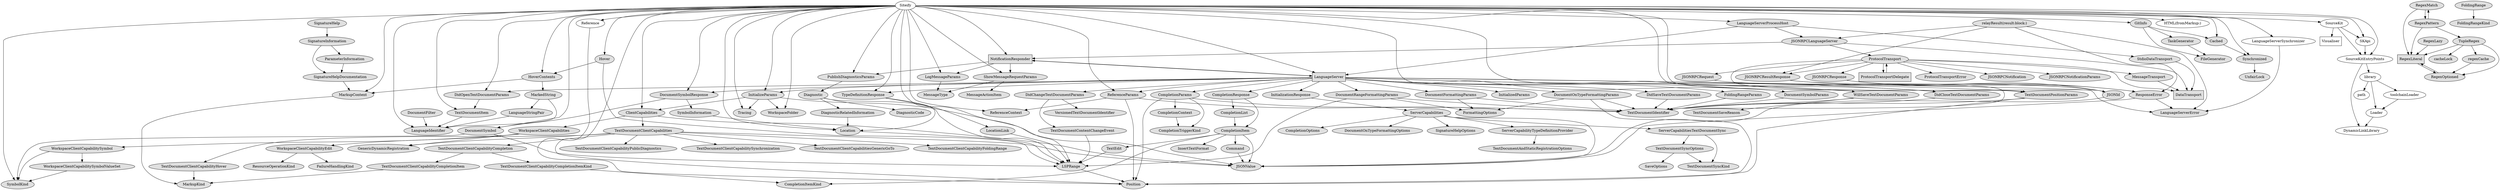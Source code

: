 digraph sweep {
	graph [_draw_="c 9 -#fffffe00 C 7 -#ffffff P 4 0 0 0 756 8424 756 8424 0 ",
		bb="0,0,8424,756",
		xdotversion=1.6
	];
	node [label="\N"];
	0	 [_draw_="c 7 -#000000 C 7 -#e0e0e0 P 4 2483.25 540 2340.75 540 2340.75 504 2483.25 504 ",
		_ldraw_="F 14 11 -Times-Roman c 7 -#000000 T 2412 518.3 0 127 21 -NotificationResponder ",
		fillcolor="#e0e0e0",
		height=0.5,
		href="LanguageServer.swift.html#78_16",
		label=NotificationResponder,
		pos="2412,522",
		shape=box,
		style=filled,
		tooltip=".build/checkouts/SwiftLSPClient/SwiftLSPClient/LanguageServer.swift",
		width=1.9792];
	1	 [_draw_="c 7 -#000000 C 7 -#e0e0e0 P 4 3398 468 3290 468 3290 432 3398 432 ",
		_ldraw_="F 14 11 -Times-Roman c 7 -#000000 T 3344 446.3 0 92 14 -LanguageServer ",
		fillcolor="#e0e0e0",
		height=0.5,
		href="LanguageServer.swift.html#49_16",
		label=LanguageServer,
		pos="3344,450",
		shape=box,
		style=filled,
		tooltip=".build/checkouts/SwiftLSPClient/SwiftLSPClient/LanguageServer.swift",
		width=1.5];
	0 -> 1	 [_draw_="c 7 -#000000 B 7 2483.35 508.68 2496.17 506.94 2509.44 505.3 2522 504 2803.03 474.81 3140.48 458.9 3279.48 453.32 ",
		_hdraw_="S 5 -solid c 7 -#000000 C 7 -#000000 P 3 3279.68 456.82 3289.53 452.92 3279.4 449.82 ",
		pos="e,3289.5,452.92 2483.3,508.68 2496.2,506.94 2509.4,505.3 2522,504 2803,474.81 3140.5,458.9 3279.5,453.32",
		width=50];
	10	 [_draw_="c 7 -#000000 C 7 -#e0e0e0 E 1867 450 83.26 18 ",
		_ldraw_="F 14 11 -Times-Roman c 7 -#000000 T 1867 446.3 0 113 16 -LogMessageParams ",
		fillcolor="#e0e0e0",
		height=0.5,
		href="LogMessageParams.swift.html#11_14",
		label=LogMessageParams,
		pos="1867,450",
		style=filled,
		tooltip=".build/checkouts/SwiftLSPClient/SwiftLSPClient/Types/Window/LogMessageParams.swift",
		width=2.3173];
	0 -> 10	 [_draw_="c 7 -#000000 B 7 2340.41 514.1 2250.95 505.15 2093.28 488.24 1959 468 1951.74 466.91 1944.18 465.67 1936.64 464.37 ",
		_hdraw_="S 5 -solid c 7 -#000000 C 7 -#000000 P 3 1937.24 460.92 1926.78 462.64 1936.03 467.82 ",
		pos="e,1926.8,462.64 2340.4,514.1 2251,505.15 2093.3,488.24 1959,468 1951.7,466.91 1944.2,465.67 1936.6,464.37",
		width=10];
	79	 [_draw_="c 7 -#000000 C 7 -#e0e0e0 E 2088 450 119.38 18 ",
		_ldraw_="F 14 11 -Times-Roman c 7 -#000000 T 2088 446.3 0 168 24 -ShowMessageRequestParams ",
		fillcolor="#e0e0e0",
		height=0.5,
		href="ShowMessageRequest.swift.html#11_14",
		label=ShowMessageRequestParams,
		pos="2088,450",
		style=filled,
		tooltip=".build/checkouts/SwiftLSPClient/SwiftLSPClient/Types/Window/ShowMessageRequest.swift",
		width=3.3137];
	0 -> 79	 [_draw_="c 7 -#000000 B 4 2340.5 505.55 2287.97 494.2 2216.77 478.82 2163.36 467.28 ",
		_hdraw_="S 5 -solid c 7 -#000000 C 7 -#000000 P 3 2163.78 463.79 2153.26 465.1 2162.3 470.63 ",
		pos="e,2153.3,465.1 2340.5,505.55 2288,494.2 2216.8,478.82 2163.4,467.28",
		width=10];
	94	 [_draw_="c 7 -#000000 C 7 -#e0e0e0 E 1581 450 107.34 18 ",
		_ldraw_="F 14 11 -Times-Roman c 7 -#000000 T 1581 446.3 0 150 24 -PublishDiagnosticsParams ",
		fillcolor="#e0e0e0",
		height=0.5,
		href="Diagnostics.swift.html#52_14",
		label=PublishDiagnosticsParams,
		pos="1581,450",
		style=filled,
		tooltip=".build/checkouts/SwiftLSPClient/SwiftLSPClient/Types/Diagnostics.swift",
		width=2.9846];
	0 -> 94	 [_draw_="c 7 -#000000 B 7 2340.71 515.19 2222.79 505.56 1979.7 485.6 1774 468 1744.77 465.5 1713.06 462.73 1683.94 460.16 ",
		_hdraw_="S 5 -solid c 7 -#000000 C 7 -#000000 P 3 1684.03 456.66 1673.76 459.26 1683.41 463.63 ",
		pos="e,1673.8,459.26 2340.7,515.19 2222.8,505.56 1979.7,485.6 1774,468 1744.8,465.5 1713.1,462.73 1683.9,460.16",
		width=10];
	1 -> 0	 [_draw_="c 7 -#000000 B 7 3289.9 453.28 3160.16 458.83 2821.73 474.74 2540 504 2525.02 505.56 2509.02 507.59 2493.57 509.7 ",
		_hdraw_="S 5 -solid c 7 -#000000 C 7 -#000000 P 3 2492.94 506.25 2483.52 511.1 2493.9 513.19 ",
		pos="e,2483.5,511.1 3289.9,453.28 3160.2,458.83 2821.7,474.74 2540,504 2525,505.56 2509,507.59 2493.6,509.7",
		width=10];
	13	 [_draw_="c 7 -#000000 C 7 -#e0e0e0 E 2984 378 103.49 18 ",
		_ldraw_="F 14 11 -Times-Roman c 7 -#000000 T 2984 374.3 0 144 20 -DocumentSymbolParams ",
		fillcolor="#e0e0e0",
		height=0.5,
		href="DocumentSymbol.swift.html#11_14",
		label=DocumentSymbolParams,
		pos="2984,378",
		style=filled,
		tooltip=".build/checkouts/SwiftLSPClient/SwiftLSPClient/Types/DocumentSymbol.swift",
		width=2.8749];
	1 -> 13	 [_draw_="c 7 -#000000 B 4 3289.71 438.44 3228.68 426.58 3129.13 407.22 3060.3 393.84 ",
		_hdraw_="S 5 -solid c 7 -#000000 C 7 -#000000 P 3 3060.86 390.38 3050.37 391.91 3059.52 397.25 ",
		pos="e,3050.4,391.91 3289.7,438.44 3228.7,426.58 3129.1,407.22 3060.3,393.84",
		width=10];
	15	 [_draw_="c 7 -#000000 C 7 -#e0e0e0 E 4258 378 145.38 18 ",
		_ldraw_="F 14 11 -Times-Roman c 7 -#000000 T 4258 374.3 0 208 30 -DocumentOnTypeFormattingParams ",
		fillcolor="#e0e0e0",
		height=0.5,
		href="Formatting.swift.html#43_14",
		label=DocumentOnTypeFormattingParams,
		pos="4258,378",
		style=filled,
		tooltip=".build/checkouts/SwiftLSPClient/SwiftLSPClient/Types/Formatting.swift",
		width=4.0359];
	1 -> 15	 [_draw_="c 7 -#000000 B 7 3398.36 445.94 3523.05 438.77 3839.22 419.67 4103 396 4116.67 394.77 4131 393.37 4145.2 391.9 ",
		_hdraw_="S 5 -solid c 7 -#000000 C 7 -#000000 P 3 4145.92 395.34 4155.51 390.82 4145.2 388.38 ",
		pos="e,4155.5,390.82 3398.4,445.94 3523,438.77 3839.2,419.67 4103,396 4116.7,394.77 4131,393.37 4145.2,391.9",
		width=10];
	31	 [_draw_="c 7 -#000000 C 7 -#e0e0e0 E 506 378 125.16 18 ",
		_ldraw_="F 14 11 -Times-Roman c 7 -#000000 T 506 374.3 0 177 25 -DidOpenTextDocumentParams ",
		fillcolor="#e0e0e0",
		height=0.5,
		href="TextSynchronization.swift.html#11_14",
		label=DidOpenTextDocumentParams,
		pos="506,378",
		style=filled,
		tooltip=".build/checkouts/SwiftLSPClient/SwiftLSPClient/Types/TextSynchronization.swift",
		width=3.4783];
	1 -> 31	 [_draw_="c 7 -#000000 B 10 3289.68 447.57 3171.53 444.5 2882.32 437.11 2640 432 1751.61 413.27 1527.31 459.6 641 396 628.23 395.08 614.82 \
393.79 601.61 392.33 ",
		_hdraw_="S 5 -solid c 7 -#000000 C 7 -#000000 P 3 601.9 388.84 591.56 391.18 601.1 395.79 ",
		pos="e,591.56,391.18 3289.7,447.57 3171.5,444.5 2882.3,437.11 2640,432 1751.6,413.27 1527.3,459.6 641,396 628.23,395.08 614.82,393.79 \
601.61,392.33",
		width=10];
	33	 [_draw_="c 7 -#000000 C 7 -#e0e0e0 E 5336 378 80.39 18 ",
		_ldraw_="F 14 11 -Times-Roman c 7 -#000000 T 5336 374.3 0 108 16 -CompletionParams ",
		fillcolor="#e0e0e0",
		height=0.5,
		href="LanguageFeatures.swift.html#28_14",
		label=CompletionParams,
		pos="5336,378",
		style=filled,
		tooltip=".build/checkouts/SwiftLSPClient/SwiftLSPClient/Types/LanguageFeatures.swift",
		width=2.2305];
	1 -> 33	 [_draw_="c 7 -#000000 B 7 3398.23 448.65 3668.71 446.74 4873.63 436.1 5246 396 5253.78 395.16 5261.9 394.02 5269.93 392.72 ",
		_hdraw_="S 5 -solid c 7 -#000000 C 7 -#000000 P 3 5270.76 396.13 5280.03 390.99 5269.59 389.22 ",
		pos="e,5280,390.99 3398.2,448.65 3668.7,446.74 4873.6,436.1 5246,396 5253.8,395.16 5261.9,394.02 5269.9,392.72",
		width=10];
	38	 [_draw_="c 7 -#000000 C 7 -#e0e0e0 E 1684 306 101.09 18 ",
		_ldraw_="F 14 11 -Times-Roman c 7 -#000000 T 1684 302.3 0 140 22 -TypeDefinitionResponse ",
		fillcolor="#e0e0e0",
		height=0.5,
		href="TypeDefinition.swift.html#11_12",
		label=TypeDefinitionResponse,
		pos="1684,306",
		style=filled,
		tooltip=".build/checkouts/SwiftLSPClient/SwiftLSPClient/Types/Features/TypeDefinition.swift",
		width=2.811];
	1 -> 38	 [_draw_="c 7 -#000000 B 13 3289.67 448.4 3090.14 445.87 2404.76 434.47 2315 396 2293.62 386.84 2298.28 369.41 2277 360 2178.57 316.47 1900.93 \
336.23 1794 324 1784.67 322.93 1774.91 321.66 1765.23 320.29 ",
		_hdraw_="S 5 -solid c 7 -#000000 C 7 -#000000 P 3 1765.59 316.81 1755.19 318.84 1764.59 323.74 ",
		pos="e,1755.2,318.84 3289.7,448.4 3090.1,445.87 2404.8,434.47 2315,396 2293.6,386.84 2298.3,369.41 2277,360 2178.6,316.47 1900.9,336.23 \
1794,324 1784.7,322.93 1774.9,321.66 1765.2,320.29",
		width=10];
	40	 [_draw_="c 7 -#000000 C 7 -#e0e0e0 E 7338 306 89.54 18 ",
		_ldraw_="F 14 11 -Times-Roman c 7 -#000000 T 7338 302.3 0 122 19 -LanguageServerError ",
		fillcolor="#e0e0e0",
		height=0.5,
		href="LanguageServer.swift.html#11_12",
		label=LanguageServerError,
		pos="7338,306",
		style=filled,
		tooltip=".build/checkouts/SwiftLSPClient/SwiftLSPClient/LanguageServer.swift",
		width=2.4818];
	1 -> 40	 [_draw_="c 7 -#000000 B 10 3398.19 448.65 3722.1 446.41 5395.62 433.14 5621 396 5673.84 387.29 5683.2 368.97 5736 360 5883.45 334.96 6912.97 \
314.6 7239.14 308.72 ",
		_hdraw_="S 5 -solid c 7 -#000000 C 7 -#000000 P 3 7239.57 312.21 7249.51 308.53 7239.45 305.21 ",
		pos="e,7249.5,308.53 3398.2,448.65 3722.1,446.41 5395.6,433.14 5621,396 5673.8,387.29 5683.2,368.97 5736,360 5883.4,334.96 6913,314.6 \
7239.1,308.72",
		width=60];
	42	 [_draw_="c 7 -#000000 C 7 -#e0e0e0 E 2735 378 126.61 18 ",
		_ldraw_="F 14 11 -Times-Roman c 7 -#000000 T 2735 374.3 0 179 26 -DidCloseTextDocumentParams ",
		fillcolor="#e0e0e0",
		height=0.5,
		href="TextSynchronization.swift.html#78_14",
		label=DidCloseTextDocumentParams,
		pos="2735,378",
		style=filled,
		tooltip=".build/checkouts/SwiftLSPClient/SwiftLSPClient/Types/TextSynchronization.swift",
		width=3.5103];
	1 -> 42	 [_draw_="c 7 -#000000 B 7 3289.71 443.14 3201.74 433.61 3022.6 413.97 2871 396 2859.76 394.67 2848 393.24 2836.31 391.81 ",
		_hdraw_="S 5 -solid c 7 -#000000 C 7 -#000000 P 3 2836.41 388.29 2826.06 390.55 2835.56 395.24 ",
		pos="e,2826.1,390.55 3289.7,443.14 3201.7,433.61 3022.6,413.97 2871,396 2859.8,394.67 2848,393.24 2836.3,391.81",
		width=10];
	49	 [_draw_="c 7 -#000000 C 7 -#e0e0e0 E 5543 378 69.32 18 ",
		_ldraw_="F 14 11 -Times-Roman c 7 -#000000 T 5543 374.3 0 91 16 -InitializeParams ",
		fillcolor="#e0e0e0",
		height=0.5,
		href="Initialization.swift.html#17_14",
		label=InitializeParams,
		pos="5543,378",
		style=filled,
		tooltip=".build/checkouts/SwiftLSPClient/SwiftLSPClient/Types/Initialization.swift",
		width=1.9242];
	1 -> 49	 [_draw_="c 7 -#000000 B 7 3398.04 448.49 3683.06 445.64 5014.24 430.7 5425 396 5441.65 394.59 5459.54 392.38 5476.22 390.02 ",
		_hdraw_="S 5 -solid c 7 -#000000 C 7 -#000000 P 3 5477.05 393.43 5486.44 388.53 5476.04 386.51 ",
		pos="e,5486.4,388.53 3398,448.49 3683.1,445.64 5014.2,430.7 5425,396 5441.7,394.59 5459.5,392.38 5476.2,390.02",
		width=10];
	57	 [_draw_="c 7 -#000000 C 7 -#e0e0e0 E 3706 378 139.13 18 ",
		_ldraw_="F 14 11 -Times-Roman c 7 -#000000 T 3706 374.3 0 198 29 -DocumentRangeFormattingParams ",
		fillcolor="#e0e0e0",
		height=0.5,
		href="Formatting.swift.html#31_14",
		label=DocumentRangeFormattingParams,
		pos="3706,378",
		style=filled,
		tooltip=".build/checkouts/SwiftLSPClient/SwiftLSPClient/Types/Formatting.swift",
		width=3.8623];
	1 -> 57	 [_draw_="c 7 -#000000 B 4 3398.2 438.52 3457.41 427.07 3553.02 408.58 3621.98 395.25 ",
		_hdraw_="S 5 -solid c 7 -#000000 C 7 -#000000 P 3 3622.8 398.65 3631.95 393.32 3621.47 391.78 ",
		pos="e,3632,393.32 3398.2,438.52 3457.4,427.07 3553,408.58 3622,395.25",
		width=10];
	71	 [_draw_="c 7 -#000000 C 7 -#e0e0e0 E 1134 378 111.19 18 ",
		_ldraw_="F 14 11 -Times-Roman c 7 -#000000 T 1134 374.3 0 156 22 -DocumentSymbolResponse ",
		fillcolor="#e0e0e0",
		height=0.5,
		href="DocumentSymbol.swift.html#25_12",
		label=DocumentSymbolResponse,
		pos="1134,378",
		style=filled,
		tooltip=".build/checkouts/SwiftLSPClient/SwiftLSPClient/Types/DocumentSymbol.swift",
		width=3.0943];
	1 -> 71	 [_draw_="c 7 -#000000 B 7 3289.79 447.66 2978.78 439.99 1431.43 401.65 1331 396 1300.36 394.28 1267.1 391.68 1236.78 389.04 ",
		_hdraw_="S 5 -solid c 7 -#000000 C 7 -#000000 P 3 1236.89 385.53 1226.62 388.14 1236.27 392.51 ",
		pos="e,1226.6,388.14 3289.8,447.66 2978.8,439.99 1431.4,401.65 1331,396 1300.4,394.28 1267.1,391.68 1236.8,389.04",
		width=10];
	77	 [_draw_="c 7 -#000000 C 7 -#e0e0e0 E 1628 378 122.28 18 ",
		_ldraw_="F 14 11 -Times-Roman c 7 -#000000 T 1628 374.3 0 172 26 -TextDocumentPositionParams ",
		fillcolor="#e0e0e0",
		height=0.5,
		href="Basic.swift.html#122_14",
		label=TextDocumentPositionParams,
		pos="1628,378",
		style=filled,
		tooltip=".build/checkouts/SwiftLSPClient/SwiftLSPClient/Types/Basic.swift",
		width=3.3915];
	1 -> 77	 [_draw_="c 7 -#000000 B 7 3289.62 447.62 3051.15 441.49 2096.46 416.17 1797 396 1775.92 394.58 1753.4 392.62 1731.9 390.54 ",
		_hdraw_="S 5 -solid c 7 -#000000 C 7 -#000000 P 3 1732.06 387.04 1721.77 389.54 1731.38 394.01 ",
		pos="e,1721.8,389.54 3289.6,447.62 3051.1,441.49 2096.5,416.17 1797,396 1775.9,394.58 1753.4,392.62 1731.9,390.54",
		width=60];
	82	 [_draw_="c 7 -#000000 C 7 -#e0e0e0 E 1414 378 74.14 18 ",
		_ldraw_="F 14 11 -Times-Roman c 7 -#000000 T 1414 374.3 0 98 15 -ReferenceParams ",
		fillcolor="#e0e0e0",
		height=0.5,
		href="Reference.swift.html#19_14",
		label=ReferenceParams,
		pos="1414,378",
		style=filled,
		tooltip=".build/checkouts/SwiftLSPClient/SwiftLSPClient/Types/Features/Reference.swift",
		width=2.0569];
	1 -> 82	 [_draw_="c 7 -#000000 B 7 3289.74 447.71 2994.18 440.64 1588.22 406.57 1497 396 1490.13 395.2 1482.98 394.13 1475.89 392.9 ",
		_hdraw_="S 5 -solid c 7 -#000000 C 7 -#000000 P 3 1476.05 389.37 1465.58 391.01 1474.78 396.25 ",
		pos="e,1465.6,391.01 3289.7,447.71 2994.2,440.64 1588.2,406.57 1497,396 1490.1,395.2 1483,394.13 1475.9,392.9",
		width=10];
	87	 [_draw_="c 7 -#000000 C 7 -#e0e0e0 E 2457 378 133.36 18 ",
		_ldraw_="F 14 11 -Times-Roman c 7 -#000000 T 2457 374.3 0 189 27 -DidChangeTextDocumentParams ",
		fillcolor="#e0e0e0",
		height=0.5,
		href="TextSynchronization.swift.html#31_14",
		label=DidChangeTextDocumentParams,
		pos="2457,378",
		style=filled,
		tooltip=".build/checkouts/SwiftLSPClient/SwiftLSPClient/Types/TextSynchronization.swift",
		width=3.6978];
	1 -> 87	 [_draw_="c 7 -#000000 B 7 3289.71 446.04 3166.66 439.12 2857.16 420.62 2599 396 2586.62 394.82 2573.64 393.45 2560.78 392.01 ",
		_hdraw_="S 5 -solid c 7 -#000000 C 7 -#000000 P 3 2560.83 388.49 2550.5 390.84 2560.04 395.45 ",
		pos="e,2550.5,390.84 3289.7,446.04 3166.7,439.12 2857.2,420.62 2599,396 2586.6,394.82 2573.6,393.45 2560.8,392.01",
		width=10];
	97	 [_draw_="c 7 -#000000 C 7 -#e0e0e0 E 3229 378 123.23 18 ",
		_ldraw_="F 14 11 -Times-Roman c 7 -#000000 T 3229 374.3 0 174 25 -DidSaveTextDocumentParams ",
		fillcolor="#e0e0e0",
		height=0.5,
		href="TextSynchronization.swift.html#56_14",
		label=DidSaveTextDocumentParams,
		pos="3229,378",
		style=filled,
		tooltip=".build/checkouts/SwiftLSPClient/SwiftLSPClient/Types/TextSynchronization.swift",
		width=3.4235];
	1 -> 97	 [_draw_="c 7 -#000000 B 4 3315.87 431.88 3300.61 422.59 3281.57 411 3265.22 401.04 ",
		_hdraw_="S 5 -solid c 7 -#000000 C 7 -#000000 P 3 3266.81 397.92 3256.44 395.71 3263.17 403.89 ",
		pos="e,3256.4,395.71 3315.9,431.88 3300.6,422.59 3281.6,411 3265.2,401.04",
		width=10];
	101	 [_draw_="c 7 -#000000 C 7 -#e0e0e0 E 3979 378 115.53 18 ",
		_ldraw_="F 14 11 -Times-Roman c 7 -#000000 T 3979 374.3 0 162 24 -DocumentFormattingParams ",
		fillcolor="#e0e0e0",
		height=0.5,
		href="Formatting.swift.html#21_14",
		label=DocumentFormattingParams,
		pos="3979,378",
		style=filled,
		tooltip=".build/checkouts/SwiftLSPClient/SwiftLSPClient/Types/Formatting.swift",
		width=3.204];
	1 -> 101	 [_draw_="c 7 -#000000 B 7 3398.03 443.95 3491.2 435.12 3688.06 415.9 3854 396 3864.49 394.74 3875.46 393.35 3886.37 391.93 ",
		_hdraw_="S 5 -solid c 7 -#000000 C 7 -#000000 P 3 3886.89 395.39 3896.34 390.62 3885.97 388.45 ",
		pos="e,3896.3,390.62 3398,443.95 3491.2,435.12 3688.1,415.9 3854,396 3864.5,394.74 3875.5,393.35 3886.4,391.93",
		width=10];
	103	 [_draw_="c 7 -#000000 C 7 -#e0e0e0 E 4983 378 88.09 18 ",
		_ldraw_="F 14 11 -Times-Roman c 7 -#000000 T 4983 374.3 0 120 18 -CompletionResponse ",
		fillcolor="#e0e0e0",
		height=0.5,
		href="LanguageFeatures.swift.html#80_12",
		label=CompletionResponse,
		pos="4983,378",
		style=filled,
		tooltip=".build/checkouts/SwiftLSPClient/SwiftLSPClient/Types/LanguageFeatures.swift",
		width=2.4499];
	1 -> 103	 [_draw_="c 7 -#000000 B 7 3398.21 448.14 3635.95 444.19 4587.61 426.76 4885 396 4893.67 395.1 4902.74 393.9 4911.7 392.54 ",
		_hdraw_="S 5 -solid c 7 -#000000 C 7 -#000000 P 3 4912.42 395.97 4921.75 390.96 4911.33 389.06 ",
		pos="e,4921.8,390.96 3398.2,448.14 3635.9,444.19 4587.6,426.76 4885,396 4893.7,395.1 4902.7,393.9 4911.7,392.54",
		width=10];
	107	 [_draw_="c 7 -#000000 C 7 -#e0e0e0 E 4784 378 91.94 18 ",
		_ldraw_="F 14 11 -Times-Roman c 7 -#000000 T 4784 374.3 0 126 22 -InitializationResponse ",
		fillcolor="#e0e0e0",
		height=0.5,
		href="Initialization.swift.html#37_14",
		label=InitializationResponse,
		pos="4784,378",
		style=filled,
		tooltip=".build/checkouts/SwiftLSPClient/SwiftLSPClient/Types/Initialization.swift",
		width=2.5596];
	1 -> 107	 [_draw_="c 7 -#000000 B 7 3398.07 449.32 3579.89 449.88 4185.76 447.48 4683 396 4691.74 395.1 4700.87 393.91 4709.91 392.58 ",
		_hdraw_="S 5 -solid c 7 -#000000 C 7 -#000000 P 3 4710.7 396 4720.05 391.02 4709.64 389.08 ",
		pos="e,4720.1,391.02 3398.1,449.32 3579.9,449.88 4185.8,447.48 4683,396 4691.7,395.1 4700.9,393.91 4709.9,392.58",
		width=10];
	110	 [_draw_="c 7 -#000000 C 7 -#e0e0e0 E 3460 378 89.06 18 ",
		_ldraw_="F 14 11 -Times-Roman c 7 -#000000 T 3460 374.3 0 121 18 -FoldingRangeParams ",
		fillcolor="#e0e0e0",
		height=0.5,
		href="FoldingRange.swift.html#11_14",
		label=FoldingRangeParams,
		pos="3460,378",
		style=filled,
		tooltip=".build/checkouts/SwiftLSPClient/SwiftLSPClient/Types/Features/FoldingRange.swift",
		width=2.4728];
	1 -> 110	 [_draw_="c 7 -#000000 B 4 3372.38 431.88 3388 422.45 3407.53 410.66 3424.2 400.61 ",
		_hdraw_="S 5 -solid c 7 -#000000 C 7 -#000000 P 3 3426.36 403.39 3433.11 395.23 3422.74 397.4 ",
		pos="e,3433.1,395.23 3372.4,431.88 3388,422.45 3407.5,410.66 3424.2,400.61",
		width=10];
	115	 [_draw_="c 7 -#000000 C 7 -#e0e0e0 E 4548 378 126.13 18 ",
		_ldraw_="F 14 11 -Times-Roman c 7 -#000000 T 4548 374.3 0 178 26 -WillSaveTextDocumentParams ",
		fillcolor="#e0e0e0",
		height=0.5,
		href="WillSaveTextDocument.swift.html#23_14",
		label=WillSaveTextDocumentParams,
		pos="4548,378",
		style=filled,
		tooltip=".build/checkouts/SwiftLSPClient/SwiftLSPClient/Types/WillSaveTextDocument.swift",
		width=3.5012];
	1 -> 115	 [_draw_="c 7 -#000000 B 7 3398.28 447.74 3555.43 443.78 4024.31 429.8 4412 396 4424.35 394.92 4437.3 393.58 4450.09 392.13 ",
		_hdraw_="S 5 -solid c 7 -#000000 C 7 -#000000 P 3 4450.78 395.57 4460.31 390.94 4449.97 388.62 ",
		pos="e,4460.3,390.94 3398.3,447.74 3555.4,443.78 4024.3,429.8 4412,396 4424.3,394.92 4437.3,393.58 4450.1,392.13",
		width=20];
	138	 [_draw_="c 7 -#000000 C 7 -#e0e0e0 E 5163 378 74.14 18 ",
		_ldraw_="F 14 11 -Times-Roman c 7 -#000000 T 5163 374.3 0 98 17 -InitializedParams ",
		fillcolor="#e0e0e0",
		height=0.5,
		href="Initialized.swift.html#11_14",
		label=InitializedParams,
		pos="5163,378",
		style=filled,
		tooltip=".build/checkouts/SwiftLSPClient/SwiftLSPClient/Types/General/Initialized.swift",
		width=2.0569];
	1 -> 138	 [_draw_="c 7 -#000000 B 7 3398.1 448.6 3653.76 446.51 4742.51 435.42 5080 396 5086.87 395.2 5094.02 394.12 5101.11 392.89 ",
		_hdraw_="S 5 -solid c 7 -#000000 C 7 -#000000 P 3 5102.22 396.24 5111.42 390.99 5100.95 389.36 ",
		pos="e,5111.4,390.99 3398.1,448.6 3653.8,446.51 4742.5,435.42 5080,396 5086.9,395.2 5094,394.12 5101.1,392.89",
		width=10];
	2	 [_draw_="c 7 -#000000 C 7 -#e0e0e0 E 6782 234 130.93 18 ",
		_ldraw_="F 14 11 -Times-Roman c 7 -#000000 T 6782 230.3 0 186 30 -TextDocumentClientCapabilities ",
		fillcolor="#e0e0e0",
		height=0.5,
		href="ClientCapabilities.swift.html#173_14",
		label=TextDocumentClientCapabilities,
		pos="6782,234",
		style=filled,
		tooltip=".build/checkouts/SwiftLSPClient/SwiftLSPClient/Types/ClientCapabilities.swift",
		width=3.6429];
	3	 [_draw_="c 7 -#000000 C 7 -#e0e0e0 E 7647 162 117.46 18 ",
		_ldraw_="F 14 11 -Times-Roman c 7 -#000000 T 7647 158.3 0 165 26 -GenericDynamicRegistration ",
		fillcolor="#e0e0e0",
		height=0.5,
		href="ClientCapabilities.swift.html#11_14",
		label=GenericDynamicRegistration,
		pos="7647,162",
		style=filled,
		tooltip=".build/checkouts/SwiftLSPClient/SwiftLSPClient/Types/ClientCapabilities.swift",
		width=3.2589];
	2 -> 3	 [_draw_="c 7 -#000000 B 7 6902.03 226.65 7048.23 218.39 7302.61 202.33 7520 180 7531.12 178.86 7542.78 177.51 7554.32 176.08 ",
		_hdraw_="S 5 -solid c 7 -#000000 C 7 -#000000 P 3 7554.94 179.53 7564.43 174.8 7554.07 172.58 ",
		pos="e,7564.4,174.8 6902,226.65 7048.2,218.39 7302.6,202.33 7520,180 7531.1,178.86 7542.8,177.51 7554.3,176.08",
		width=80];
	28	 [_draw_="c 7 -#000000 C 7 -#e0e0e0 E 6568 90 148.28 18 ",
		_ldraw_="F 14 11 -Times-Roman c 7 -#000000 T 6568 86.3 0 212 33 -TextDocumentClientCapabilityHover ",
		fillcolor="#e0e0e0",
		height=0.5,
		href="ClientCapabilities.swift.html#143_14",
		label=TextDocumentClientCapabilityHover,
		pos="6568,90",
		style=filled,
		tooltip=".build/checkouts/SwiftLSPClient/SwiftLSPClient/Types/ClientCapabilities.swift",
		width=4.1137];
	2 -> 28	 [_draw_="c 7 -#000000 B 7 6890.92 223.92 6967.93 213.37 7050.64 190.95 7009 144 7006.28 140.93 6812.54 118.55 6682.79 103.87 ",
		_hdraw_="S 5 -solid c 7 -#000000 C 7 -#000000 P 3 6683.11 100.38 6672.78 102.74 6682.33 107.34 ",
		pos="e,6672.8,102.74 6890.9,223.92 6967.9,213.37 7050.6,190.95 7009,144 7006.3,140.93 6812.5,118.55 6682.8,103.87",
		width=20];
	35	 [_draw_="c 7 -#000000 C 7 -#e0e0e0 E 5881 90 53.42 18 ",
		_ldraw_="F 14 11 -Times-Roman c 7 -#000000 T 5881 86.3 0 67 9 -JSONValue ",
		fillcolor="#e0e0e0",
		height=0.5,
		href="JSONValue.swift.html#11_12",
		label=JSONValue,
		pos="5881,90",
		style=filled,
		tooltip=".build/checkouts/SwiftLSPClient/SwiftLSPClient/JSONRPC/JSONValue.swift",
		width=1.4854];
	2 -> 35	 [_draw_="c 7 -#000000 B 7 6872.28 220.87 6939.92 208.27 7014.66 184.58 6976 144 6958.09 125.2 6174.7 99.93 5944.18 92.89 ",
		_hdraw_="S 5 -solid c 7 -#000000 C 7 -#000000 P 3 5944.05 89.38 5933.94 92.58 5943.83 96.38 ",
		pos="e,5933.9,92.578 6872.3,220.87 6939.9,208.27 7014.7,184.58 6976,144 6958.1,125.2 6174.7,99.93 5944.2,92.889",
		width=70];
	96	 [_draw_="c 7 -#000000 C 7 -#e0e0e0 E 5624 162 181 18 ",
		_ldraw_="F 14 11 -Times-Roman c 7 -#000000 T 5624 158.3 0 263 41 -TextDocumentClientCapabilitiesGenericGoTo ",
		fillcolor="#e0e0e0",
		height=0.5,
		href="TextDocumentClientCapabilitiesGenericGoTo.swift.html#11_14",
		label=TextDocumentClientCapabilitiesGenericGoTo,
		pos="5624,162",
		style=filled,
		tooltip=".build/checkouts/SwiftLSPClient/SwiftLSPClient/Types/Client/TextDocumentClientCapabilitiesGenericGoTo.swift",
		width=5.0324];
	2 -> 96	 [_draw_="c 7 -#000000 B 7 6659.29 227.64 6475.44 219.31 6117.64 201.89 5814 180 5796.65 178.75 5778.42 177.3 5760.41 175.78 ",
		_hdraw_="S 5 -solid c 7 -#000000 C 7 -#000000 P 3 5760.69 172.29 5750.43 174.93 5760.09 179.26 ",
		pos="e,5750.4,174.93 6659.3,227.64 6475.4,219.31 6117.6,201.89 5814,180 5796.7,178.75 5778.4,177.3 5760.4,175.78",
		width=80];
	99	 [_draw_="c 7 -#000000 C 7 -#e0e0e0 E 6000 162 176.18 18 ",
		_ldraw_="F 14 11 -Times-Roman c 7 -#000000 T 6000 158.3 0 256 40 -TextDocumentClientCapabilityFoldingRange ",
		fillcolor="#e0e0e0",
		height=0.5,
		href="ClientCapabilities.swift.html#161_14",
		label=TextDocumentClientCapabilityFoldingRange,
		pos="6000,162",
		style=filled,
		tooltip=".build/checkouts/SwiftLSPClient/SwiftLSPClient/Types/ClientCapabilities.swift",
		width=4.8998];
	2 -> 99	 [_draw_="c 7 -#000000 B 7 6674.87 223.55 6555.56 213.01 6356.97 195.41 6186 180 6170.02 178.56 6153.27 177.04 6136.64 175.53 ",
		_hdraw_="S 5 -solid c 7 -#000000 C 7 -#000000 P 3 6136.59 172.01 6126.31 174.59 6135.95 178.98 ",
		pos="e,6126.3,174.59 6674.9,223.55 6555.6,213.01 6357,195.41 6186,180 6170,178.56 6153.3,177.04 6136.6,175.53",
		width=20];
	100	 [_draw_="c 7 -#000000 C 7 -#e0e0e0 E 7343 162 168 18 ",
		_ldraw_="F 14 11 -Times-Roman c 7 -#000000 T 7343 158.3 0 243 38 -TextDocumentClientCapabilityCompletion ",
		fillcolor="#e0e0e0",
		height=0.5,
		href="ClientCapabilities.swift.html#131_14",
		label=TextDocumentClientCapabilityCompletion,
		pos="7343,162",
		style=filled,
		tooltip=".build/checkouts/SwiftLSPClient/SwiftLSPClient/Types/ClientCapabilities.swift",
		width=4.6713];
	2 -> 100	 [_draw_="c 7 -#000000 B 4 6875.58 221.32 6972.53 209.23 7124.13 190.31 7228.24 177.32 ",
		_hdraw_="S 5 -solid c 7 -#000000 C 7 -#000000 P 3 7228.68 180.79 7238.17 176.08 7227.81 173.85 ",
		pos="e,7238.2,176.08 6875.6,221.32 6972.5,209.23 7124.1,190.31 7228.2,177.32",
		width=20];
	120	 [_draw_="c 7 -#000000 C 7 -#e0e0e0 E 6387 162 191.6 18 ",
		_ldraw_="F 14 11 -Times-Roman c 7 -#000000 T 6387 158.3 0 279 45 -TextDocumentClientCapabilityPublicDiagnostics ",
		fillcolor="#e0e0e0",
		height=0.5,
		href="ClientCapabilities.swift.html#153_14",
		label=TextDocumentClientCapabilityPublicDiagnostics,
		pos="6387,162",
		style=filled,
		tooltip=".build/checkouts/SwiftLSPClient/SwiftLSPClient/Types/ClientCapabilities.swift",
		width=5.3157];
	2 -> 120	 [_draw_="c 7 -#000000 B 4 6704.9 219.34 6641.24 208.06 6550.59 191.99 6482.37 179.9 ",
		_hdraw_="S 5 -solid c 7 -#000000 C 7 -#000000 P 3 6482.93 176.45 6472.47 178.15 6481.7 183.34 ",
		pos="e,6472.5,178.15 6704.9,219.34 6641.2,208.06 6550.6,191.99 6482.4,179.9",
		width=20];
	134	 [_draw_="c 7 -#000000 C 7 -#e0e0e0 E 6782 162 185.35 18 ",
		_ldraw_="F 14 11 -Times-Roman c 7 -#000000 T 6782 158.3 0 269 43 -TextDocumentClientCapabilitySynchronization ",
		fillcolor="#e0e0e0",
		height=0.5,
		href="ClientCapabilities.swift.html#89_14",
		label=TextDocumentClientCapabilitySynchronization,
		pos="6782,162",
		style=filled,
		tooltip=".build/checkouts/SwiftLSPClient/SwiftLSPClient/Types/ClientCapabilities.swift",
		width=5.1421];
	2 -> 134	 [_draw_="c 7 -#000000 B 4 6782 215.7 6782 207.98 6782 198.71 6782 190.11 ",
		_hdraw_="S 5 -solid c 7 -#000000 C 7 -#000000 P 3 6785.5 190.1 6782 180.1 6778.5 190.1 ",
		pos="e,6782,180.1 6782,215.7 6782,207.98 6782,198.71 6782,190.11",
		width=20];
	4	 [_draw_="c 7 -#000000 C 7 -#ffffff E 7834 666 47.17 18 ",
		_ldraw_="F 14 11 -Times-Roman c 7 -#000000 T 7834 662.3 0 57 9 -SourceKit ",
		fillcolor="#ffffff",
		height=0.5,
		href="SourceKit.swift.html#169_13",
		label=SourceKit,
		pos="7834,666",
		style=filled,
		tooltip="siteify/SourceKit.swift",
		width=1.3117];
	5	 [_draw_="c 7 -#000000 C 7 -#ffffff E 7783 522 90.01 18 ",
		_ldraw_="F 14 11 -Times-Roman c 7 -#000000 T 7783 518.3 0 123 20 -SourceKitEntryPoints ",
		fillcolor="#ffffff",
		height=0.5,
		href="SourceKit.swift.html#98_13",
		label=SourceKitEntryPoints,
		pos="7783,522",
		style=filled,
		tooltip="siteify/SourceKit.swift",
		width=2.5047];
	4 -> 5	 [_draw_="c 7 -#000000 B 7 7822.11 648.56 7815.31 638.46 7807.14 624.99 7802 612 7794.12 592.08 7789.25 568.28 7786.42 550.31 ",
		_hdraw_="S 5 -solid c 7 -#000000 C 7 -#000000 P 3 7789.86 549.61 7784.95 540.22 7782.93 550.62 ",
		pos="e,7784.9,540.22 7822.1,648.56 7815.3,638.46 7807.1,624.99 7802,612 7794.1,592.08 7789.3,568.28 7786.4,550.31",
		width=730];
	12	 [_draw_="c 7 -#000000 C 7 -#ffffff E 7938 594 35.62 18 ",
		_ldraw_="F 14 11 -Times-Roman c 7 -#000000 T 7938 590.3 0 39 5 -SKApi ",
		fillcolor="#ffffff",
		height=0.5,
		href="SourceKit.swift.html#167_11",
		label=SKApi,
		pos="7938,594",
		style=filled,
		tooltip="siteify/SourceKit.swift",
		width=0.98259];
	4 -> 12	 [_draw_="c 7 -#000000 B 4 7856.31 649.98 7871.76 639.58 7892.47 625.64 7909.17 614.4 ",
		_hdraw_="S 5 -solid c 7 -#000000 C 7 -#000000 P 3 7911.15 617.29 7917.49 608.8 7907.24 611.48 ",
		pos="e,7917.5,608.8 7856.3,649.98 7871.8,639.58 7892.5,625.64 7909.2,614.4",
		width=730];
	109	 [_draw_="c 7 -#000000 C 7 -#ffffff P 4 7884.25 612 7811.75 612 7811.75 576 7884.25 576 ",
		_ldraw_="F 14 11 -Times-Roman c 7 -#000000 T 7848 590.3 0 57 10 -Visualiser ",
		fillcolor="#ffffff",
		height=0.5,
		href="SourceKit.swift.html#18_9",
		label=Visualiser,
		pos="7848,594",
		shape=box,
		style=filled,
		tooltip="siteify/SourceKit.swift",
		width=1.0069];
	4 -> 109	 [_draw_="c 7 -#000000 B 4 7837.46 647.7 7839 639.98 7840.86 630.71 7842.58 622.11 ",
		_hdraw_="S 5 -solid c 7 -#000000 C 7 -#000000 P 3 7846.05 622.6 7844.58 612.1 7839.19 621.22 ",
		pos="e,7844.6,612.1 7837.5,647.7 7839,639.98 7840.9,630.71 7842.6,622.11",
		width=40];
	11	 [_draw_="c 7 -#000000 C 7 -#ffffff E 7781 450 35.15 18 ",
		_ldraw_="F 14 11 -Times-Roman c 7 -#000000 T 7781 446.3 0 38 7 -library ",
		fillcolor="#ffffff",
		height=0.5,
		href="SourceKit.swift.html#96_12",
		label=library,
		pos="7781,450",
		style=filled,
		tooltip="siteify/SourceKit.swift",
		width=0.97357];
	5 -> 11	 [_draw_="c 7 -#000000 B 4 7782.51 503.7 7782.29 495.98 7782.02 486.71 7781.77 478.11 ",
		_hdraw_="S 5 -solid c 7 -#000000 C 7 -#000000 P 3 7785.27 478 7781.49 468.1 7778.28 478.2 ",
		pos="e,7781.5,468.1 7782.5,503.7 7782.3,495.98 7782,486.71 7781.8,478.11",
		width=650];
	16	 [_draw_="c 7 -#000000 C 7 -#ffffff E 7902 234 88.09 18 ",
		_ldraw_="F 14 11 -Times-Roman c 7 -#000000 T 7902 230.3 0 120 18 -DynamicLinkLibrary ",
		fillcolor="#ffffff",
		height=0.5,
		href="SourceKit.swift.html#46_7",
		label=DynamicLinkLibrary,
		pos="7902,234",
		style=filled,
		tooltip="siteify/SourceKit.swift",
		width=2.4499];
	5 -> 16	 [_draw_="c 7 -#000000 B 13 7796.86 504 7805.16 493.69 7815.85 480.21 7825 468 7848.52 436.62 7859.17 431.42 7876 396 7890.25 366 7890.41 \
356.74 7896 324 7899.5 303.52 7900.98 280.06 7901.59 262.37 ",
		_hdraw_="S 5 -solid c 7 -#000000 C 7 -#000000 P 3 7905.1 262.28 7901.88 252.18 7898.1 262.08 ",
		pos="e,7901.9,252.18 7796.9,504 7805.2,493.69 7815.8,480.21 7825,468 7848.5,436.62 7859.2,431.42 7876,396 7890.3,366 7890.4,356.74 7896,\
324 7899.5,303.52 7901,280.06 7901.6,262.37",
		width=650];
	6	 [_draw_="c 7 -#000000 C 7 -#e0e0e0 E 122 666 37.54 18 ",
		_ldraw_="F 14 11 -Times-Roman c 7 -#000000 T 122 662.3 0 42 7 -GitInfo ",
		fillcolor="#e0e0e0",
		height=0.5,
		href="GitInfo.swift.html#17_13",
		label=GitInfo,
		pos="122,666",
		style=filled,
		tooltip=".build/checkouts/GitInfo/Sources/GitInfo.swift",
		width=1.0375];
	7	 [_draw_="c 7 -#000000 C 7 -#e0e0e0 E 61 522 61.14 18 ",
		_ldraw_="F 14 11 -Times-Roman c 7 -#000000 T 61 518.3 0 78 13 -FileGenerator ",
		fillcolor="#e0e0e0",
		height=0.5,
		href="LineGenerators.swift.html#51_6",
		label=FileGenerator,
		pos="61,522",
		style=filled,
		tooltip=".build/checkouts/GitInfo/Sources/LineGenerators.swift",
		width=1.6958];
	6 -> 7	 [_draw_="c 7 -#000000 B 7 91.3 655.43 71.09 647.35 46.2 633.58 34 612 22.79 592.16 32.15 567.14 42.8 548.68 ",
		_hdraw_="S 5 -solid c 7 -#000000 C 7 -#000000 P 3 45.92 550.29 48.22 539.95 39.98 546.6 ",
		pos="e,48.222,539.95 91.3,655.43 71.092,647.35 46.196,633.58 34,612 22.787,592.16 32.148,567.14 42.803,548.68",
		width=30];
	102	 [_draw_="c 7 -#000000 C 7 -#e0e0e0 E 343 594 37.54 18 ",
		_ldraw_="F 14 11 -Times-Roman c 7 -#000000 T 343 590.3 0 42 6 -Cached ",
		fillcolor="#e0e0e0",
		height=0.5,
		href="Parallel.swift.html#74_13",
		label=Cached,
		pos="343,594",
		style=filled,
		tooltip=".build/checkouts/Parallel/Sources/Parallel.swift",
		width=1.0375];
	6 -> 102	 [_draw_="c 7 -#000000 B 4 152.27 655.41 191.42 643.01 259.73 621.38 303.09 607.64 ",
		_hdraw_="S 5 -solid c 7 -#000000 C 7 -#000000 P 3 304.27 610.94 312.75 604.58 302.16 604.27 ",
		pos="e,312.75,604.58 152.27,655.41 191.42,643.01 259.73,621.38 303.09,607.64",
		width=20];
	128	 [_draw_="c 7 -#000000 C 7 -#e0e0e0 E 108 594 64.49 18 ",
		_ldraw_="F 14 11 -Times-Roman c 7 -#000000 T 108 590.3 0 84 13 -TaskGenerator ",
		fillcolor="#e0e0e0",
		height=0.5,
		href="LineGenerators.swift.html#15_6",
		label=TaskGenerator,
		pos="108,594",
		style=filled,
		tooltip=".build/checkouts/GitInfo/Sources/LineGenerators.swift",
		width=1.7916];
	6 -> 128	 [_draw_="c 7 -#000000 B 4 118.61 648.05 117.07 640.35 115.21 631.03 113.47 622.36 ",
		_hdraw_="S 5 -solid c 7 -#000000 C 7 -#000000 P 3 116.85 621.39 111.46 612.28 109.98 622.77 ",
		pos="e,111.46,612.28 118.61,648.05 117.07,640.35 115.21,631.03 113.47,622.36",
		width=50];
	8	 [_draw_="c 7 -#000000 C 7 -#ffffff E 1736 738 35.15 18 ",
		_ldraw_="F 14 11 -Times-Roman c 7 -#000000 T 1736 734.3 0 38 7 -Siteify ",
		fillcolor="#ffffff",
		height=0.5,
		href="Siteify.swift.html#24_13",
		label=Siteify,
		pos="1736,738",
		style=filled,
		tooltip="siteify/Siteify.swift",
		width=0.97357];
	8 -> 0	 [_draw_="c 7 -#000000 B 7 1770.9 735.78 1890.6 731.35 2279.64 714.7 2326 684 2372.89 652.95 2396.1 587.57 2405.93 550.38 ",
		_hdraw_="S 5 -solid c 7 -#000000 C 7 -#000000 P 3 2409.43 550.81 2408.45 540.26 2402.64 549.11 ",
		pos="e,2408.5,540.26 1770.9,735.78 1890.6,731.35 2279.6,714.7 2326,684 2372.9,652.95 2396.1,587.57 2405.9,550.38",
		width=10];
	8 -> 1	 [_draw_="c 7 -#000000 B 7 1771.14 736.18 1916.5 732.59 2471.25 716.97 2643 684 2896.02 635.44 3183.62 519.61 3295.71 471.99 ",
		_hdraw_="S 5 -solid c 7 -#000000 C 7 -#000000 P 3 3297.24 475.15 3305.06 468 3294.49 468.71 ",
		pos="e,3305.1,468 1771.1,736.18 1916.5,732.59 2471.2,716.97 2643,684 2896,635.44 3183.6,519.61 3295.7,471.99",
		width=160];
	8 -> 4	 [_draw_="c 7 -#000000 B 7 1771.26 736.91 2249.75 735.63 7441.96 720.89 7759 684 7767.96 682.96 7777.42 681.28 7786.48 679.38 ",
		_hdraw_="S 5 -solid c 7 -#000000 C 7 -#000000 P 3 7787.5 682.74 7796.5 677.15 7785.98 675.9 ",
		pos="e,7796.5,677.15 1771.3,736.91 2249.8,735.63 7442,720.89 7759,684 7768,682.96 7777.4,681.28 7786.5,679.38",
		width=100];
	8 -> 5	 [_draw_="c 7 -#000000 B 10 1771.27 737 2239.26 736.97 7212.47 735.45 7514 684 7611.68 667.33 7646.79 672.83 7725 612 7746.14 595.56 7761.96 \
569.12 7771.7 549.33 ",
		_hdraw_="S 5 -solid c 7 -#000000 C 7 -#000000 P 3 7774.89 550.76 7775.98 540.22 7768.56 547.78 ",
		pos="e,7776,540.22 1771.3,737 2239.3,736.97 7212.5,735.45 7514,684 7611.7,667.33 7646.8,672.83 7725,612 7746.1,595.56 7762,569.12 7771.7,\
549.33",
		width=60];
	8 -> 6	 [_draw_="c 7 -#000000 B 7 1700.79 736.85 1499.53 735.86 493.2 728.71 187 684 178.88 682.81 170.31 680.99 162.15 678.98 ",
		_hdraw_="S 5 -solid c 7 -#000000 C 7 -#000000 P 3 163.02 675.59 152.46 676.46 161.26 682.37 ",
		pos="e,152.46,676.46 1700.8,736.85 1499.5,735.86 493.2,728.71 187,684 178.88,682.81 170.31,680.99 162.15,678.98",
		width=70];
	9	 [_draw_="c 7 -#000000 C 7 -#e0e0e0 E 1985 18 39.95 18 ",
		_ldraw_="F 14 11 -Times-Roman c 7 -#000000 T 1985 14.3 0 46 8 -Position ",
		fillcolor="#e0e0e0",
		height=0.5,
		href="Position.swift.html#11_14",
		label=Position,
		pos="1985,18",
		style=filled,
		tooltip=".build/checkouts/SwiftLSPClient/SwiftLSPClient/Types/Position.swift",
		width=1.1152];
	8 -> 9	 [_draw_="c 7 -#000000 B 22 1700.98 736.63 1532.09 734.66 806.11 723.91 714 684 639.88 651.88 521.89 472.51 452 432 402.72 403.43 381.3 418.56 \
329 396 270.83 370.92 254.84 364.34 206 324 165.45 290.5 128 287.6 128 235 128 235 128 235 128 161 128 67.68 1638.54 27.18 1934.9 \
20.14 ",
		_hdraw_="S 5 -solid c 7 -#000000 C 7 -#000000 P 3 1935.01 23.64 1944.92 19.9 1934.84 16.64 ",
		pos="e,1944.9,19.901 1701,736.63 1532.1,734.66 806.11,723.91 714,684 639.88,651.88 521.89,472.51 452,432 402.72,403.43 381.3,418.56 329,\
396 270.83,370.92 254.84,364.34 206,324 165.45,290.5 128,287.6 128,235 128,235 128,235 128,161 128,67.682 1638.5,27.185 1934.9,20.137",
		width=120];
	8 -> 10	 [_draw_="c 7 -#000000 B 7 1747.1 720.69 1753.86 710.4 1762.42 696.71 1769 684 1806.44 611.66 1841.11 521.73 1857.34 477.75 ",
		_hdraw_="S 5 -solid c 7 -#000000 C 7 -#000000 P 3 1860.72 478.68 1860.88 468.09 1854.15 476.27 ",
		pos="e,1860.9,468.09 1747.1,720.69 1753.9,710.4 1762.4,696.71 1769,684 1806.4,611.66 1841.1,521.73 1857.3,477.75",
		width=20];
	8 -> 12	 [_draw_="c 7 -#000000 B 7 1771.34 736.94 2267.36 736.14 7820.06 726.15 7890 684 7912.35 670.53 7924.93 642.69 7931.55 621.71 ",
		_hdraw_="S 5 -solid c 7 -#000000 C 7 -#000000 P 3 7934.93 622.63 7934.34 612.06 7928.2 620.69 ",
		pos="e,7934.3,612.06 1771.3,736.94 2267.4,736.14 7820.1,726.15 7890,684 7912.4,670.53 7924.9,642.69 7931.6,621.71",
		width=60];
	8 -> 13	 [_draw_="c 7 -#000000 B 19 1771.2 736.21 1869.29 733.54 2143.8 722.71 2224 684 2274.1 659.82 2312 650.63 2312 595 2312 595 2312 595 2312 \
521 2312 470.4 2338.25 455.62 2383 432 2478.97 381.35 2762.15 408.01 2870 396 2880.02 394.88 2890.52 393.55 2900.91 392.12 ",
		_hdraw_="S 5 -solid c 7 -#000000 C 7 -#000000 P 3 2901.4 395.59 2910.82 390.73 2900.43 388.66 ",
		pos="e,2910.8,390.73 1771.2,736.21 1869.3,733.54 2143.8,722.71 2224,684 2274.1,659.82 2312,650.63 2312,595 2312,595 2312,595 2312,521 \
2312,470.4 2338.2,455.62 2383,432 2479,381.35 2762.1,408.01 2870,396 2880,394.88 2890.5,393.55 2900.9,392.12",
		width=10];
	14	 [_draw_="c 7 -#000000 C 7 -#e0e0e0 E 3229 306 98.19 18 ",
		_ldraw_="F 14 11 -Times-Roman c 7 -#000000 T 3229 302.3 0 136 22 -TextDocumentIdentifier ",
		fillcolor="#e0e0e0",
		height=0.5,
		href="TextDocumentIndentifier.swift.html#11_14",
		label=TextDocumentIdentifier,
		pos="3229,306",
		style=filled,
		tooltip=".build/checkouts/SwiftLSPClient/SwiftLSPClient/Types/TextDocumentIndentifier.swift",
		width=2.7332];
	8 -> 14	 [_draw_="c 7 -#000000 B 16 1739.75 720.05 1745.29 693.52 1755 640.52 1755 595 1755 595 1755 595 1755 521 1755 447.05 1737.88 404.42 1797 \
360 1855.78 315.83 3046.78 330.68 3120 324 3129.94 323.09 3140.35 321.85 3150.63 320.45 ",
		_hdraw_="S 5 -solid c 7 -#000000 C 7 -#000000 P 3 3151.44 323.87 3160.85 319 3150.45 316.94 ",
		pos="e,3160.8,319 1739.8,720.05 1745.3,693.52 1755,640.52 1755,595 1755,595 1755,595 1755,521 1755,447.05 1737.9,404.42 1797,360 1855.8,\
315.83 3046.8,330.68 3120,324 3129.9,323.09 3140.4,321.85 3150.6,320.45",
		width=20];
	17	 [_draw_="c 7 -#000000 C 7 -#e0e0e0 E 1523 90 49.09 18 ",
		_ldraw_="F 14 11 -Times-Roman c 7 -#000000 T 1523 86.3 0 60 8 -LSPRange ",
		fillcolor="#e0e0e0",
		height=0.5,
		href="LSPRange.swift.html#11_14",
		label=LSPRange,
		pos="1523,90",
		style=filled,
		tooltip=".build/checkouts/SwiftLSPClient/SwiftLSPClient/Types/LSPRange.swift",
		width=1.3666];
	8 -> 17	 [_draw_="c 7 -#000000 B 19 1700.98 736.42 1539.28 733.56 869.08 719.63 783 684 627.69 619.72 648.45 512.69 501 432 448.78 403.43 424.67 423.73 \
372 396 349.95 384.39 350.73 372.22 329 360 285.63 335.62 251.98 364.44 223 324 72.78 114.33 1190.66 93.23 1463.75 91.2 ",
		_hdraw_="S 5 -solid c 7 -#000000 C 7 -#000000 P 3 1463.89 94.7 1473.87 91.13 1463.84 87.7 ",
		pos="e,1473.9,91.129 1701,736.42 1539.3,733.56 869.08,719.63 783,684 627.69,619.72 648.45,512.69 501,432 448.78,403.43 424.67,423.73 \
372,396 349.95,384.39 350.73,372.22 329,360 285.63,335.62 251.98,364.44 223,324 72.776,114.33 1190.7,93.233 1463.8,91.199",
		width=60];
	8 -> 31	 [_draw_="c 7 -#000000 B 16 1700.85 736.52 1490.46 733.54 404.84 716.62 343 684 299.44 661.03 277 644.25 277 595 277 595 277 595 277 521 277 \
479.79 273.44 460.72 303 432 325.57 410.07 356.03 396.91 386.48 389.09 ",
		_hdraw_="S 5 -solid c 7 -#000000 C 7 -#000000 P 3 387.44 392.46 396.36 386.73 385.82 385.65 ",
		pos="e,396.36,386.73 1700.9,736.52 1490.5,733.54 404.84,716.62 343,684 299.44,661.03 277,644.25 277,595 277,595 277,595 277,521 277,479.79 \
273.44,460.72 303,432 325.57,410.07 356.03,396.91 386.48,389.09",
		width=10];
	32	 [_draw_="c 7 -#000000 C 7 -#e0e0e0 E 468 306 81.34 18 ",
		_ldraw_="F 14 11 -Times-Roman c 7 -#000000 T 468 302.3 0 110 16 -TextDocumentItem ",
		fillcolor="#e0e0e0",
		height=0.5,
		href="Basic.swift.html#90_14",
		label=TextDocumentItem,
		pos="468,306",
		style=filled,
		tooltip=".build/checkouts/SwiftLSPClient/SwiftLSPClient/Types/Basic.swift",
		width=2.2624];
	8 -> 32	 [_draw_="c 7 -#000000 B 13 1700.86 736.67 1485.6 734.55 352.25 721.62 290 684 250.98 660.42 239 640.59 239 595 239 595 239 595 239 449 239 \
373.87 329.13 337.12 396.3 320.16 ",
		_hdraw_="S 5 -solid c 7 -#000000 C 7 -#000000 P 3 397.14 323.56 406.03 317.8 395.49 316.76 ",
		pos="e,406.03,317.8 1700.9,736.67 1485.6,734.55 352.25,721.62 290,684 250.98,660.42 239,640.59 239,595 239,595 239,595 239,449 239,373.87 \
329.13,337.12 396.3,320.16",
		width=30];
	8 -> 38	 [_draw_="c 7 -#000000 B 25 1700.78 737.03 1562.45 736.8 1056.6 732.6 905 684 833.71 661.15 762 669.86 762 595 762 595 762 595 762 521 762 \
474.03 778.76 456.23 819 432 902.1 381.98 1164.07 432.35 1254 396 1277.43 386.53 1274.81 370.02 1298 360 1411.15 311.1 1450.96 341.33 \
1573 324 1581.93 322.73 1591.26 321.37 1600.55 319.98 ",
		_hdraw_="S 5 -solid c 7 -#000000 C 7 -#000000 P 3 1601.22 323.42 1610.59 318.47 1600.18 316.5 ",
		pos="e,1610.6,318.47 1700.8,737.03 1562.5,736.8 1056.6,732.6 905,684 833.71,661.15 762,669.86 762,595 762,595 762,595 762,521 762,474.03 \
778.76,456.23 819,432 902.1,381.98 1164.1,432.35 1254,396 1277.4,386.53 1274.8,370.02 1298,360 1411.1,311.1 1451,341.33 1573,324 \
1581.9,322.73 1591.3,321.37 1600.5,319.98",
		width=10];
	39	 [_draw_="c 7 -#000000 C 7 -#e0e0e0 E 1482 234 42.35 18 ",
		_ldraw_="F 14 11 -Times-Roman c 7 -#000000 T 1482 230.3 0 50 8 -Location ",
		fillcolor="#e0e0e0",
		height=0.5,
		href="Location.swift.html#11_14",
		label=Location,
		pos="1482,234",
		style=filled,
		tooltip=".build/checkouts/SwiftLSPClient/SwiftLSPClient/Types/Location.swift",
		width=1.1791];
	8 -> 39	 [_draw_="c 7 -#000000 B 19 1700.79 737.54 1557.53 738.83 1026 734.22 1026 595 1026 595 1026 595 1026 521 1026 480.03 1030.07 461.84 1002 \
432 967.62 395.45 924.28 436.75 895 396 865.31 354.68 890.74 316.34 933 288 973.7 260.71 1300.35 243.17 1429.61 237.24 ",
		_hdraw_="S 5 -solid c 7 -#000000 C 7 -#000000 P 3 1429.84 240.74 1439.67 236.79 1429.52 233.74 ",
		pos="e,1439.7,236.79 1700.8,737.54 1557.5,738.83 1026,734.22 1026,595 1026,595 1026,595 1026,521 1026,480.03 1030.1,461.84 1002,432 967.62,\
395.45 924.28,436.75 895,396 865.31,354.68 890.74,316.34 933,288 973.7,260.71 1300.3,243.17 1429.6,237.24",
		width=40];
	8 -> 42	 [_draw_="c 7 -#000000 B 19 1770.92 735.3 1860.71 730.53 2097.53 715.27 2169 684 2225.05 659.48 2274 656.18 2274 595 2274 595 2274 595 2274 \
521 2274 480.03 2267.02 458.8 2298 432 2348.95 387.92 2532.13 404.18 2599 396 2610.14 394.64 2621.8 393.2 2633.4 391.76 ",
		_hdraw_="S 5 -solid c 7 -#000000 C 7 -#000000 P 3 2634.07 395.2 2643.56 390.5 2633.21 388.26 ",
		pos="e,2643.6,390.5 1770.9,735.3 1860.7,730.53 2097.5,715.27 2169,684 2225,659.48 2274,656.18 2274,595 2274,595 2274,595 2274,521 2274,\
480.03 2267,458.8 2298,432 2348.9,387.92 2532.1,404.18 2599,396 2610.1,394.64 2621.8,393.2 2633.4,391.76",
		width=10];
	43	 [_draw_="c 7 -#000000 C 7 -#e0e0e0 E 2200 378 68.37 18 ",
		_ldraw_="F 14 11 -Times-Roman c 7 -#000000 T 2200 374.3 0 89 13 -MarkupContent ",
		fillcolor="#e0e0e0",
		height=0.5,
		href="Basic.swift.html#146_14",
		label=MarkupContent,
		pos="2200,378",
		style=filled,
		tooltip=".build/checkouts/SwiftLSPClient/SwiftLSPClient/Types/Basic.swift",
		width=1.8923];
	8 -> 43	 [_draw_="c 7 -#000000 B 10 1770.76 734.67 1884.15 726.15 2236 691.89 2236 595 2236 595 2236 595 2236 521 2236 479.78 2221.57 433.83 2210.98 \
405.66 ",
		_hdraw_="S 5 -solid c 7 -#000000 C 7 -#000000 P 3 2214.16 404.19 2207.29 396.13 2207.64 406.72 ",
		pos="e,2207.3,396.13 1770.8,734.67 1884.2,726.15 2236,691.89 2236,595 2236,595 2236,595 2236,521 2236,479.78 2221.6,433.83 2211,405.66",
		width=10];
	44	 [_draw_="c 7 -#000000 C 7 -#e0e0e0 E 5641 306 76.54 18 ",
		_ldraw_="F 14 11 -Times-Roman c 7 -#000000 T 5641 302.3 0 102 18 -ClientCapabilities ",
		fillcolor="#e0e0e0",
		height=0.5,
		href="ClientCapabilities.swift.html#222_14",
		label=ClientCapabilities,
		pos="5641,306",
		style=filled,
		tooltip=".build/checkouts/SwiftLSPClient/SwiftLSPClient/Types/ClientCapabilities.swift",
		width=2.1207];
	8 -> 44	 [_draw_="c 7 -#000000 B 19 1771.23 736.91 2144.34 735.92 5357.57 726.13 5445 684 5491.09 661.79 5518 646.16 5518 595 5518 595 5518 595 5518 \
521 5518 480.03 5515.5 463.25 5542 432 5566.95 402.57 5596.67 425.95 5621 396 5635 378.76 5639.67 353.7 5641.02 334.56 ",
		_hdraw_="S 5 -solid c 7 -#000000 C 7 -#000000 P 3 5644.53 334.49 5641.47 324.35 5637.53 334.18 ",
		pos="e,5641.5,324.35 1771.2,736.91 2144.3,735.92 5357.6,726.13 5445,684 5491.1,661.79 5518,646.16 5518,595 5518,595 5518,595 5518,521 \
5518,480.03 5515.5,463.25 5542,432 5567,402.57 5596.7,425.95 5621,396 5635,378.76 5639.7,353.7 5641,334.56",
		width=10];
	47	 [_draw_="c 7 -#000000 C 7 -#e0e0e0 E 5699 666 115.06 18 ",
		_ldraw_="F 14 11 -Times-Roman c 7 -#000000 T 5699 662.3 0 161 25 -LanguageServerProcessHost ",
		fillcolor="#e0e0e0",
		height=0.5,
		href="LanguageServerProcessHost.swift.html#20_13",
		label=LanguageServerProcessHost,
		pos="5699,666",
		style=filled,
		tooltip=".build/checkouts/SwiftLSPClient/SwiftLSPClient/LanguageServerProcessHost.swift",
		width=3.195];
	8 -> 47	 [_draw_="c 7 -#000000 B 7 1771.03 737.09 2107.64 737.82 4774.31 741.73 5570 684 5582.75 683.08 5596.16 681.73 5609.32 680.19 ",
		_hdraw_="S 5 -solid c 7 -#000000 C 7 -#000000 P 3 5609.82 683.66 5619.33 678.98 5608.98 676.71 ",
		pos="e,5619.3,678.98 1771,737.09 2107.6,737.82 4774.3,741.73 5570,684 5582.7,683.08 5596.2,681.73 5609.3,680.19",
		width=20];
	8 -> 49	 [_draw_="c 7 -#000000 B 16 1771.07 736.88 2140.8 735.59 5311.64 723.37 5399 684 5447.76 662.02 5480 648.48 5480 595 5480 595 5480 595 5480 \
521 5480 480.03 5486.22 468.91 5504 432 5508.76 422.12 5515.43 412.2 5521.92 403.65 ",
		_hdraw_="S 5 -solid c 7 -#000000 C 7 -#000000 P 3 5524.81 405.64 5528.26 395.62 5519.32 401.3 ",
		pos="e,5528.3,395.62 1771.1,736.88 2140.8,735.59 5311.6,723.37 5399,684 5447.8,662.02 5480,648.48 5480,595 5480,595 5480,595 5480,521 \
5480,480.03 5486.2,468.91 5504,432 5508.8,422.12 5515.4,412.2 5521.9,403.65",
		width=10];
	53	 [_draw_="c 7 -#000000 C 7 -#e0e0e0 E 889 522 33.22 18 ",
		_ldraw_="F 14 11 -Times-Roman c 7 -#000000 T 889 518.3 0 35 5 -Hover ",
		fillcolor="#e0e0e0",
		height=0.5,
		href="Hover.swift.html#46_14",
		label=Hover,
		pos="889,522",
		style=filled,
		tooltip=".build/checkouts/SwiftLSPClient/SwiftLSPClient/Types/Features/Hover.swift",
		width=0.91871];
	8 -> 53	 [_draw_="c 7 -#000000 B 7 1700.6 737 1553.61 736.7 996.24 732.36 936 684 895.7 651.65 888.69 586.77 888.18 550.02 ",
		_hdraw_="S 5 -solid c 7 -#000000 C 7 -#000000 P 3 891.68 550.02 888.19 540.01 884.68 550.01 ",
		pos="e,888.19,540.01 1700.6,737 1553.6,736.7 996.24,732.36 936,684 895.7,651.65 888.69,586.77 888.18,550.02",
		width=10];
	54	 [_draw_="c 7 -#000000 C 7 -#e0e0e0 E 894 450 65.47 18 ",
		_ldraw_="F 14 11 -Times-Roman c 7 -#000000 T 894 446.3 0 85 13 -HoverContents ",
		fillcolor="#e0e0e0",
		height=0.5,
		href="Hover.swift.html#11_12",
		label=HoverContents,
		pos="894,450",
		style=filled,
		tooltip=".build/checkouts/SwiftLSPClient/SwiftLSPClient/Types/Features/Hover.swift",
		width=1.8145];
	8 -> 54	 [_draw_="c 7 -#000000 B 10 1700.78 736.96 1558.36 736.46 1029.97 731.41 974 684 911.24 630.83 964.69 579.04 931 504 926.59 494.17 920.28 \
484.26 914.12 475.71 ",
		_hdraw_="S 5 -solid c 7 -#000000 C 7 -#000000 P 3 916.89 473.57 908.09 467.67 911.29 477.77 ",
		pos="e,908.09,467.67 1700.8,736.96 1558.4,736.46 1030,731.41 974,684 911.24,630.83 964.69,579.04 931,504 926.59,494.17 920.28,484.26 \
914.12,475.71",
		width=10];
	60	 [_draw_="c 7 -#000000 C 7 -#e0e0e0 E 7457 18 57.29 18 ",
		_ldraw_="F 14 11 -Times-Roman c 7 -#000000 T 7457 14.3 0 72 10 -SymbolKind ",
		fillcolor="#e0e0e0",
		height=0.5,
		href="SymbolKind.swift.html#11_12",
		label=SymbolKind,
		pos="7457,18",
		style=filled,
		tooltip=".build/checkouts/SwiftLSPClient/SwiftLSPClient/Types/SymbolKind.swift",
		width=1.586];
	8 -> 60	 [_draw_="c 7 -#000000 B 25 1770.96 735.82 1899.41 731.35 2357.39 714.13 2734 684 3333.5 636.04 5023 843.32 5425 396 5478.48 336.49 5473.06 \
278.41 5423 216 5382 164.87 5320.29 231.69 5280 180 5270.16 167.38 5269.46 156.04 5280 144 5438.87 -37.55 5577.53 91.35 5818 72 \
6397.68 25.36 6544.9 58.92 7126 36 7217.96 32.37 7324.22 26.64 7391.01 22.85 ",
		_hdraw_="S 5 -solid c 7 -#000000 C 7 -#000000 P 3 7391.6 26.32 7401.38 22.26 7391.2 19.34 ",
		pos="e,7401.4,22.261 1771,735.82 1899.4,731.35 2357.4,714.13 2734,684 3333.5,636.04 5023,843.32 5425,396 5478.5,336.49 5473.1,278.41 \
5423,216 5382,164.87 5320.3,231.69 5280,180 5270.2,167.38 5269.5,156.04 5280,144 5438.9,-37.546 5577.5,91.346 5818,72 6397.7,25.365 \
6544.9,58.916 7126,36 7218,32.373 7324.2,26.643 7391,22.852",
		width=20];
	64	 [_draw_="c 7 -#000000 C 7 -#e0e0e0 E 365 522 60.17 18 ",
		_ldraw_="F 14 11 -Times-Roman c 7 -#000000 T 365 518.3 0 77 12 -Synchronized ",
		fillcolor="#e0e0e0",
		height=0.5,
		href="Parallel.swift.html#57_13",
		label=Synchronized,
		pos="365,522",
		style=filled,
		tooltip=".build/checkouts/Parallel/Sources/Parallel.swift",
		width=1.6728];
	8 -> 64	 [_draw_="c 7 -#000000 B 10 1701 736.89 1495.07 736.11 448.78 729.86 400 684 364.84 650.95 401.56 622.58 389 576 386.58 567.03 382.8 557.66 \
378.95 549.34 ",
		_hdraw_="S 5 -solid c 7 -#000000 C 7 -#000000 P 3 382 547.6 374.48 540.14 375.7 550.66 ",
		pos="e,374.48,540.14 1701,736.89 1495.1,736.11 448.78,729.86 400,684 364.84,650.95 401.56,622.58 389,576 386.58,567.03 382.8,557.66 378.95,\
549.34",
		width=110];
	8 -> 71	 [_draw_="c 7 -#000000 B 13 1701.23 735.59 1610.67 731.49 1369.58 717.63 1298 684 1245.93 659.53 1204 652.53 1204 595 1204 595 1204 595 1204 \
521 1204 476.36 1175.82 431.2 1155.22 404.16 ",
		_hdraw_="S 5 -solid c 7 -#000000 C 7 -#000000 P 3 1157.77 401.74 1148.85 396.03 1152.27 406.06 ",
		pos="e,1148.8,396.03 1701.2,735.59 1610.7,731.49 1369.6,717.63 1298,684 1245.9,659.53 1204,652.53 1204,595 1204,595 1204,595 1204,521 \
1204,476.36 1175.8,431.2 1155.2,404.16",
		width=10];
	75	 [_draw_="c 7 -#000000 C 7 -#e0e0e0 E 468 234 79.41 18 ",
		_ldraw_="F 14 11 -Times-Roman c 7 -#000000 T 468 230.3 0 107 18 -LanguageIdentifier ",
		fillcolor="#e0e0e0",
		height=0.5,
		href="Basic.swift.html#52_12",
		label=LanguageIdentifier,
		pos="468,234",
		style=filled,
		tooltip=".build/checkouts/SwiftLSPClient/SwiftLSPClient/Types/Basic.swift",
		width=2.2075];
	8 -> 75	 [_draw_="c 7 -#000000 B 16 1700.86 736.75 1481.78 735.06 310.37 724.14 247 684 209.39 660.17 201 639.53 201 595 201 595 201 595 201 449 201 \
376.78 173.94 341 223 288 244.84 264.4 323.1 250.39 385.37 242.76 ",
		_hdraw_="S 5 -solid c 7 -#000000 C 7 -#000000 P 3 386.09 246.19 395.61 241.54 385.27 239.24 ",
		pos="e,395.61,241.54 1700.9,736.75 1481.8,735.06 310.37,724.14 247,684 209.39,660.17 201,639.53 201,595 201,595 201,595 201,449 201,376.78 \
173.94,341 223,288 244.84,264.4 323.1,250.39 385.37,242.76",
		width=10];
	76	 [_draw_="c 7 -#000000 C 7 -#e0e0e0 E 905 234 76.54 18 ",
		_ldraw_="F 14 11 -Times-Roman c 7 -#000000 T 905 230.3 0 102 14 -DocumentSymbol ",
		fillcolor="#e0e0e0",
		height=0.5,
		href="DocumentSymbol.swift.html#56_14",
		label=DocumentSymbol,
		pos="905,234",
		style=filled,
		tooltip=".build/checkouts/SwiftLSPClient/SwiftLSPClient/Types/DocumentSymbol.swift",
		width=2.1207];
	8 -> 76	 [_draw_="c 7 -#000000 B 19 1700.85 735.86 1570.17 731.42 1116.97 713.98 1060 684 1014.98 660.31 988 645.88 988 595 988 595 988 595 988 521 \
988 480.46 994.23 462.91 968 432 940.39 399.47 902.85 431.38 879 396 851.48 355.19 873.33 295.56 890.18 261.49 ",
		_hdraw_="S 5 -solid c 7 -#000000 C 7 -#000000 P 3 893.51 262.69 894.98 252.2 887.28 259.48 ",
		pos="e,894.98,252.2 1700.8,735.86 1570.2,731.42 1117,713.98 1060,684 1015,660.31 988,645.88 988,595 988,595 988,595 988,521 988,480.46 \
994.23,462.91 968,432 940.39,399.47 902.85,431.38 879,396 851.48,355.19 873.33,295.56 890.18,261.49",
		width=250];
	8 -> 77	 [_draw_="c 7 -#000000 B 13 1701.19 735.78 1623.95 731.03 1445 707.85 1445 595 1445 595 1445 595 1445 521 1445 480.55 1436.9 462.02 1464 432 \
1480.99 413.18 1504.71 401.01 1528.83 393.15 ",
		_hdraw_="S 5 -solid c 7 -#000000 C 7 -#000000 P 3 1529.89 396.49 1538.45 390.24 1527.86 389.79 ",
		pos="e,1538.4,390.24 1701.2,735.78 1623.9,731.03 1445,707.85 1445,595 1445,595 1445,595 1445,521 1445,480.55 1436.9,462.02 1464,432 1481,\
413.18 1504.7,401.01 1528.8,393.15",
		width=10];
	8 -> 79	 [_draw_="c 7 -#000000 B 4 1753.94 722.42 1811.02 676.05 1988.8 531.6 2059.03 474.53 ",
		_hdraw_="S 5 -solid c 7 -#000000 C 7 -#000000 P 3 2061.5 477.04 2067.05 468.02 2057.08 471.61 ",
		pos="e,2067.1,468.02 1753.9,722.42 1811,676.05 1988.8,531.6 2059,474.53",
		width=10];
	81	 [_draw_="c 7 -#000000 C 7 -#ffffff E 456 666 47.17 18 ",
		_ldraw_="F 14 11 -Times-Roman c 7 -#000000 T 456 662.3 0 57 9 -Reference ",
		fillcolor="#ffffff",
		height=0.5,
		href="Siteify.swift.html#633_7",
		label=Reference,
		pos="456,666",
		style=filled,
		tooltip="siteify/Siteify.swift",
		width=1.3117];
	8 -> 81	 [_draw_="c 7 -#000000 B 7 1700.9 736.55 1526.7 734.18 754.06 721.68 517 684 511.64 683.15 506.08 681.99 500.59 680.68 ",
		_hdraw_="S 5 -solid c 7 -#000000 C 7 -#000000 P 3 501.41 677.28 490.86 678.19 499.68 684.06 ",
		pos="e,490.86,678.19 1700.9,736.55 1526.7,734.18 754.06,721.68 517,684 511.64,683.15 506.08,681.99 500.59,680.68",
		width=80];
	8 -> 82	 [_draw_="c 7 -#000000 B 16 1732.25 720.05 1726.71 693.52 1717 640.52 1717 595 1717 595 1717 595 1717 521 1717 480.46 1726.28 460.05 1697 \
432 1631.78 369.52 1585.69 413.06 1497 396 1490.93 394.83 1484.62 393.59 1478.31 392.33 ",
		_hdraw_="S 5 -solid c 7 -#000000 C 7 -#000000 P 3 1478.93 388.88 1468.43 390.34 1477.54 395.75 ",
		pos="e,1468.4,390.34 1732.2,720.05 1726.7,693.52 1717,640.52 1717,595 1717,595 1717,595 1717,521 1717,480.46 1726.3,460.05 1697,432 1631.8,\
369.52 1585.7,413.06 1497,396 1490.9,394.83 1484.6,393.59 1478.3,392.33",
		width=10];
	83	 [_draw_="c 7 -#000000 C 7 -#e0e0e0 E 1880 306 76.54 18 ",
		_ldraw_="F 14 11 -Times-Roman c 7 -#000000 T 1880 302.3 0 102 16 -ReferenceContext ",
		fillcolor="#e0e0e0",
		height=0.5,
		href="Reference.swift.html#11_14",
		label=ReferenceContext,
		pos="1880,306",
		style=filled,
		tooltip=".build/checkouts/SwiftLSPClient/SwiftLSPClient/Types/Features/Reference.swift",
		width=2.1207];
	8 -> 83	 [_draw_="c 7 -#000000 B 16 1702.02 733.06 1601.41 720.46 1312 677.09 1312 595 1312 595 1312 595 1312 449 1312 408.55 1300.57 386.64 1331 \
360 1369.83 326.01 1742.88 331.02 1794 324 1801.05 323.03 1808.39 321.85 1815.69 320.57 ",
		_hdraw_="S 5 -solid c 7 -#000000 C 7 -#000000 P 3 1816.36 324 1825.57 318.76 1815.1 317.12 ",
		pos="e,1825.6,318.76 1702,733.06 1601.4,720.46 1312,677.09 1312,595 1312,595 1312,595 1312,449 1312,408.55 1300.6,386.64 1331,360 1369.8,\
326.01 1742.9,331.02 1794,324 1801,323.03 1808.4,321.85 1815.7,320.57",
		width=10];
	8 -> 94	 [_draw_="c 7 -#000000 B 7 1725.27 720.48 1718.66 710.12 1710.1 696.42 1703 684 1660.84 610.31 1615.56 520.75 1593.94 477.24 ",
		_hdraw_="S 5 -solid c 7 -#000000 C 7 -#000000 P 3 1597.03 475.6 1589.45 468.19 1590.76 478.71 ",
		pos="e,1589.4,468.19 1725.3,720.48 1718.7,710.12 1710.1,696.42 1703,684 1660.8,610.31 1615.6,520.75 1593.9,477.24",
		width=20];
	8 -> 102	 [_draw_="c 7 -#000000 B 7 1700.92 736.81 1492.16 735.52 420.7 726.81 367 684 348.86 669.54 343.57 642.92 342.39 622.55 ",
		_hdraw_="S 5 -solid c 7 -#000000 C 7 -#000000 P 3 345.88 622.18 342.1 612.28 338.88 622.37 ",
		pos="e,342.1,612.28 1700.9,736.81 1492.2,735.52 420.7,726.81 367,684 348.86,669.54 343.57,642.92 342.39,622.55",
		width=70];
	114	 [_draw_="c 7 -#000000 C 7 -#ffffff E 7598 594 118.41 18 ",
		_ldraw_="F 14 11 -Times-Roman c 7 -#000000 T 7598 590.3 0 167 26 -LanguageServerSynchronizer ",
		fillcolor="#ffffff",
		height=0.5,
		href="Synchronizer.swift.html#16_7",
		label=LanguageServerSynchronizer,
		pos="7598,594",
		style=filled,
		tooltip="siteify/Synchronizer.swift",
		width=3.2908];
	8 -> 114	 [_draw_="c 7 -#000000 B 7 1771.26 736.96 2244.32 736.35 7320.03 728.76 7465 684 7506.68 671.13 7547.26 640.57 7572.42 618.86 ",
		_hdraw_="S 5 -solid c 7 -#000000 C 7 -#000000 P 3 7574.83 621.39 7580.02 612.15 7570.21 616.14 ",
		pos="e,7580,612.15 1771.3,736.96 2244.3,736.35 7320,728.76 7465,684 7506.7,671.13 7547.3,640.57 7572.4,618.86",
		width=20];
	116	 [_draw_="c 7 -#000000 C 7 -#e0e0e0 E 5775 306 38.49 18 ",
		_ldraw_="F 14 11 -Times-Roman c 7 -#000000 T 5775 302.3 0 44 7 -Tracing ",
		fillcolor="#e0e0e0",
		height=0.5,
		href="Initialization.swift.html#11_12",
		label=Tracing,
		pos="5775,306",
		style=filled,
		tooltip=".build/checkouts/SwiftLSPClient/SwiftLSPClient/Types/Initialization.swift",
		width=1.0694];
	8 -> 116	 [_draw_="c 7 -#000000 B 13 1771.05 736.93 2145.67 736.12 5399.13 727.84 5487 684 5531.79 661.66 5556 645.05 5556 595 5556 595 5556 595 5556 \
521 5556 468.56 5686.08 369.84 5745.73 327.32 ",
		_hdraw_="S 5 -solid c 7 -#000000 C 7 -#000000 P 3 5747.86 330.11 5754 321.47 5743.82 324.39 ",
		pos="e,5754,321.47 1771,736.93 2145.7,736.12 5399.1,727.84 5487,684 5531.8,661.66 5556,645.05 5556,595 5556,595 5556,595 5556,521 5556,\
468.56 5686.1,369.84 5745.7,327.32",
		width=20];
	121	 [_draw_="c 7 -#000000 C 7 -#e0e0e0 E 6438 306 75.09 18 ",
		_ldraw_="F 14 11 -Times-Roman c 7 -#000000 T 6438 302.3 0 100 15 -WorkspaceFolder ",
		fillcolor="#e0e0e0",
		height=0.5,
		href="WorkspaceFolder.swift.html#11_14",
		label=WorkspaceFolder,
		pos="6438,306",
		style=filled,
		tooltip=".build/checkouts/SwiftLSPClient/SwiftLSPClient/Types/WorkspaceFolder.swift",
		width=2.0888];
	8 -> 121	 [_draw_="c 7 -#000000 B 16 1771.31 736.9 2244.95 735.48 7325.05 719.47 7391 684 7433.01 661.4 7451 642.7 7451 595 7451 595 7451 595 7451 \
521 7451 426.47 7397.03 401.32 7312 360 7242.29 326.12 6729.01 312.59 6523.11 308.48 ",
		_hdraw_="S 5 -solid c 7 -#000000 C 7 -#000000 P 3 6523.01 304.98 6512.95 308.28 6522.87 311.98 ",
		pos="e,6512.9,308.28 1771.3,736.9 2244.9,735.48 7325.1,719.47 7391,684 7433,661.4 7451,642.7 7451,595 7451,595 7451,595 7451,521 7451,\
426.47 7397,401.32 7312,360 7242.3,326.12 6729,312.59 6523.1,308.48",
		width=10];
	129	 [_draw_="c 7 -#000000 C 7 -#ffffff E 5924 666 91.46 18 ",
		_ldraw_="F 14 11 -Times-Roman c 7 -#000000 T 5924 662.3 0 125 17 -HTML(fromMarkup:) ",
		fillcolor="#ffffff",
		height=0.5,
		href="Siteify.swift.html#674_5",
		label="HTML(fromMarkup:)",
		pos="5924,666",
		style=filled,
		tooltip="siteify/Siteify.swift",
		width=2.5367];
	8 -> 129	 [_draw_="c 7 -#000000 B 7 1771.19 736.87 2145.96 735.49 5396.85 722.4 5823 684 5832.1 683.18 5841.62 682 5851.03 680.65 ",
		_hdraw_="S 5 -solid c 7 -#000000 C 7 -#000000 P 3 5851.79 684.07 5861.16 679.11 5850.75 677.15 ",
		pos="e,5861.2,679.11 1771.2,736.87 2146,735.49 5396.9,722.4 5823,684 5832.1,683.18 5841.6,682 5851,680.65",
		width=10];
	61	 [_draw_="c 7 -#000000 C 7 -#e0e0e0 E 1867 378 61.14 18 ",
		_ldraw_="F 14 11 -Times-Roman c 7 -#000000 T 1867 374.3 0 78 11 -MessageType ",
		fillcolor="#e0e0e0",
		height=0.5,
		href="MessageType.swift.html#11_12",
		label=MessageType,
		pos="1867,378",
		style=filled,
		tooltip=".build/checkouts/SwiftLSPClient/SwiftLSPClient/Types/Window/MessageType.swift",
		width=1.6958];
	10 -> 61	 [_draw_="c 7 -#000000 B 4 1867 431.7 1867 423.98 1867 414.71 1867 406.11 ",
		_hdraw_="S 5 -solid c 7 -#000000 C 7 -#000000 P 3 1870.5 406.1 1867 396.1 1863.5 406.1 ",
		pos="e,1867,396.1 1867,431.7 1867,423.98 1867,414.71 1867,406.11",
		width=10];
	36	 [_draw_="c 7 -#000000 C 7 -#ffffff E 7779 378 70.29 18 ",
		_ldraw_="F 14 11 -Times-Roman c 7 -#000000 T 7779 374.3 0 92 15 -toolchainLoader ",
		fillcolor="#ffffff",
		height=0.5,
		href="SourceKit.swift.html#67_4",
		label=toolchainLoader,
		pos="7779,378",
		style=filled,
		tooltip="siteify/SourceKit.swift",
		width=1.9471];
	11 -> 36	 [_draw_="c 7 -#000000 B 4 7780.51 431.7 7780.29 423.98 7780.02 414.71 7779.77 406.11 ",
		_hdraw_="S 5 -solid c 7 -#000000 C 7 -#000000 P 3 7783.27 406 7779.49 396.1 7776.28 406.2 ",
		pos="e,7779.5,396.1 7780.5,431.7 7780.3,423.98 7780,414.71 7779.8,406.11",
		width=10];
	37	 [_draw_="c 7 -#000000 C 7 -#ffffff E 7851 306 36.1 18 ",
		_ldraw_="F 14 11 -Times-Roman c 7 -#000000 T 7851 302.3 0 40 6 -Loader ",
		fillcolor="#ffffff",
		height=0.5,
		href="SourceKit.swift.html#73_7",
		label=Loader,
		pos="7851,306",
		style=filled,
		tooltip="siteify/SourceKit.swift",
		width=1.0055];
	11 -> 37	 [_draw_="c 7 -#000000 B 7 7807.97 438.42 7825.7 429.88 7847.5 415.97 7858 396 7868.05 376.87 7865.08 352.18 7860.29 333.66 ",
		_hdraw_="S 5 -solid c 7 -#000000 C 7 -#000000 P 3 7863.58 332.45 7857.43 323.82 7856.86 334.4 ",
		pos="e,7857.4,323.82 7808,438.42 7825.7,429.88 7847.5,415.97 7858,396 7868.1,376.87 7865.1,352.18 7860.3,333.66",
		width=10];
	80	 [_draw_="c 7 -#000000 C 7 -#ffffff E 7664 378 27 18 ",
		_ldraw_="F 14 11 -Times-Roman c 7 -#000000 T 7664 374.3 0 25 4 -path ",
		fillcolor="#ffffff",
		height=0.5,
		href="SourceKit.swift.html#94_16",
		label=path,
		pos="7664,378",
		style=filled,
		tooltip="siteify/SourceKit.swift",
		width=0.75];
	11 -> 80	 [_draw_="c 7 -#000000 B 4 7758.99 435.83 7740.08 424.52 7712.69 408.13 7692.18 395.86 ",
		_hdraw_="S 5 -solid c 7 -#000000 C 7 -#000000 P 3 7693.95 392.84 7683.57 390.71 7690.36 398.85 ",
		pos="e,7683.6,390.71 7759,435.83 7740.1,424.52 7712.7,408.13 7692.2,395.86",
		width=10];
	12 -> 5	 [_draw_="c 7 -#000000 B 4 7912.4 581.44 7889.25 570.99 7854.66 555.36 7827.07 542.9 ",
		_hdraw_="S 5 -solid c 7 -#000000 C 7 -#000000 P 3 7828.19 539.57 7817.63 538.64 7825.3 545.95 ",
		pos="e,7817.6,538.64 7912.4,581.44 7889.3,570.99 7854.7,555.36 7827.1,542.9",
		width=10];
	13 -> 14	 [_draw_="c 7 -#000000 B 4 3035.36 362.33 3074.12 351.25 3127.42 336.02 3168.29 324.35 ",
		_hdraw_="S 5 -solid c 7 -#000000 C 7 -#000000 P 3 3169.47 327.65 3178.13 321.53 3167.55 320.92 ",
		pos="e,3178.1,321.53 3035.4,362.33 3074.1,351.25 3127.4,336.02 3168.3,324.35",
		width=20];
	15 -> 9	 [_draw_="c 7 -#000000 B 7 4175.53 363.07 3912.02 318.71 3066.58 177.43 2365 72 2245.87 54.1 2105.41 35.04 2033.21 25.39 ",
		_hdraw_="S 5 -solid c 7 -#000000 C 7 -#000000 P 3 2033.44 21.89 2023.06 24.04 2032.51 28.83 ",
		pos="e,2023.1,24.037 4175.5,363.07 3912,318.71 3066.6,177.43 2365,72 2245.9,54.097 2105.4,35.038 2033.2,25.391",
		width=20];
	15 -> 14	 [_draw_="c 7 -#000000 B 10 4156.35 365.12 4138.58 363.25 4120.26 361.46 4103 360 3833.71 337.26 3765.74 340.59 3496 324 3441.24 320.63 3380.18 \
316.75 3330.28 313.55 ",
		_hdraw_="S 5 -solid c 7 -#000000 C 7 -#000000 P 3 3330.34 310.05 3320.13 312.9 3329.89 317.03 ",
		pos="e,3320.1,312.9 4156.4,365.12 4138.6,363.25 4120.3,361.46 4103,360 3833.7,337.26 3765.7,340.59 3496,324 3441.2,320.63 3380.2,316.75 \
3330.3,313.55",
		width=20];
	58	 [_draw_="c 7 -#000000 C 7 -#e0e0e0 E 3585 306 79.41 18 ",
		_ldraw_="F 14 11 -Times-Roman c 7 -#000000 T 3585 302.3 0 107 17 -FormattingOptions ",
		fillcolor="#e0e0e0",
		height=0.5,
		href="Formatting.swift.html#11_14",
		label=FormattingOptions,
		pos="3585,306",
		style=filled,
		tooltip=".build/checkouts/SwiftLSPClient/SwiftLSPClient/Types/Formatting.swift",
		width=2.2075];
	15 -> 58	 [_draw_="c 7 -#000000 B 10 4154.65 365.31 4137.41 363.46 4119.71 361.63 4103 360 3914.77 341.69 3866.48 348.86 3679 324 3670.61 322.89 3661.83 \
321.54 3653.15 320.1 ",
		_hdraw_="S 5 -solid c 7 -#000000 C 7 -#000000 P 3 3653.48 316.61 3643.03 318.38 3652.3 323.51 ",
		pos="e,3643,318.38 4154.7,365.31 4137.4,363.46 4119.7,361.63 4103,360 3914.8,341.69 3866.5,348.86 3679,324 3670.6,322.89 3661.8,321.54 \
3653.1,320.1",
		width=20];
	17 -> 9	 [_draw_="c 7 -#000000 B 4 1567.72 82.22 1655.07 68.99 1847.64 39.81 1937.32 26.22 ",
		_hdraw_="S 5 -solid c 7 -#000000 C 7 -#000000 P 3 1938.11 29.64 1947.47 24.69 1937.06 22.72 ",
		pos="e,1947.5,24.686 1567.7,82.225 1655.1,68.99 1847.6,39.812 1937.3,26.225",
		width=60];
	18	 [_draw_="c 7 -#000000 C 7 -#e0e0e0 E 7239 450 107.34 18 ",
		_ldraw_="F 14 11 -Times-Roman c 7 -#000000 T 7239 446.3 0 150 21 -JSONRPCResultResponse ",
		fillcolor="#e0e0e0",
		height=0.5,
		href="JSONRPC.swift.html#90_14",
		label=JSONRPCResultResponse,
		pos="7239,450",
		style=filled,
		tooltip=".build/checkouts/SwiftLSPClient/SwiftLSPClient/JSONRPC/JSONRPC.swift",
		width=2.9846];
	19	 [_draw_="c 7 -#000000 C 7 -#e0e0e0 E 7029 378 39.95 18 ",
		_ldraw_="F 14 11 -Times-Roman c 7 -#000000 T 7029 374.3 0 46 6 -JSONId ",
		fillcolor="#e0e0e0",
		height=0.5,
		href="JSONRPC.swift.html#11_12",
		label=JSONId,
		pos="7029,378",
		style=filled,
		tooltip=".build/checkouts/SwiftLSPClient/SwiftLSPClient/JSONRPC/JSONRPC.swift",
		width=1.1152];
	18 -> 19	 [_draw_="c 7 -#000000 B 4 7192.91 433.64 7156.16 421.39 7105.18 404.39 7069.87 392.62 ",
		_hdraw_="S 5 -solid c 7 -#000000 C 7 -#000000 P 3 7070.95 389.29 7060.35 389.45 7068.73 395.93 ",
		pos="e,7060.4,389.45 7192.9,433.64 7156.2,421.39 7105.2,404.39 7069.9,392.62",
		width=50];
	65	 [_draw_="c 7 -#000000 C 7 -#e0e0e0 E 7239 378 64.49 18 ",
		_ldraw_="F 14 11 -Times-Roman c 7 -#000000 T 7239 374.3 0 84 13 -ResponseError ",
		fillcolor="#e0e0e0",
		height=0.5,
		href="JSONRPC.swift.html#74_14",
		label=ResponseError,
		pos="7239,378",
		style=filled,
		tooltip=".build/checkouts/SwiftLSPClient/SwiftLSPClient/JSONRPC/JSONRPC.swift",
		width=1.7916];
	18 -> 65	 [_draw_="c 7 -#000000 B 4 7239 431.7 7239 423.98 7239 414.71 7239 406.11 ",
		_hdraw_="S 5 -solid c 7 -#000000 C 7 -#000000 P 3 7242.5 406.1 7239 396.1 7235.5 406.1 ",
		pos="e,7239,396.1 7239,431.7 7239,423.98 7239,414.71 7239,406.11",
		width=20];
	19 -> 35	 [_draw_="c 7 -#000000 B 7 7034.51 359.88 7047.23 316.62 7073.27 202.24 7014 144 6994.79 125.12 6180.24 99.78 5944.37 92.83 ",
		_hdraw_="S 5 -solid c 7 -#000000 C 7 -#000000 P 3 5944.34 89.33 5934.24 92.53 5944.13 96.32 ",
		pos="e,5934.2,92.532 7034.5,359.88 7047.2,316.62 7073.3,202.24 7014,144 6994.8,125.12 6180.2,99.782 5944.4,92.83",
		width=10];
	20	 [_draw_="c 7 -#000000 C 7 -#e0e0e0 E 6257 522 76.54 18 ",
		_ldraw_="F 14 11 -Times-Roman c 7 -#000000 T 6257 518.3 0 102 17 -ProtocolTransport ",
		fillcolor="#e0e0e0",
		height=0.5,
		href="ProtocolTransport.swift.html#23_13",
		label=ProtocolTransport,
		pos="6257,522",
		style=filled,
		tooltip=".build/checkouts/SwiftLSPClient/SwiftLSPClient/JSONRPC/ProtocolTransport.swift",
		width=2.1207];
	20 -> 18	 [_draw_="c 7 -#000000 B 7 6332.09 518.5 6482.38 513.03 6830.72 498.03 7122 468 7132.21 466.95 7142.9 465.66 7153.49 464.26 ",
		_hdraw_="S 5 -solid c 7 -#000000 C 7 -#000000 P 3 7154.15 467.7 7163.59 462.9 7153.21 460.77 ",
		pos="e,7163.6,462.9 6332.1,518.5 6482.4,513.03 6830.7,498.03 7122,468 7132.2,466.95 7142.9,465.66 7153.5,464.26",
		width=20];
	20 -> 19	 [_draw_="c 7 -#000000 B 10 6331.8 518.19 6444.98 512.99 6653.66 499.38 6721 468 6742.09 458.17 6738.32 442.66 6759 432 6829.55 395.62 6922.26 \
384.14 6978.64 380.56 ",
		_hdraw_="S 5 -solid c 7 -#000000 C 7 -#000000 P 3 6978.95 384.05 6988.74 379.98 6978.55 377.06 ",
		pos="e,6988.7,379.98 6331.8,518.19 6445,512.99 6653.7,499.38 6721,468 6742.1,458.17 6738.3,442.66 6759,432 6829.5,395.62 6922.3,384.14 \
6978.6,380.56",
		width=40];
	21	 [_draw_="c 7 -#000000 C 7 -#e0e0e0 E 7029 450 84.24 18 ",
		_ldraw_="F 14 11 -Times-Roman c 7 -#000000 T 7029 446.3 0 114 15 -JSONRPCResponse ",
		fillcolor="#e0e0e0",
		height=0.5,
		href="JSONRPC.swift.html#84_14",
		label=JSONRPCResponse,
		pos="7029,450",
		style=filled,
		tooltip=".build/checkouts/SwiftLSPClient/SwiftLSPClient/JSONRPC/JSONRPC.swift",
		width=2.3402];
	20 -> 21	 [_draw_="c 7 -#000000 B 7 6331.24 517.65 6456.24 511.47 6716.47 496.23 6935 468 6942.89 466.98 6951.13 465.75 6959.3 464.41 ",
		_hdraw_="S 5 -solid c 7 -#000000 C 7 -#000000 P 3 6959.94 467.86 6969.22 462.74 6958.78 460.95 ",
		pos="e,6969.2,462.74 6331.2,517.65 6456.2,511.47 6716.5,496.23 6935,468 6942.9,466.98 6951.1,465.75 6959.3,464.41",
		width=50];
	27	 [_draw_="c 7 -#000000 C 7 -#e0e0e0 E 6154 450 96.29 18 ",
		_ldraw_="F 14 11 -Times-Roman c 7 -#000000 T 6154 446.3 0 132 22 -ProtocolTransportError ",
		fillcolor="#e0e0e0",
		height=0.5,
		href="ProtocolTransport.swift.html#11_12",
		label=ProtocolTransportError,
		pos="6154,450",
		style=filled,
		tooltip=".build/checkouts/SwiftLSPClient/SwiftLSPClient/JSONRPC/ProtocolTransport.swift",
		width=2.6693];
	20 -> 27	 [_draw_="c 7 -#000000 B 4 6233.11 504.76 6219.4 495.45 6201.98 483.61 6186.98 473.41 ",
		_hdraw_="S 5 -solid c 7 -#000000 C 7 -#000000 P 3 6188.71 470.36 6178.47 467.63 6184.78 476.15 ",
		pos="e,6178.5,467.63 6233.1,504.76 6219.4,495.45 6202,483.61 6187,473.41",
		width=70];
	30	 [_draw_="c 7 -#000000 C 7 -#e0e0e0 E 6361 450 92.41 18 ",
		_ldraw_="F 14 11 -Times-Roman c 7 -#000000 T 6361 446.3 0 127 19 -JSONRPCNotification ",
		fillcolor="#e0e0e0",
		height=0.5,
		href="JSONRPC.swift.html#118_14",
		label=JSONRPCNotification,
		pos="6361,450",
		style=filled,
		tooltip=".build/checkouts/SwiftLSPClient/SwiftLSPClient/JSONRPC/JSONRPC.swift",
		width=2.5686];
	20 -> 30	 [_draw_="c 7 -#000000 B 4 6281.12 504.76 6295.07 495.38 6312.81 483.44 6328.03 473.19 ",
		_hdraw_="S 5 -solid c 7 -#000000 C 7 -#000000 P 3 6330.31 475.88 6336.65 467.39 6326.4 470.07 ",
		pos="e,6336.6,467.39 6281.1,504.76 6295.1,495.38 6312.8,483.44 6328,473.19",
		width=30];
	66	 [_draw_="c 7 -#000000 C 7 -#e0e0e0 E 5738 450 77.49 18 ",
		_ldraw_="F 14 11 -Times-Roman c 7 -#000000 T 5738 446.3 0 104 16 -MessageTransport ",
		fillcolor="#e0e0e0",
		height=0.5,
		href="MessageTransport.swift.html#11_13",
		label=MessageTransport,
		pos="5738,450",
		style=filled,
		tooltip=".build/checkouts/SwiftLSPClient/SwiftLSPClient/JSONRPC/MessageTransport.swift",
		width=2.1527];
	20 -> 66	 [_draw_="c 7 -#000000 B 7 6188.79 513.79 6104.35 504.58 5956.24 487.48 5830 468 5822.01 466.77 5813.65 465.37 5805.37 463.92 ",
		_hdraw_="S 5 -solid c 7 -#000000 C 7 -#000000 P 3 5805.79 460.44 5795.33 462.14 5804.56 467.33 ",
		pos="e,5795.3,462.14 6188.8,513.79 6104.4,504.58 5956.2,487.48 5830,468 5822,466.77 5813.7,465.37 5805.4,463.92",
		width=40];
	67	 [_draw_="c 7 -#000000 C 7 -#e0e0e0 P 4 5842.25 396 5745.75 396 5745.75 360 5842.25 360 ",
		_ldraw_="F 14 11 -Times-Roman c 7 -#000000 T 5794 374.3 0 81 13 -DataTransport ",
		fillcolor="#e0e0e0",
		height=0.5,
		href="DataTransport.swift.html#11_16",
		label=DataTransport,
		pos="5794,378",
		shape=box,
		style=filled,
		tooltip=".build/checkouts/SwiftLSPClient/SwiftLSPClient/JSONRPC/DataTransport.swift",
		width=1.3403];
	20 -> 67	 [_draw_="c 7 -#000000 B 7 6182.72 517.68 6084.02 512.15 5915.93 498.48 5863 468 5837.73 453.45 5818.48 425.64 5806.82 404.96 ",
		_hdraw_="S 5 -solid c 7 -#000000 C 7 -#000000 P 3 5809.83 403.17 5802 396.04 5803.67 406.5 ",
		pos="e,5802,396.04 6182.7,517.68 6084,512.15 5915.9,498.48 5863,468 5837.7,453.45 5818.5,425.64 5806.8,404.96",
		width=10];
	85	 [_draw_="c 7 -#000000 C 7 -#e0e0e0 E 6592 450 120.36 18 ",
		_ldraw_="F 14 11 -Times-Roman c 7 -#000000 T 6592 446.3 0 169 25 -JSONRPCNotificationParams ",
		fillcolor="#e0e0e0",
		height=0.5,
		href="JSONRPC.swift.html#123_14",
		label=JSONRPCNotificationParams,
		pos="6592,450",
		style=filled,
		tooltip=".build/checkouts/SwiftLSPClient/SwiftLSPClient/JSONRPC/JSONRPC.swift",
		width=3.3367];
	20 -> 85	 [_draw_="c 7 -#000000 B 4 6312.32 509.44 6367.59 497.89 6453.04 480.04 6514.94 467.1 ",
		_hdraw_="S 5 -solid c 7 -#000000 C 7 -#000000 P 3 6515.98 470.46 6525.05 464.99 6514.55 463.61 ",
		pos="e,6525.1,464.99 6312.3,509.44 6367.6,497.89 6453,480.04 6514.9,467.1",
		width=30];
	89	 [_draw_="c 7 -#000000 C 7 -#e0e0e0 E 6847 450 78.94 18 ",
		_ldraw_="F 14 11 -Times-Roman c 7 -#000000 T 6847 446.3 0 106 14 -JSONRPCRequest ",
		fillcolor="#e0e0e0",
		height=0.5,
		href="JSONRPC.swift.html#55_14",
		label=JSONRPCRequest,
		pos="6847,450",
		style=filled,
		tooltip=".build/checkouts/SwiftLSPClient/SwiftLSPClient/JSONRPC/JSONRPC.swift",
		width=2.1985];
	20 -> 89	 [_draw_="c 7 -#000000 B 7 6327.99 515.11 6424.62 506.7 6602.85 489.84 6754 468 6762.17 466.82 6770.73 465.45 6779.19 464 ",
		_hdraw_="S 5 -solid c 7 -#000000 C 7 -#000000 P 3 6779.82 467.45 6789.07 462.28 6778.61 460.55 ",
		pos="e,6789.1,462.28 6328,515.11 6424.6,506.7 6602.8,489.84 6754,468 6762.2,466.82 6770.7,465.45 6779.2,464",
		width=10];
	124	 [_draw_="c 7 -#000000 C 7 -#e0e0e0 P 4 6040 468 5872 468 5872 432 6040 432 ",
		_ldraw_="F 14 11 -Times-Roman c 7 -#000000 T 5956 446.3 0 152 25 -ProtocolTransportDelegate ",
		fillcolor="#e0e0e0",
		height=0.5,
		href="ProtocolTransport.swift.html#18_16",
		label=ProtocolTransportDelegate,
		pos="5956,450",
		shape=box,
		style=filled,
		tooltip=".build/checkouts/SwiftLSPClient/SwiftLSPClient/JSONRPC/ProtocolTransport.swift",
		width=2.3333];
	20 -> 124	 [_draw_="c 7 -#000000 B 4 6202.13 509.44 6154.84 498.84 6086.13 482.94 6033.29 470.4 ",
		_hdraw_="S 5 -solid c 7 -#000000 C 7 -#000000 P 3 6033.82 466.92 6023.28 468.02 6032.2 473.73 ",
		pos="e,6023.3,468.02 6202.1,509.44 6154.8,498.84 6086.1,482.94 6033.3,470.4",
		width=30];
	21 -> 19	 [_draw_="c 7 -#000000 B 4 7029 431.7 7029 423.98 7029 414.71 7029 406.11 ",
		_hdraw_="S 5 -solid c 7 -#000000 C 7 -#000000 P 3 7032.5 406.1 7029 396.1 7025.5 406.1 ",
		pos="e,7029,396.1 7029,431.7 7029,423.98 7029,414.71 7029,406.11",
		width=10];
	21 -> 65	 [_draw_="c 7 -#000000 B 4 7072.51 434.5 7106.55 423.15 7153.91 407.36 7189.42 395.53 ",
		_hdraw_="S 5 -solid c 7 -#000000 C 7 -#000000 P 3 7190.72 398.78 7199.1 392.3 7188.5 392.14 ",
		pos="e,7199.1,392.3 7072.5,434.5 7106.6,423.15 7153.9,407.36 7189.4,395.53",
		width=10];
	22	 [_draw_="c 7 -#000000 C 7 -#e0e0e0 E 1644 234 60.17 18 ",
		_ldraw_="F 14 11 -Times-Roman c 7 -#000000 T 1644 230.3 0 77 12 -LocationLink ",
		fillcolor="#e0e0e0",
		height=0.5,
		href="LocationLink.swift.html#11_14",
		label=LocationLink,
		pos="1644,234",
		style=filled,
		tooltip=".build/checkouts/SwiftLSPClient/SwiftLSPClient/Types/LocationLink.swift",
		width=1.6728];
	22 -> 17	 [_draw_="c 7 -#000000 B 4 1629.88 216.43 1608.66 191.53 1568.41 144.3 1543.82 115.43 ",
		_hdraw_="S 5 -solid c 7 -#000000 C 7 -#000000 P 3 1546.18 112.8 1537.03 107.46 1540.85 117.34 ",
		pos="e,1537,107.46 1629.9,216.43 1608.7,191.53 1568.4,144.3 1543.8,115.43",
		width=30];
	23	 [_draw_="c 7 -#000000 C 7 -#e0e0e0 E 4764 234 150.18 18 ",
		_ldraw_="F 14 11 -Times-Roman c 7 -#000000 T 4764 230.3 0 216 34 -ServerCapabilitiesTextDocumentSync ",
		fillcolor="#e0e0e0",
		height=0.5,
		href="ServerCapabilities.swift.html#27_12",
		label=ServerCapabilitiesTextDocumentSync,
		pos="4764,234",
		style=filled,
		tooltip=".build/checkouts/SwiftLSPClient/SwiftLSPClient/Types/ServerCapabilities.swift",
		width=4.1776];
	24	 [_draw_="c 7 -#000000 C 7 -#e0e0e0 E 4593 90 101.09 18 ",
		_ldraw_="F 14 11 -Times-Roman c 7 -#000000 T 4593 86.3 0 140 20 -TextDocumentSyncKind ",
		fillcolor="#e0e0e0",
		height=0.5,
		href="Basic.swift.html#46_12",
		label=TextDocumentSyncKind,
		pos="4593,90",
		style=filled,
		tooltip=".build/checkouts/SwiftLSPClient/SwiftLSPClient/Types/Basic.swift",
		width=2.811];
	23 -> 24	 [_draw_="c 7 -#000000 B 7 4679.89 219.04 4637.22 210.07 4591.74 196.91 4579 180 4565.61 162.24 4571.42 136.74 4579.23 117.59 ",
		_hdraw_="S 5 -solid c 7 -#000000 C 7 -#000000 P 3 4582.52 118.79 4583.4 108.23 4576.13 115.94 ",
		pos="e,4583.4,108.23 4679.9,219.04 4637.2,210.07 4591.7,196.91 4579,180 4565.6,162.24 4571.4,136.74 4579.2,117.59",
		width=20];
	90	 [_draw_="c 7 -#000000 C 7 -#e0e0e0 E 4803 162 112.16 18 ",
		_ldraw_="F 14 11 -Times-Roman c 7 -#000000 T 4803 158.3 0 157 23 -TextDocumentSyncOptions ",
		fillcolor="#e0e0e0",
		height=0.5,
		href="ServerCapabilities.swift.html#15_14",
		label=TextDocumentSyncOptions,
		pos="4803,162",
		style=filled,
		tooltip=".build/checkouts/SwiftLSPClient/SwiftLSPClient/Types/ServerCapabilities.swift",
		width=3.1172];
	23 -> 90	 [_draw_="c 7 -#000000 B 4 4773.64 215.7 4778.13 207.64 4783.56 197.89 4788.52 188.98 ",
		_hdraw_="S 5 -solid c 7 -#000000 C 7 -#000000 P 3 4791.66 190.54 4793.47 180.1 4785.55 187.14 ",
		pos="e,4793.5,180.1 4773.6,215.7 4778.1,207.64 4783.6,197.89 4788.5,188.98",
		width=90];
	25	 [_draw_="c 7 -#000000 C 7 -#e0e0e0 E 8245 594 55.37 18 ",
		_ldraw_="F 14 11 -Times-Roman c 7 -#000000 T 8245 590.3 0 69 10 -TupleRegex ",
		fillcolor="#e0e0e0",
		height=0.5,
		href="TupleRegex.swift.html#245_11",
		label=TupleRegex,
		pos="8245,594",
		style=filled,
		tooltip=".build/checkouts/SwiftRegex5/Sources/TupleRegex.swift",
		width=1.5312];
	26	 [_draw_="c 7 -#000000 C 7 -#e0e0e0 P 4 8085 540 7995 540 7995 504 8085 504 ",
		_ldraw_="F 14 11 -Times-Roman c 7 -#000000 T 8040 518.3 0 74 12 -RegexLiteral ",
		fillcolor="#e0e0e0",
		height=0.5,
		href="TupleRegex.swift.html#17_16",
		label=RegexLiteral,
		pos="8040,522",
		shape=box,
		style=filled,
		tooltip=".build/checkouts/SwiftRegex5/Sources/TupleRegex.swift",
		width=1.25];
	25 -> 26	 [_draw_="c 7 -#000000 B 4 8208.35 580.49 8176.87 569.74 8131.03 554.08 8095.13 541.82 ",
		_hdraw_="S 5 -solid c 7 -#000000 C 7 -#000000 P 3 8095.88 538.38 8085.29 538.46 8093.62 545.01 ",
		pos="e,8085.3,538.46 8208.4,580.49 8176.9,569.74 8131,554.08 8095.1,541.82",
		width=30];
	41	 [_draw_="c 7 -#000000 C 7 -#e0e0e0 E 8153 522 50.07 18 ",
		_ldraw_="F 14 11 -Times-Roman c 7 -#000000 T 8153 518.3 0 61 9 -cacheLock ",
		fillcolor="#e0e0e0",
		height=0.5,
		href="TupleRegex.swift.html#243_12",
		label=cacheLock,
		pos="8153,522",
		style=filled,
		tooltip=".build/checkouts/SwiftRegex5/Sources/TupleRegex.swift",
		width=1.3895];
	25 -> 41	 [_draw_="c 7 -#000000 B 4 8224.12 577.12 8211.57 567.56 8195.41 555.27 8181.67 544.81 ",
		_hdraw_="S 5 -solid c 7 -#000000 C 7 -#000000 P 3 8183.55 541.85 8173.48 538.58 8179.32 547.42 ",
		pos="e,8173.5,538.58 8224.1,577.12 8211.6,567.56 8195.4,555.27 8181.7,544.81",
		width=20];
	50	 [_draw_="c 7 -#000000 C 7 -#e0e0e0 E 8275 522 53.42 18 ",
		_ldraw_="F 14 11 -Times-Roman c 7 -#000000 T 8275 518.3 0 67 10 -regexCache ",
		fillcolor="#e0e0e0",
		height=0.5,
		href="TupleRegex.swift.html#242_12",
		label=regexCache,
		pos="8275,522",
		style=filled,
		tooltip=".build/checkouts/SwiftRegex5/Sources/TupleRegex.swift",
		width=1.4854];
	25 -> 50	 [_draw_="c 7 -#000000 B 4 8252.26 576.05 8255.68 568.09 8259.82 558.41 8263.64 549.51 ",
		_hdraw_="S 5 -solid c 7 -#000000 C 7 -#000000 P 3 8266.87 550.85 8267.6 540.28 8260.44 548.09 ",
		pos="e,8267.6,540.28 8252.3,576.05 8255.7,568.09 8259.8,558.41 8263.6,549.51",
		width=20];
	56	 [_draw_="c 7 -#000000 C 7 -#e0e0e0 E 8157 450 67.39 18 ",
		_ldraw_="F 14 11 -Times-Roman c 7 -#000000 T 8157 446.3 0 88 13 -RegexOptioned ",
		fillcolor="#e0e0e0",
		height=0.5,
		href="TupleRegex.swift.html#21_14",
		label=RegexOptioned,
		pos="8157,450",
		style=filled,
		tooltip=".build/checkouts/SwiftRegex5/Sources/TupleRegex.swift",
		width=1.8694];
	25 -> 56	 [_draw_="c 7 -#000000 B 10 8284.03 581.04 8303.62 572.84 8325.56 559.79 8337 540 8345.01 526.15 8346.58 516.81 8337 504 8323.05 485.35 8268.51 \
471 8223.09 461.96 ",
		_hdraw_="S 5 -solid c 7 -#000000 C 7 -#000000 P 3 8223.74 458.52 8213.26 460.06 8222.41 465.39 ",
		pos="e,8213.3,460.06 8284,581.04 8303.6,572.84 8325.6,559.79 8337,540 8345,526.15 8346.6,516.81 8337,504 8323,485.35 8268.5,471 8223.1,\
461.96",
		width=40];
	26 -> 56	 [_draw_="c 7 -#000000 B 4 8062.72 503.88 8078.17 494.02 8098.87 481.57 8116.99 471.24 ",
		_hdraw_="S 5 -solid c 7 -#000000 C 7 -#000000 P 3 8119.2 474.01 8126.19 466.05 8115.76 467.91 ",
		pos="e,8126.2,466.05 8062.7,503.88 8078.2,494.02 8098.9,481.57 8117,471.24",
		width=10];
	68	 [_draw_="c 7 -#000000 C 7 -#e0e0e0 E 6568 18 57.27 18 ",
		_ldraw_="F 14 11 -Times-Roman c 7 -#000000 T 6568 14.3 0 73 10 -MarkupKind ",
		fillcolor="#e0e0e0",
		height=0.5,
		href="Basic.swift.html#13_12",
		label=MarkupKind,
		pos="6568,18",
		style=filled,
		tooltip=".build/checkouts/SwiftLSPClient/SwiftLSPClient/Types/Basic.swift",
		width=1.5951];
	28 -> 68	 [_draw_="c 7 -#000000 B 4 6568 71.7 6568 63.98 6568 54.71 6568 46.11 ",
		_hdraw_="S 5 -solid c 7 -#000000 C 7 -#000000 P 3 6571.5 46.1 6568 36.1 6564.5 46.1 ",
		pos="e,6568,36.104 6568,71.697 6568,63.983 6568,54.712 6568,46.112",
		width=20];
	29	 [_draw_="c 7 -#000000 C 7 -#e0e0e0 E 7653 234 117.46 18 ",
		_ldraw_="F 14 11 -Times-Roman c 7 -#000000 T 7653 230.3 0 165 27 -WorkspaceClientCapabilities ",
		fillcolor="#e0e0e0",
		height=0.5,
		href="ClientCapabilities.swift.html#67_14",
		label=WorkspaceClientCapabilities,
		pos="7653,234",
		style=filled,
		tooltip=".build/checkouts/SwiftLSPClient/SwiftLSPClient/Types/ClientCapabilities.swift",
		width=3.2589];
	29 -> 3	 [_draw_="c 7 -#000000 B 4 7651.52 215.7 7650.86 207.98 7650.06 198.71 7649.32 190.11 ",
		_hdraw_="S 5 -solid c 7 -#000000 C 7 -#000000 P 3 7652.81 189.77 7648.47 180.1 7645.83 190.37 ",
		pos="e,7648.5,180.1 7651.5,215.7 7650.9,207.98 7650.1,198.71 7649.3,190.11",
		width=60];
	69	 [_draw_="c 7 -#000000 C 7 -#e0e0e0 E 7923 162 140.08 18 ",
		_ldraw_="F 14 11 -Times-Roman c 7 -#000000 T 7923 158.3 0 200 31 -WorkspaceClientCapabilitySymbol ",
		fillcolor="#e0e0e0",
		height=0.5,
		href="ClientCapabilities.swift.html#52_14",
		label=WorkspaceClientCapabilitySymbol,
		pos="7923,162",
		style=filled,
		tooltip=".build/checkouts/SwiftLSPClient/SwiftLSPClient/Types/ClientCapabilities.swift",
		width=3.8943];
	29 -> 69	 [_draw_="c 7 -#000000 B 4 7709.93 218.24 7751.93 207.35 7809.29 192.48 7853.92 180.91 ",
		_hdraw_="S 5 -solid c 7 -#000000 C 7 -#000000 P 3 7855.01 184.24 7863.81 178.34 7853.25 177.47 ",
		pos="e,7863.8,178.34 7709.9,218.24 7751.9,207.35 7809.3,192.48 7853.9,180.91",
		width=20];
	72	 [_draw_="c 7 -#000000 C 7 -#e0e0e0 E 8208 162 126.61 18 ",
		_ldraw_="F 14 11 -Times-Roman c 7 -#000000 T 8208 158.3 0 179 29 -WorkspaceClientCapabilityEdit ",
		fillcolor="#e0e0e0",
		height=0.5,
		href="ClientCapabilities.swift.html#32_14",
		label=WorkspaceClientCapabilityEdit,
		pos="8208,162",
		style=filled,
		tooltip=".build/checkouts/SwiftLSPClient/SwiftLSPClient/Types/ClientCapabilities.swift",
		width=3.5103];
	29 -> 72	 [_draw_="c 7 -#000000 B 4 7740.64 221.95 7840.06 209.41 8001.96 188.99 8106.72 175.77 ",
		_hdraw_="S 5 -solid c 7 -#000000 C 7 -#000000 P 3 8107.19 179.24 8116.67 174.52 8106.31 172.3 ",
		pos="e,8116.7,174.52 7740.6,221.95 7840.1,209.41 8002,188.99 8106.7,175.77",
		width=20];
	31 -> 32	 [_draw_="c 7 -#000000 B 4 496.61 359.7 492.24 351.64 486.94 341.89 482.1 332.98 ",
		_hdraw_="S 5 -solid c 7 -#000000 C 7 -#000000 P 3 485.13 331.22 477.29 324.1 478.98 334.56 ",
		pos="e,477.29,324.1 496.61,359.7 492.24,351.64 486.94,341.89 482.1,332.98",
		width=20];
	32 -> 75	 [_draw_="c 7 -#000000 B 4 468 287.7 468 279.98 468 270.71 468 262.11 ",
		_hdraw_="S 5 -solid c 7 -#000000 C 7 -#000000 P 3 471.5 262.1 468 252.1 464.5 262.1 ",
		pos="e,468,252.1 468,287.7 468,279.98 468,270.71 468,262.11",
		width=30];
	33 -> 9	 [_draw_="c 7 -#000000 B 13 5292.21 362.87 5271.87 354.39 5248.75 341.75 5233 324 5176.33 260.16 5229.83 200.68 5166 144 5064.44 53.81 5003.71 \
89.35 4869 72 4577.52 34.45 2395.57 21.2 2035.3 19.26 ",
		_hdraw_="S 5 -solid c 7 -#000000 C 7 -#000000 P 3 2035.2 15.76 2025.18 19.2 2035.16 22.76 ",
		pos="e,2025.2,19.205 5292.2,362.87 5271.9,354.39 5248.8,341.75 5233,324 5176.3,260.16 5229.8,200.68 5166,144 5064.4,53.814 5003.7,89.352 \
4869,72 4577.5,34.454 2395.6,21.201 2035.3,19.259",
		width=30];
	33 -> 14	 [_draw_="c 7 -#000000 B 10 5280.04 364.94 5268.82 362.94 5257.07 361.15 5246 360 4859.12 319.76 3884.63 340.36 3496 324 3440.54 321.66 3378.67 \
317.8 3328.46 314.35 ",
		_hdraw_="S 5 -solid c 7 -#000000 C 7 -#000000 P 3 3328.47 310.85 3318.25 313.65 3327.99 317.83 ",
		pos="e,3318.3,313.65 5280,364.94 5268.8,362.94 5257.1,361.15 5246,360 4859.1,319.76 3884.6,340.36 3496,324 3440.5,321.66 3378.7,317.8 \
3328.5,314.35",
		width=30];
	34	 [_draw_="c 7 -#000000 C 7 -#e0e0e0 E 5334 306 82.31 18 ",
		_ldraw_="F 14 11 -Times-Roman c 7 -#000000 T 5334 302.3 0 111 17 -CompletionContext ",
		fillcolor="#e0e0e0",
		height=0.5,
		href="LanguageFeatures.swift.html#18_14",
		label=CompletionContext,
		pos="5334,306",
		style=filled,
		tooltip=".build/checkouts/SwiftLSPClient/SwiftLSPClient/Types/LanguageFeatures.swift",
		width=2.2853];
	33 -> 34	 [_draw_="c 7 -#000000 B 4 5335.51 359.7 5335.29 351.98 5335.02 342.71 5334.77 334.11 ",
		_hdraw_="S 5 -solid c 7 -#000000 C 7 -#000000 P 3 5338.27 334 5334.49 324.1 5331.28 334.2 ",
		pos="e,5334.5,324.1 5335.5,359.7 5335.3,351.98 5335,342.71 5334.8,334.11",
		width=30];
	55	 [_draw_="c 7 -#000000 C 7 -#e0e0e0 E 5315 234 99.16 18 ",
		_ldraw_="F 14 11 -Times-Roman c 7 -#000000 T 5315 230.3 0 137 21 -CompletionTriggerKind ",
		fillcolor="#e0e0e0",
		height=0.5,
		href="LanguageFeatures.swift.html#12_12",
		label=CompletionTriggerKind,
		pos="5315,234",
		style=filled,
		tooltip=".build/checkouts/SwiftLSPClient/SwiftLSPClient/Types/LanguageFeatures.swift",
		width=2.7561];
	33 -> 55	 [_draw_="c 7 -#000000 B 10 5290.77 362.97 5272.24 354.75 5252.68 342.28 5242 324 5233.93 310.18 5234.73 302.25 5242 288 5248.58 275.09 5259.94 \
264.59 5271.77 256.44 ",
		_hdraw_="S 5 -solid c 7 -#000000 C 7 -#000000 P 3 5273.86 259.25 5280.4 250.92 5270.09 253.36 ",
		pos="e,5280.4,250.92 5290.8,362.97 5272.2,354.75 5252.7,342.28 5242,324 5233.9,310.18 5234.7,302.25 5242,288 5248.6,275.09 5259.9,264.59 \
5271.8,256.44",
		width=10];
	34 -> 55	 [_draw_="c 7 -#000000 B 4 5329.3 287.7 5327.19 279.9 5324.64 270.51 5322.28 261.83 ",
		_hdraw_="S 5 -solid c 7 -#000000 C 7 -#000000 P 3 5325.64 260.84 5319.64 252.1 5318.88 262.67 ",
		pos="e,5319.6,252.1 5329.3,287.7 5327.2,279.9 5324.6,270.51 5322.3,261.83",
		width=20];
	36 -> 37	 [_draw_="c 7 -#000000 B 4 7796.06 360.41 7805.57 351.17 7817.53 339.54 7827.87 329.49 ",
		_hdraw_="S 5 -solid c 7 -#000000 C 7 -#000000 P 3 7830.32 331.99 7835.05 322.51 7825.44 326.97 ",
		pos="e,7835,322.51 7796.1,360.41 7805.6,351.17 7817.5,339.54 7827.9,329.49",
		width=20];
	37 -> 16	 [_draw_="c 7 -#000000 B 4 7862.83 288.76 7868.96 280.35 7876.58 269.89 7883.47 260.44 ",
		_hdraw_="S 5 -solid c 7 -#000000 C 7 -#000000 P 3 7886.46 262.27 7889.52 252.12 7880.81 258.15 ",
		pos="e,7889.5,252.12 7862.8,288.76 7869,280.35 7876.6,269.89 7883.5,260.44",
		width=40];
	38 -> 22	 [_draw_="c 7 -#000000 B 4 1674.32 288.05 1669.6 279.8 1663.83 269.7 1658.59 260.54 ",
		_hdraw_="S 5 -solid c 7 -#000000 C 7 -#000000 P 3 1661.59 258.73 1653.59 251.79 1655.52 262.21 ",
		pos="e,1653.6,251.79 1674.3,288.05 1669.6,279.8 1663.8,269.7 1658.6,260.54",
		width=10];
	38 -> 39	 [_draw_="c 7 -#000000 B 4 1639.67 289.64 1605 277.62 1557.16 261.04 1523.29 249.31 ",
		_hdraw_="S 5 -solid c 7 -#000000 C 7 -#000000 P 3 1524.29 245.95 1513.69 245.98 1522 252.56 ",
		pos="e,1513.7,245.98 1639.7,289.64 1605,277.62 1557.2,261.04 1523.3,249.31",
		width=20];
	39 -> 17	 [_draw_="c 7 -#000000 B 4 1486.95 215.87 1493.96 191.56 1506.88 146.82 1515.2 118.01 ",
		_hdraw_="S 5 -solid c 7 -#000000 C 7 -#000000 P 3 1518.63 118.77 1518.04 108.19 1511.9 116.83 ",
		pos="e,1518,108.19 1486.9,215.87 1494,191.56 1506.9,146.82 1515.2,118.01",
		width=10];
	42 -> 14	 [_draw_="c 7 -#000000 B 7 2824.14 365.19 2902.21 354.73 3018.7 338.87 3120 324 3128.84 322.7 3138.07 321.31 3147.26 319.91 ",
		_hdraw_="S 5 -solid c 7 -#000000 C 7 -#000000 P 3 3147.85 323.36 3157.2 318.38 3146.79 316.44 ",
		pos="e,3157.2,318.38 2824.1,365.19 2902.2,354.73 3018.7,338.87 3120,324 3128.8,322.7 3138.1,321.31 3147.3,319.91",
		width=30];
	43 -> 68	 [_draw_="c 7 -#000000 B 13 2257.61 368.39 2275.95 365.67 2296.32 362.68 2315 360 2544.2 327.07 2601.53 319.01 2831 288 3564.8 188.83 3744.76 \
129.49 4483 72 4888.58 40.42 6188.47 23.45 6500.3 19.77 ",
		_hdraw_="S 5 -solid c 7 -#000000 C 7 -#000000 P 3 6500.58 23.26 6510.54 19.65 6500.5 16.26 ",
		pos="e,6510.5,19.647 2257.6,368.39 2275.9,365.67 2296.3,362.68 2315,360 2544.2,327.07 2601.5,319.01 2831,288 3564.8,188.83 3744.8,129.49 \
4483,72 4888.6,40.417 6188.5,23.445 6500.3,19.767",
		width=10];
	44 -> 2	 [_draw_="c 7 -#000000 B 7 5694.94 293.1 5705.53 291.11 5716.58 289.29 5727 288 6052.54 247.86 6438.16 237.94 6641.02 235.6 ",
		_hdraw_="S 5 -solid c 7 -#000000 C 7 -#000000 P 3 6641.17 239.1 6651.13 235.49 6641.09 232.1 ",
		pos="e,6651.1,235.49 5694.9,293.1 5705.5,291.11 5716.6,289.29 5727,288 6052.5,247.86 6438.2,237.94 6641,235.6",
		width=20];
	44 -> 29	 [_draw_="c 7 -#000000 B 10 5694.46 292.99 5705.18 290.99 5716.41 289.18 5727 288 6018.63 255.43 6753.67 260.11 7047 252 7213.67 247.39 7406.13 \
241.97 7528.63 238.52 ",
		_hdraw_="S 5 -solid c 7 -#000000 C 7 -#000000 P 3 7528.9 242.01 7538.8 238.23 7528.7 235.01 ",
		pos="e,7538.8,238.23 5694.5,292.99 5705.2,290.99 5716.4,289.18 5727,288 6018.6,255.43 6753.7,260.11 7047,252 7213.7,247.39 7406.1,241.97 \
7528.6,238.52",
		width=20];
	44 -> 35	 [_draw_="c 7 -#000000 B 16 5694.46 293.01 5705.19 291.01 5716.41 289.2 5727 288 5859 273.07 6799.7 303.84 6922 252 6964.25 234.09 6978.15 \
222.27 6996 180 7002.22 165.26 7007.04 155.58 6996 144 6977.73 124.84 6177.47 99.75 5944.19 92.83 ",
		_hdraw_="S 5 -solid c 7 -#000000 C 7 -#000000 P 3 5944.27 89.33 5934.17 92.54 5944.06 96.33 ",
		pos="e,5934.2,92.537 5694.5,293.01 5705.2,291.01 5716.4,289.2 5727,288 5859,273.07 6799.7,303.84 6922,252 6964.2,234.09 6978.1,222.27 \
6996,180 7002.2,165.26 7007,155.58 6996,144 6977.7,124.84 6177.5,99.75 5944.2,92.834",
		width=20];
	45	 [_draw_="c 7 -#000000 C 7 -#e0e0e0 E 8090 738 57.29 18 ",
		_ldraw_="F 14 11 -Times-Roman c 7 -#000000 T 8090 734.3 0 72 10 -RegexMatch ",
		fillcolor="#e0e0e0",
		height=0.5,
		href="TupleRegex.swift.html#439_13",
		label=RegexMatch,
		pos="8090,738",
		style=filled,
		tooltip=".build/checkouts/SwiftRegex5/Sources/TupleRegex.swift",
		width=1.586];
	45 -> 26	 [_draw_="c 7 -#000000 B 7 8060.13 722.44 8045.46 713.55 8029.21 700.67 8021 684 7999.58 640.53 8015.57 582.7 8028.33 549.49 ",
		_hdraw_="S 5 -solid c 7 -#000000 C 7 -#000000 P 3 8031.66 550.6 8032.15 540.02 8025.17 547.99 ",
		pos="e,8032.1,540.02 8060.1,722.44 8045.5,713.55 8029.2,700.67 8021,684 7999.6,640.53 8015.6,582.7 8028.3,549.49",
		width=10];
	46	 [_draw_="c 7 -#000000 C 7 -#e0e0e0 E 8090 666 59.19 18 ",
		_ldraw_="F 14 11 -Times-Roman c 7 -#000000 T 8090 662.3 0 76 12 -RegexPattern ",
		fillcolor="#e0e0e0",
		height=0.5,
		href="TupleRegex.swift.html#453_14",
		label=RegexPattern,
		pos="8090,666",
		style=filled,
		tooltip=".build/checkouts/SwiftRegex5/Sources/TupleRegex.swift",
		width=1.6499];
	45 -> 46	 [_draw_="c 7 -#000000 B 4 8084.12 720.05 8083.3 712.35 8083.06 703.03 8083.39 694.36 ",
		_hdraw_="S 5 -solid c 7 -#000000 C 7 -#000000 P 3 8086.89 694.49 8084.09 684.28 8079.91 694.01 ",
		pos="e,8084.1,684.28 8084.1,720.05 8083.3,712.35 8083.1,703.03 8083.4,694.36",
		width=40];
	46 -> 25	 [_draw_="c 7 -#000000 B 4 8121.74 650.67 8145.8 639.8 8179.02 624.8 8204.92 613.1 ",
		_hdraw_="S 5 -solid c 7 -#000000 C 7 -#000000 P 3 8206.42 616.26 8214.1 608.96 8203.54 609.88 ",
		pos="e,8214.1,608.96 8121.7,650.67 8145.8,639.8 8179,624.8 8204.9,613.1",
		width=10];
	46 -> 26	 [_draw_="c 7 -#000000 B 7 8078.2 648.04 8071.68 637.97 8063.93 624.72 8059 612 8051.26 592.02 8046.38 568.23 8043.52 550.28 ",
		_hdraw_="S 5 -solid c 7 -#000000 C 7 -#000000 P 3 8046.95 549.57 8042.02 540.2 8040.03 550.6 ",
		pos="e,8042,540.2 8078.2,648.04 8071.7,637.97 8063.9,624.72 8059,612 8051.3,592.02 8046.4,568.23 8043.5,550.28",
		width=10];
	46 -> 45	 [_draw_="c 7 -#000000 B 4 8095.91 684.28 8096.71 692.03 8096.94 701.36 8096.59 710.01 ",
		_hdraw_="S 5 -solid c 7 -#000000 C 7 -#000000 P 3 8093.09 709.83 8095.88 720.05 8100.08 710.33 ",
		pos="e,8095.9,720.05 8095.9,684.28 8096.7,692.03 8096.9,701.36 8096.6,710.01",
		width=20];
	47 -> 1	 [_draw_="c 7 -#000000 B 4 5602.29 656.21 5209.07 620.48 3735.58 486.58 3408.56 456.87 ",
		_hdraw_="S 5 -solid c 7 -#000000 C 7 -#000000 P 3 3408.59 453.36 3398.32 455.94 3407.96 460.33 ",
		pos="e,3398.3,455.94 5602.3,656.21 5209.1,620.48 3735.6,486.58 3408.6,456.87",
		width=30];
	48	 [_draw_="c 7 -#000000 C 7 -#e0e0e0 E 5877 594 109.29 18 ",
		_ldraw_="F 14 11 -Times-Roman c 7 -#000000 T 5877 590.3 0 152 21 -JSONRPCLanguageServer ",
		fillcolor="#e0e0e0",
		height=0.5,
		href="JSONRPCLanguageServer.swift.html#11_13",
		label=JSONRPCLanguageServer,
		pos="5877,594",
		style=filled,
		tooltip=".build/checkouts/SwiftLSPClient/SwiftLSPClient/JSONRPCLanguageServer.swift",
		width=3.0304];
	47 -> 48	 [_draw_="c 7 -#000000 B 4 5739.39 649.12 5765.45 638.87 5799.53 625.47 5827.25 614.56 ",
		_hdraw_="S 5 -solid c 7 -#000000 C 7 -#000000 P 3 5828.74 617.74 5836.77 610.82 5826.18 611.22 ",
		pos="e,5836.8,610.82 5739.4,649.12 5765.4,638.87 5799.5,625.47 5827.3,614.56",
		width=10];
	52	 [_draw_="c 7 -#000000 C 7 -#e0e0e0 E 5667 594 82.31 18 ",
		_ldraw_="F 14 11 -Times-Roman c 7 -#000000 T 5667 590.3 0 111 18 -StdioDataTransport ",
		fillcolor="#e0e0e0",
		height=0.5,
		href="StdioDataTransport.swift.html#11_13",
		label=StdioDataTransport,
		pos="5667,594",
		style=filled,
		tooltip=".build/checkouts/SwiftLSPClient/SwiftLSPClient/JSONRPC/StdioDataTransport.swift",
		width=2.2853];
	47 -> 52	 [_draw_="c 7 -#000000 B 4 5691.09 647.7 5687.45 639.73 5683.05 630.1 5679.01 621.26 ",
		_hdraw_="S 5 -solid c 7 -#000000 C 7 -#000000 P 3 5682.16 619.74 5674.82 612.1 5675.79 622.65 ",
		pos="e,5674.8,612.1 5691.1,647.7 5687.4,639.73 5683,630.1 5679,621.26",
		width=60];
	48 -> 0	 [_draw_="c 7 -#000000 B 10 5802.26 580.8 5787.62 578.84 5772.36 577.1 5758 576 5042.94 521.17 3246.06 594.83 2531 540 2518.77 539.06 2505.88 \
537.66 2493.28 536.05 ",
		_hdraw_="S 5 -solid c 7 -#000000 C 7 -#000000 P 3 2493.63 532.57 2483.25 534.73 2492.71 539.51 ",
		pos="e,2483.3,534.73 5802.3,580.8 5787.6,578.84 5772.4,577.1 5758,576 5042.9,521.17 3246.1,594.83 2531,540 2518.8,539.06 2505.9,537.66 \
2493.3,536.05",
		width=10];
	48 -> 20	 [_draw_="c 7 -#000000 B 4 5947.14 580.08 6015.98 567.4 6120.31 548.18 6188.56 535.61 ",
		_hdraw_="S 5 -solid c 7 -#000000 C 7 -#000000 P 3 6189.58 538.98 6198.78 533.73 6188.31 532.09 ",
		pos="e,6198.8,533.73 5947.1,580.08 6016,567.4 6120.3,548.18 6188.6,535.61",
		width=30];
	48 -> 67	 [_draw_="c 7 -#000000 B 10 5818.3 578.74 5764.15 562.13 5686.87 528.83 5651 468 5642.87 454.22 5641.86 445.13 5651 432 5670.02 404.66 5704.87 \
391.4 5735.41 384.97 ",
		_hdraw_="S 5 -solid c 7 -#000000 C 7 -#000000 P 3 5736.39 388.35 5745.57 383.04 5735.09 381.47 ",
		pos="e,5745.6,383.04 5818.3,578.74 5764.1,562.13 5686.9,528.83 5651,468 5642.9,454.22 5641.9,445.13 5651,432 5670,404.66 5704.9,391.4 \
5735.4,384.97",
		width=10];
	49 -> 35	 [_draw_="c 7 -#000000 B 13 5534.39 359.84 5519.37 330.14 5487.09 267.42 5457 216 5447.41 199.61 5439.32 198.22 5434 180 5429.51 164.64 5423.37 \
155.96 5434 144 5459.07 115.79 5700.81 99.97 5817.97 93.91 ",
		_hdraw_="S 5 -solid c 7 -#000000 C 7 -#000000 P 3 5818.42 97.39 5828.23 93.39 5818.06 90.4 ",
		pos="e,5828.2,93.39 5534.4,359.84 5519.4,330.14 5487.1,267.42 5457,216 5447.4,199.61 5439.3,198.22 5434,180 5429.5,164.64 5423.4,155.96 \
5434,144 5459.1,115.79 5700.8,99.974 5818,93.912",
		width=20];
	49 -> 44	 [_draw_="c 7 -#000000 B 4 5565.73 360.76 5578.75 351.47 5595.28 339.66 5609.53 329.48 ",
		_hdraw_="S 5 -solid c 7 -#000000 C 7 -#000000 P 3 5611.95 332.05 5618.05 323.39 5607.88 326.35 ",
		pos="e,5618.1,323.39 5565.7,360.76 5578.7,351.47 5595.3,339.66 5609.5,329.48",
		width=20];
	49 -> 116	 [_draw_="c 7 -#000000 B 7 5589.08 364.37 5626.2 354.02 5679.66 338.74 5726 324 5729.13 323 5732.37 321.95 5735.61 320.86 ",
		_hdraw_="S 5 -solid c 7 -#000000 C 7 -#000000 P 3 5736.94 324.11 5745.28 317.59 5734.69 317.48 ",
		pos="e,5745.3,317.59 5589.1,364.37 5626.2,354.02 5679.7,338.74 5726,324 5729.1,323 5732.4,321.95 5735.6,320.86",
		width=20];
	49 -> 121	 [_draw_="c 7 -#000000 B 7 5605.26 369.89 5634.85 366.64 5670.72 362.88 5703 360 5939.75 338.89 6219.97 320.51 6355.88 312.01 ",
		_hdraw_="S 5 -solid c 7 -#000000 C 7 -#000000 P 3 6356.45 315.48 6366.21 311.37 6356.01 308.5 ",
		pos="e,6366.2,311.37 5605.3,369.89 5634.8,366.64 5670.7,362.88 5703,360 5939.7,338.89 6220,320.51 6355.9,312.01",
		width=20];
	50 -> 56	 [_draw_="c 7 -#000000 B 4 8249.69 505.98 8232.93 496.04 8210.71 482.86 8192.23 471.9 ",
		_hdraw_="S 5 -solid c 7 -#000000 C 7 -#000000 P 3 8193.89 468.81 8183.5 466.72 8190.31 474.83 ",
		pos="e,8183.5,466.72 8249.7,505.98 8232.9,496.04 8210.7,482.86 8192.2,471.9",
		width=10];
	51	 [_draw_="c 7 -#000000 C 7 -#e0e0e0 E 7279 666 103.49 18 ",
		_ldraw_="F 14 11 -Times-Roman c 7 -#000000 T 7279 662.3 0 144 26 -relayResult(result:block:) ",
		fillcolor="#e0e0e0",
		height=0.5,
		href="JSONRPCLanguageServer.swift.html#83_13",
		label="relayResult(result:block:)",
		pos="7279,666",
		style=filled,
		tooltip=".build/checkouts/SwiftLSPClient/SwiftLSPClient/JSONRPCLanguageServer.swift",
		width=2.8749];
	51 -> 18	 [_draw_="c 7 -#000000 B 4 7275.79 647.85 7268.86 610.75 7252.42 522.81 7244.07 478.1 ",
		_hdraw_="S 5 -solid c 7 -#000000 C 7 -#000000 P 3 7247.5 477.42 7242.22 468.23 7240.62 478.71 ",
		pos="e,7242.2,468.23 7275.8,647.85 7268.9,610.75 7252.4,522.81 7244.1,478.1",
		width=20];
	51 -> 40	 [_draw_="c 7 -#000000 B 10 7311.44 648.78 7351.1 626.38 7413 581.98 7413 523 7413 523 7413 523 7413 449 7413 403.52 7382.55 358.34 7360.45 \
331.55 ",
		_hdraw_="S 5 -solid c 7 -#000000 C 7 -#000000 P 3 7363.05 329.2 7353.91 323.85 7357.71 333.73 ",
		pos="e,7353.9,323.85 7311.4,648.78 7351.1,626.38 7413,581.98 7413,523 7413,523 7413,523 7413,449 7413,403.52 7382.5,358.34 7360.5,331.55",
		width=20];
	51 -> 48	 [_draw_="c 7 -#000000 B 4 7180.97 660.11 6928.67 647.51 6257.98 614.02 5989.97 600.64 ",
		_hdraw_="S 5 -solid c 7 -#000000 C 7 -#000000 P 3 5990 597.14 5979.83 600.13 5989.65 604.13 ",
		pos="e,5979.8,600.13 7181,660.11 6928.7,647.51 6258,614.02 5990,600.64",
		width=10];
	51 -> 65	 [_draw_="c 7 -#000000 B 7 7293.92 647.92 7327.28 607.58 7401.46 504.31 7355 432 7342.54 412.62 7321.05 400.23 7299.92 392.36 ",
		_hdraw_="S 5 -solid c 7 -#000000 C 7 -#000000 P 3 7300.86 388.99 7290.27 389.06 7298.59 395.61 ",
		pos="e,7290.3,389.06 7293.9,647.92 7327.3,607.58 7401.5,504.31 7355,432 7342.5,412.62 7321,400.23 7299.9,392.36",
		width=10];
	52 -> 67	 [_draw_="c 7 -#000000 B 7 5656.89 575.9 5639.7 544.35 5609.56 476.17 5641 432 5652.45 415.92 5697.39 401.53 5735.62 391.82 ",
		_hdraw_="S 5 -solid c 7 -#000000 C 7 -#000000 P 3 5736.82 395.13 5745.68 389.33 5735.14 388.33 ",
		pos="e,5745.7,389.33 5656.9,575.9 5639.7,544.35 5609.6,476.17 5641,432 5652.4,415.92 5697.4,401.53 5735.6,391.82",
		width=20];
	53 -> 17	 [_draw_="c 7 -#000000 B 13 865.63 509.11 850.03 499.97 830.37 485.88 819 468 797.29 433.87 800 419.45 800 379 800 379 800 379 800 233 800 \
98.16 1290.31 89.1 1463.39 90.11 ",
		_hdraw_="S 5 -solid c 7 -#000000 C 7 -#000000 P 3 1463.56 93.61 1473.59 90.18 1463.62 86.61 ",
		pos="e,1473.6,90.181 865.63,509.11 850.03,499.97 830.37,485.88 819,468 797.29,433.87 800,419.45 800,379 800,379 800,379 800,233 800,98.162 \
1290.3,89.105 1463.4,90.108",
		width=20];
	53 -> 54	 [_draw_="c 7 -#000000 B 4 890.24 503.7 890.79 495.98 891.45 486.71 892.06 478.11 ",
		_hdraw_="S 5 -solid c 7 -#000000 C 7 -#000000 P 3 895.56 478.33 892.78 468.1 888.57 477.83 ",
		pos="e,892.78,468.1 890.24,503.7 890.79,495.98 891.45,486.71 892.06,478.11",
		width=20];
	54 -> 43	 [_draw_="c 7 -#000000 B 7 958.7 446.86 1195.41 438.93 2006.53 410.96 2122 396 2128.56 395.15 2135.38 394.03 2142.14 392.76 ",
		_hdraw_="S 5 -solid c 7 -#000000 C 7 -#000000 P 3 2142.83 396.19 2151.96 390.82 2141.47 389.33 ",
		pos="e,2152,390.82 958.7,446.86 1195.4,438.93 2006.5,410.96 2122,396 2128.6,395.15 2135.4,394.03 2142.1,392.76",
		width=20];
	95	 [_draw_="c 7 -#000000 C 7 -#e0e0e0 E 711 378 61.14 18 ",
		_ldraw_="F 14 11 -Times-Roman c 7 -#000000 T 711 374.3 0 78 12 -MarkedString ",
		fillcolor="#e0e0e0",
		height=0.5,
		href="LanguageFeatures.swift.html#141_12",
		label=MarkedString,
		pos="711,378",
		style=filled,
		tooltip=".build/checkouts/SwiftLSPClient/SwiftLSPClient/Types/LanguageFeatures.swift",
		width=1.6958];
	54 -> 95	 [_draw_="c 7 -#000000 B 4 857.41 435 828.42 423.91 787.76 408.36 756.65 396.46 ",
		_hdraw_="S 5 -solid c 7 -#000000 C 7 -#000000 P 3 757.5 393.04 746.91 392.73 755 399.58 ",
		pos="e,746.91,392.73 857.41,435 828.42,423.91 787.76,408.36 756.65,396.46",
		width=40];
	56 -> 26	 [_draw_="c 7 -#000000 B 4 8135.68 467.23 8121.09 476.58 8101.39 488.48 8083.6 498.7 ",
		_hdraw_="S 5 -solid c 7 -#000000 C 7 -#000000 P 3 8081.48 495.89 8074.52 503.88 8084.94 501.97 ",
		pos="e,8074.5,503.88 8135.7,467.23 8121.1,476.58 8101.4,488.48 8083.6,498.7",
		width=20];
	57 -> 14	 [_draw_="c 7 -#000000 B 7 3616.98 364.16 3543.27 353.5 3435.81 337.89 3342 324 3332.36 322.57 3322.26 321.07 3312.23 319.57 ",
		_hdraw_="S 5 -solid c 7 -#000000 C 7 -#000000 P 3 3312.65 316.09 3302.24 318.07 3311.61 323.01 ",
		pos="e,3302.2,318.07 3617,364.16 3543.3,353.5 3435.8,337.89 3342,324 3332.4,322.57 3322.3,321.07 3312.2,319.57",
		width=20];
	57 -> 17	 [_draw_="c 7 -#000000 B 10 3645.55 361.78 3556.68 339.51 3394.93 299.47 3336 288 3229.69 267.32 2479.7 155.38 2372 144 2076.43 112.76 1720.87 \
97.88 1582.32 92.95 ",
		_hdraw_="S 5 -solid c 7 -#000000 C 7 -#000000 P 3 1582.05 89.44 1571.94 92.58 1581.81 96.43 ",
		pos="e,1571.9,92.583 3645.6,361.78 3556.7,339.51 3394.9,299.47 3336,288 3229.7,267.32 2479.7,155.38 2372,144 2076.4,112.76 1720.9,97.881 \
1582.3,92.948",
		width=20];
	57 -> 58	 [_draw_="c 7 -#000000 B 4 3677.02 360.23 3660.35 350.59 3639.25 338.38 3621.46 328.09 ",
		_hdraw_="S 5 -solid c 7 -#000000 C 7 -#000000 P 3 3622.91 324.89 3612.5 322.91 3619.4 330.95 ",
		pos="e,3612.5,322.91 3677,360.23 3660.3,350.59 3639.2,338.38 3621.5,328.09",
		width=20];
	59	 [_draw_="c 7 -#000000 C 7 -#e0e0e0 E 7721 90 173.3 18 ",
		_ldraw_="F 14 11 -Times-Roman c 7 -#000000 T 7721 86.3 0 251 39 -WorkspaceClientCapabilitySymbolValueSet ",
		fillcolor="#e0e0e0",
		height=0.5,
		href="ClientCapabilities.swift.html#44_14",
		label=WorkspaceClientCapabilitySymbolValueSet,
		pos="7721,90",
		style=filled,
		tooltip=".build/checkouts/SwiftLSPClient/SwiftLSPClient/Types/ClientCapabilities.swift",
		width=4.813];
	59 -> 60	 [_draw_="c 7 -#000000 B 4 7660.76 73.03 7615.02 60.9 7552.76 44.39 7509.14 32.82 ",
		_hdraw_="S 5 -solid c 7 -#000000 C 7 -#000000 P 3 7509.86 29.4 7499.3 30.22 7508.07 36.16 ",
		pos="e,7499.3,30.216 7660.8,73.028 7615,60.899 7552.8,44.39 7509.1,32.824",
		width=20];
	62	 [_draw_="c 7 -#000000 C 7 -#e0e0e0 E 2631 522 90.49 18 ",
		_ldraw_="F 14 11 -Times-Roman c 7 -#000000 T 2631 518.3 0 124 20 -ParameterInformation ",
		fillcolor="#e0e0e0",
		height=0.5,
		href="SignatureHelp.swift.html#74_14",
		label=ParameterInformation,
		pos="2631,522",
		style=filled,
		tooltip=".build/checkouts/SwiftLSPClient/SwiftLSPClient/Types/Features/SignatureHelp.swift",
		width=2.5138];
	63	 [_draw_="c 7 -#000000 C 7 -#e0e0e0 E 2512 450 119.38 18 ",
		_ldraw_="F 14 11 -Times-Roman c 7 -#000000 T 2512 446.3 0 168 26 -SignatureHelpDocumentation ",
		fillcolor="#e0e0e0",
		height=0.5,
		href="SignatureHelp.swift.html#47_12",
		label=SignatureHelpDocumentation,
		pos="2512,450",
		style=filled,
		tooltip=".build/checkouts/SwiftLSPClient/SwiftLSPClient/Types/Features/SignatureHelp.swift",
		width=3.3137];
	62 -> 63	 [_draw_="c 7 -#000000 B 4 2603.4 504.76 2587.26 495.27 2566.68 483.17 2549.14 472.84 ",
		_hdraw_="S 5 -solid c 7 -#000000 C 7 -#000000 P 3 2550.67 469.69 2540.28 467.63 2547.12 475.72 ",
		pos="e,2540.3,467.63 2603.4,504.76 2587.3,495.27 2566.7,483.17 2549.1,472.84",
		width=10];
	63 -> 43	 [_draw_="c 7 -#000000 B 4 2448.49 434.75 2393.3 422.37 2313.95 404.57 2259.87 392.43 ",
		_hdraw_="S 5 -solid c 7 -#000000 C 7 -#000000 P 3 2260.6 389.01 2250.07 390.23 2259.07 395.84 ",
		pos="e,2250.1,390.23 2448.5,434.75 2393.3,422.37 2314,404.57 2259.9,392.43",
		width=20];
	136	 [_draw_="c 7 -#000000 C 7 -#e0e0e0 E 365 450 52.94 18 ",
		_ldraw_="F 14 11 -Times-Roman c 7 -#000000 T 365 446.3 0 66 10 -UnfairLock ",
		fillcolor="#e0e0e0",
		height=0.5,
		href="Parallel.swift.html#15_13",
		label=UnfairLock,
		pos="365,450",
		style=filled,
		tooltip=".build/checkouts/Parallel/Sources/Parallel.swift",
		width=1.4763];
	64 -> 136	 [_draw_="c 7 -#000000 B 4 365 503.7 365 495.98 365 486.71 365 478.11 ",
		_hdraw_="S 5 -solid c 7 -#000000 C 7 -#000000 P 3 368.5 478.1 365 468.1 361.5 478.1 ",
		pos="e,365,468.1 365,503.7 365,495.98 365,486.71 365,478.11",
		width=20];
	65 -> 35	 [_draw_="c 7 -#000000 B 7 7230.79 359.98 7207.98 314.86 7138.92 192.37 7040 144 7015.21 131.88 6182.83 101.65 5944.29 93.21 ",
		_hdraw_="S 5 -solid c 7 -#000000 C 7 -#000000 P 3 5944.17 89.71 5934.05 92.85 5943.92 96.7 ",
		pos="e,5934.1,92.853 7230.8,359.98 7208,314.86 7138.9,192.37 7040,144 7015.2,131.88 6182.8,101.65 5944.3,93.215",
		width=10];
	65 -> 40	 [_draw_="c 7 -#000000 B 4 7261.46 361.12 7274.72 351.74 7291.71 339.73 7306.32 329.4 ",
		_hdraw_="S 5 -solid c 7 -#000000 C 7 -#000000 P 3 7308.45 332.18 7314.59 323.55 7304.41 326.47 ",
		pos="e,7314.6,323.55 7261.5,361.12 7274.7,351.74 7291.7,339.73 7306.3,329.4",
		width=30];
	66 -> 67	 [_draw_="c 7 -#000000 B 4 5751.56 432.05 5758.27 423.67 5766.5 413.38 5773.92 404.1 ",
		_hdraw_="S 5 -solid c 7 -#000000 C 7 -#000000 P 3 5776.67 406.27 5780.18 396.28 5771.2 401.9 ",
		pos="e,5780.2,396.28 5751.6,432.05 5758.3,423.67 5766.5,413.38 5773.9,404.1",
		width=50];
	69 -> 59	 [_draw_="c 7 -#000000 B 4 7876.66 144.94 7847.21 134.73 7808.88 121.45 7777.63 110.62 ",
		_hdraw_="S 5 -solid c 7 -#000000 C 7 -#000000 P 3 7778.77 107.32 7768.18 107.35 7776.48 113.93 ",
		pos="e,7768.2,107.35 7876.7,144.94 7847.2,134.73 7808.9,121.45 7777.6,110.62",
		width=30];
	69 -> 60	 [_draw_="c 7 -#000000 B 7 7924.51 143.72 7925.25 123.36 7922.99 90.03 7903 72 7875.36 47.06 7640.73 29.83 7523.34 22.69 ",
		_hdraw_="S 5 -solid c 7 -#000000 C 7 -#000000 P 3 7523.23 19.18 7513.04 22.07 7522.81 26.17 ",
		pos="e,7513,22.074 7924.5,143.72 7925.3,123.36 7923,90.034 7903,72 7875.4,47.061 7640.7,29.834 7523.3,22.693",
		width=10];
	70	 [_draw_="c 7 -#000000 C 7 -#e0e0e0 E 4595 306 77.49 18 ",
		_ldraw_="F 14 11 -Times-Roman c 7 -#000000 T 4595 302.3 0 104 18 -ServerCapabilities ",
		fillcolor="#e0e0e0",
		height=0.5,
		href="ServerCapabilities.swift.html#110_14",
		label=ServerCapabilities,
		pos="4595,306",
		style=filled,
		tooltip=".build/checkouts/SwiftLSPClient/SwiftLSPClient/Types/ServerCapabilities.swift",
		width=2.1527];
	70 -> 23	 [_draw_="c 7 -#000000 B 4 4631.25 289.98 4655.61 279.89 4688.02 266.47 4714.71 255.42 ",
		_hdraw_="S 5 -solid c 7 -#000000 C 7 -#000000 P 3 4716.36 258.52 4724.26 251.46 4713.68 252.05 ",
		pos="e,4724.3,251.46 4631.3,289.98 4655.6,279.89 4688,266.47 4714.7,255.42",
		width=10];
	70 -> 35	 [_draw_="c 7 -#000000 B 10 4667.81 299.77 4751.14 292.67 4881.47 277.79 4923 252 4973.08 220.9 4948.43 172.56 5000 144 5070.95 104.71 5627.18 \
94.16 5817.44 91.68 ",
		_hdraw_="S 5 -solid c 7 -#000000 C 7 -#000000 P 3 5817.61 95.18 5827.56 91.55 5817.52 88.18 ",
		pos="e,5827.6,91.553 4667.8,299.77 4751.1,292.67 4881.5,277.79 4923,252 4973.1,220.9 4948.4,172.56 5000,144 5071,104.71 5627.2,94.155 \
5817.4,91.681",
		width=100];
	73	 [_draw_="c 7 -#000000 C 7 -#e0e0e0 E 3725 234 147.31 18 ",
		_ldraw_="F 14 11 -Times-Roman c 7 -#000000 T 3725 230.3 0 211 31 -DocumentOnTypeFormattingOptions ",
		fillcolor="#e0e0e0",
		height=0.5,
		href="ServerCapabilities.swift.html#105_14",
		label=DocumentOnTypeFormattingOptions,
		pos="3725,234",
		style=filled,
		tooltip=".build/checkouts/SwiftLSPClient/SwiftLSPClient/Types/ServerCapabilities.swift",
		width=4.0908];
	70 -> 73	 [_draw_="c 7 -#000000 B 10 4540.26 293.25 4529.29 291.23 4517.81 289.35 4507 288 4230.9 253.54 4159.29 274.98 3882 252 3867.79 250.82 3852.88 \
249.42 3838.13 247.94 ",
		_hdraw_="S 5 -solid c 7 -#000000 C 7 -#000000 P 3 3838.26 244.43 3827.96 246.9 3837.55 251.4 ",
		pos="e,3828,246.9 4540.3,293.25 4529.3,291.23 4517.8,289.35 4507,288 4230.9,253.54 4159.3,274.98 3882,252 3867.8,250.82 3852.9,249.42 \
3838.1,247.94",
		width=10];
	86	 [_draw_="c 7 -#000000 C 7 -#e0e0e0 E 3983 234 91.94 18 ",
		_ldraw_="F 14 11 -Times-Roman c 7 -#000000 T 3983 230.3 0 126 20 -SignatureHelpOptions ",
		fillcolor="#e0e0e0",
		height=0.5,
		href="ServerCapabilities.swift.html#69_14",
		label=SignatureHelpOptions,
		pos="3983,234",
		style=filled,
		tooltip=".build/checkouts/SwiftLSPClient/SwiftLSPClient/Types/ServerCapabilities.swift",
		width=2.5596];
	70 -> 86	 [_draw_="c 7 -#000000 B 10 4539.29 293.31 4528.6 291.34 4517.48 289.45 4507 288 4320.11 262.07 4271.19 275.68 4084 252 4075.63 250.94 4066.9 \
249.69 4058.22 248.36 ",
		_hdraw_="S 5 -solid c 7 -#000000 C 7 -#000000 P 3 4058.5 244.86 4048.08 246.76 4057.41 251.77 ",
		pos="e,4048.1,246.76 4539.3,293.31 4528.6,291.34 4517.5,289.45 4507,288 4320.1,262.07 4271.2,275.68 4084,252 4075.6,250.94 4066.9,249.69 \
4058.2,248.36",
		width=10];
	105	 [_draw_="c 7 -#000000 C 7 -#e0e0e0 E 4436 234 159.35 18 ",
		_ldraw_="F 14 11 -Times-Roman c 7 -#000000 T 4436 230.3 0 229 38 -ServerCapabilityTypeDefinitionProvider ",
		fillcolor="#e0e0e0",
		height=0.5,
		href="ServerCapabilities.swift.html#77_12",
		label=ServerCapabilityTypeDefinitionProvider,
		pos="4436,234",
		style=filled,
		tooltip=".build/checkouts/SwiftLSPClient/SwiftLSPClient/Types/ServerCapabilities.swift",
		width=4.4199];
	70 -> 105	 [_draw_="c 7 -#000000 B 4 4560.5 289.81 4537.74 279.79 4507.65 266.54 4482.75 255.58 ",
		_hdraw_="S 5 -solid c 7 -#000000 C 7 -#000000 P 3 4484.05 252.33 4473.49 251.5 4481.23 258.74 ",
		pos="e,4473.5,251.5 4560.5,289.81 4537.7,279.79 4507.6,266.54 4482.7,255.58",
		width=10];
	122	 [_draw_="c 7 -#000000 C 7 -#e0e0e0 E 4176 234 82.31 18 ",
		_ldraw_="F 14 11 -Times-Roman c 7 -#000000 T 4176 230.3 0 111 17 -CompletionOptions ",
		fillcolor="#e0e0e0",
		height=0.5,
		href="ServerCapabilities.swift.html#64_14",
		label=CompletionOptions,
		pos="4176,234",
		style=filled,
		tooltip=".build/checkouts/SwiftLSPClient/SwiftLSPClient/Types/ServerCapabilities.swift",
		width=2.2853];
	70 -> 122	 [_draw_="c 7 -#000000 B 10 4538.26 293.68 4527.87 291.71 4517.12 289.74 4507 288 4401.13 269.81 4373.94 269.76 4268 252 4260.95 250.82 4253.61 \
249.54 4246.28 248.23 ",
		_hdraw_="S 5 -solid c 7 -#000000 C 7 -#000000 P 3 4246.79 244.77 4236.32 246.44 4245.55 251.66 ",
		pos="e,4236.3,246.44 4538.3,293.68 4527.9,291.71 4517.1,289.74 4507,288 4401.1,269.81 4373.9,269.76 4268,252 4261,250.82 4253.6,249.54 \
4246.3,248.23",
		width=10];
	71 -> 76	 [_draw_="c 7 -#000000 B 10 1221.02 366.74 1274.05 358.5 1334.65 344.82 1351 324 1360.88 311.42 1361.63 299.96 1351 288 1327.42 261.45 1111.65 \
245.85 989.09 239.06 ",
		_hdraw_="S 5 -solid c 7 -#000000 C 7 -#000000 P 3 989.15 235.56 978.98 238.51 988.77 242.55 ",
		pos="e,978.98,238.51 1221,366.74 1274,358.5 1334.7,344.82 1351,324 1360.9,311.42 1361.6,299.96 1351,288 1327.4,261.45 1111.6,245.85 989.09,\
239.06",
		width=20];
	127	 [_draw_="c 7 -#000000 C 7 -#e0e0e0 E 1482 306 82.31 18 ",
		_ldraw_="F 14 11 -Times-Roman c 7 -#000000 T 1482 302.3 0 111 17 -SymbolInformation ",
		fillcolor="#e0e0e0",
		height=0.5,
		href="DocumentSymbol.swift.html#69_14",
		label=SymbolInformation,
		pos="1482,306",
		style=filled,
		tooltip=".build/checkouts/SwiftLSPClient/SwiftLSPClient/Types/DocumentSymbol.swift",
		width=2.2853];
	71 -> 127	 [_draw_="c 7 -#000000 B 4 1201.1 363.5 1262.18 351.22 1351.97 333.16 1413.49 320.78 ",
		_hdraw_="S 5 -solid c 7 -#000000 C 7 -#000000 P 3 1414.38 324.17 1423.5 318.77 1413 317.31 ",
		pos="e,1423.5,318.77 1201.1,363.5 1262.2,351.22 1352,333.16 1413.5,320.78",
		width=20];
	93	 [_draw_="c 7 -#000000 C 7 -#e0e0e0 E 8129 90 99.16 18 ",
		_ldraw_="F 14 11 -Times-Roman c 7 -#000000 T 8129 86.3 0 137 21 -ResourceOperationKind ",
		fillcolor="#e0e0e0",
		height=0.5,
		href="ClientCapabilities.swift.html#19_12",
		label=ResourceOperationKind,
		pos="8129,90",
		style=filled,
		tooltip=".build/checkouts/SwiftLSPClient/SwiftLSPClient/Types/ClientCapabilities.swift",
		width=2.7561];
	72 -> 93	 [_draw_="c 7 -#000000 B 4 8188.88 144.05 8178.88 135.2 8166.49 124.22 8155.58 114.55 ",
		_hdraw_="S 5 -solid c 7 -#000000 C 7 -#000000 P 3 8157.75 111.8 8147.95 107.79 8153.11 117.04 ",
		pos="e,8147.9,107.79 8188.9,144.05 8178.9,135.2 8166.5,124.22 8155.6,114.55",
		width=20];
	137	 [_draw_="c 7 -#000000 C 7 -#e0e0e0 E 8335 90 88.09 18 ",
		_ldraw_="F 14 11 -Times-Roman c 7 -#000000 T 8335 86.3 0 120 19 -FailureHandlingKind ",
		fillcolor="#e0e0e0",
		height=0.5,
		href="ClientCapabilities.swift.html#25_12",
		label=FailureHandlingKind,
		pos="8335,90",
		style=filled,
		tooltip=".build/checkouts/SwiftLSPClient/SwiftLSPClient/Types/ClientCapabilities.swift",
		width=2.4499];
	72 -> 137	 [_draw_="c 7 -#000000 B 4 8238.1 144.41 8255.62 134.75 8277.89 122.48 8296.66 112.13 ",
		_hdraw_="S 5 -solid c 7 -#000000 C 7 -#000000 P 3 8298.49 115.12 8305.56 107.23 8295.11 108.99 ",
		pos="e,8305.6,107.23 8238.1,144.41 8255.6,134.75 8277.9,122.48 8296.7,112.13",
		width=20];
	74	 [_draw_="c 7 -#000000 C 7 -#e0e0e0 E 300 306 68.37 18 ",
		_ldraw_="F 14 11 -Times-Roman c 7 -#000000 T 300 302.3 0 89 14 -DocumentFilter ",
		fillcolor="#e0e0e0",
		height=0.5,
		href="Basic.swift.html#138_14",
		label=DocumentFilter,
		pos="300,306",
		style=filled,
		tooltip=".build/checkouts/SwiftLSPClient/SwiftLSPClient/Types/Basic.swift",
		width=1.8923];
	74 -> 75	 [_draw_="c 7 -#000000 B 4 334.81 290.5 360.17 279.93 394.77 265.51 422.35 254.02 ",
		_hdraw_="S 5 -solid c 7 -#000000 C 7 -#000000 P 3 423.9 257.17 431.78 250.09 421.21 250.71 ",
		pos="e,431.78,250.09 334.81,290.5 360.17,279.93 394.77,265.51 422.35,254.02",
		width=10];
	76 -> 17	 [_draw_="c 7 -#000000 B 7 916.57 216.11 931.98 195.14 961.37 160.19 996 144 1077.75 105.79 1343.94 95.01 1463.69 92.07 ",
		_hdraw_="S 5 -solid c 7 -#000000 C 7 -#000000 P 3 1463.86 95.57 1473.78 91.83 1463.7 88.57 ",
		pos="e,1473.8,91.83 916.57,216.11 931.98,195.14 961.37,160.19 996,144 1077.8,105.79 1343.9,95.014 1463.7,92.068",
		width=20];
	76 -> 60	 [_draw_="c 7 -#000000 B 13 907.63 215.82 911.76 195.24 921.82 161.37 945 144 1131.72 4.1 1232.29 88.78 1465 72 2092.38 26.77 6497.25 54.14 \
7126 36 7218.13 33.34 7324.56 27.35 7391.32 23.25 ",
		_hdraw_="S 5 -solid c 7 -#000000 C 7 -#000000 P 3 7391.92 26.71 7401.69 22.6 7391.49 19.73 ",
		pos="e,7401.7,22.602 907.63,215.82 911.76,195.24 921.82,161.37 945,144 1131.7,4.1043 1232.3,88.778 1465,72 2092.4,26.767 6497.2,54.136 \
7126,36 7218.1,33.342 7324.6,27.355 7391.3,23.245",
		width=10];
	77 -> 9	 [_draw_="c 7 -#000000 B 10 1715.97 365.5 1816.96 352.12 1972.2 330.99 1999 324 2170.95 279.15 2271.49 326.55 2372 180 2456.29 57.11 2158.09 \
27.8 2035.4 21 ",
		_hdraw_="S 5 -solid c 7 -#000000 C 7 -#000000 P 3 2035.3 17.49 2025.13 20.46 2034.93 24.48 ",
		pos="e,2025.1,20.458 1716,365.5 1817,352.12 1972.2,330.99 1999,324 2170.9,279.15 2271.5,326.55 2372,180 2456.3,57.109 2158.1,27.804 2035.4,\
20.998",
		width=30];
	77 -> 14	 [_draw_="c 7 -#000000 B 10 1713.12 365.06 1729.95 363.07 1747.51 361.25 1764 360 2365.16 314.56 2519.6 378.56 3120 324 3129.94 323.1 3140.35 \
321.86 3150.63 320.45 ",
		_hdraw_="S 5 -solid c 7 -#000000 C 7 -#000000 P 3 3151.44 323.87 3160.85 319 3150.45 316.94 ",
		pos="e,3160.8,319 1713.1,365.06 1729.9,363.07 1747.5,361.25 1764,360 2365.2,314.56 2519.6,378.56 3120,324 3129.9,323.1 3140.4,321.86 \
3150.6,320.45",
		width=30];
	78	 [_draw_="c 7 -#000000 C 7 -#e0e0e0 E 2221 162 142.48 18 ",
		_ldraw_="F 14 11 -Times-Roman c 7 -#000000 T 2221 158.3 0 204 30 -TextDocumentContentChangeEvent ",
		fillcolor="#e0e0e0",
		height=0.5,
		href="TextSynchronization.swift.html#19_14",
		label=TextDocumentContentChangeEvent,
		pos="2221,162",
		style=filled,
		tooltip=".build/checkouts/SwiftLSPClient/SwiftLSPClient/Types/TextSynchronization.swift",
		width=3.9582];
	78 -> 17	 [_draw_="c 7 -#000000 B 4 2113.09 150.18 1963.02 135.13 1696.65 108.41 1580.18 96.73 ",
		_hdraw_="S 5 -solid c 7 -#000000 C 7 -#000000 P 3 1580.35 93.23 1570.05 95.72 1579.65 100.2 ",
		pos="e,1570.1,95.719 2113.1,150.18 1963,135.13 1696.7,108.41 1580.2,96.735",
		width=20];
	79 -> 61	 [_draw_="c 7 -#000000 B 4 2039.23 433.55 2002.98 422.07 1953.67 406.45 1917.11 394.87 ",
		_hdraw_="S 5 -solid c 7 -#000000 C 7 -#000000 P 3 1917.74 391.4 1907.15 391.72 1915.63 398.07 ",
		pos="e,1907.2,391.72 2039.2,433.55 2003,422.07 1953.7,406.45 1917.1,394.87",
		width=10];
	126	 [_draw_="c 7 -#000000 C 7 -#e0e0e0 E 2030 378 83.26 18 ",
		_ldraw_="F 14 11 -Times-Roman c 7 -#000000 T 2030 374.3 0 113 17 -MessageActionItem ",
		fillcolor="#e0e0e0",
		height=0.5,
		href="MessageActionItem.swift.html#11_14",
		label=MessageActionItem,
		pos="2030,378",
		style=filled,
		tooltip=".build/checkouts/SwiftLSPClient/SwiftLSPClient/Types/Window/MessageActionItem.swift",
		width=2.3173];
	79 -> 126	 [_draw_="c 7 -#000000 B 4 2073.96 432.05 2066.91 423.54 2058.23 413.07 2050.45 403.68 ",
		_hdraw_="S 5 -solid c 7 -#000000 C 7 -#000000 P 3 2052.99 401.26 2043.91 395.79 2047.6 405.72 ",
		pos="e,2043.9,395.79 2074,432.05 2066.9,423.54 2058.2,413.07 2050.5,403.68",
		width=10];
	81 -> 9	 [_draw_="c 7 -#000000 B 22 459.59 647.88 467.39 605.62 481.09 495.16 427 432 389.12 387.76 356.23 414.48 301 396 216.54 367.74 173.61 390.17 \
114 324 86.58 293.56 90 275.97 90 235 90 235 90 235 90 161 90 120.03 81.83 97.37 114 72 187.44 14.07 1642.68 17.47 1934.36 18.74 ",
		_hdraw_="S 5 -solid c 7 -#000000 C 7 -#000000 P 3 1934.62 22.24 1944.63 18.79 1934.65 15.24 ",
		pos="e,1944.6,18.789 459.59,647.88 467.39,605.62 481.09,495.16 427,432 389.12,387.76 356.23,414.48 301,396 216.54,367.74 173.61,390.17 \
114,324 86.578,293.56 90,275.97 90,235 90,235 90,235 90,161 90,120.03 81.834,97.372 114,72 187.44,14.071 1642.7,17.475 1934.4,18.743",
		width=10];
	82 -> 9	 [_draw_="c 7 -#000000 B 16 1466.52 365.21 1476.6 363.24 1487.09 361.39 1497 360 1548.65 352.75 1925.56 358.12 1965 324 1995.66 297.47 1985 \
275.54 1985 235 1985 235 1985 235 1985 161 1985 121 1985 74.65 1985 46.08 ",
		_hdraw_="S 5 -solid c 7 -#000000 C 7 -#000000 P 3 1988.5 46.05 1985 36.05 1981.5 46.05 ",
		pos="e,1985,36.049 1466.5,365.21 1476.6,363.24 1487.1,361.39 1497,360 1548.6,352.75 1925.6,358.12 1965,324 1995.7,297.47 1985,275.54 \
1985,235 1985,235 1985,235 1985,161 1985,121 1985,74.653 1985,46.08",
		width=30];
	82 -> 14	 [_draw_="c 7 -#000000 B 10 1465.57 364.94 1475.93 362.94 1486.77 361.15 1497 360 2213.98 279.29 2401.31 387.73 3120 324 3129.94 323.12 3140.36 \
321.89 3150.64 320.49 ",
		_hdraw_="S 5 -solid c 7 -#000000 C 7 -#000000 P 3 3151.44 323.92 3160.85 319.05 3150.46 316.99 ",
		pos="e,3160.8,319.05 1465.6,364.94 1475.9,362.94 1486.8,361.15 1497,360 2214,279.29 2401.3,387.73 3120,324 3129.9,323.12 3140.4,321.89 \
3150.6,320.49",
		width=30];
	82 -> 83	 [_draw_="c 7 -#000000 B 10 1467.46 365.38 1477.26 363.44 1487.42 361.56 1497 360 1628.24 338.64 1662.69 344.91 1794 324 1800.66 322.94 1807.6 \
321.74 1814.52 320.47 ",
		_hdraw_="S 5 -solid c 7 -#000000 C 7 -#000000 P 3 1815.41 323.86 1824.59 318.58 1814.12 316.98 ",
		pos="e,1824.6,318.58 1467.5,365.38 1477.3,363.44 1487.4,361.56 1497,360 1628.2,338.64 1662.7,344.91 1794,324 1800.7,322.94 1807.6,321.74 \
1814.5,320.47",
		width=30];
	84	 [_draw_="c 7 -#000000 C 7 -#e0e0e0 E 5079 234 70.29 18 ",
		_ldraw_="F 14 11 -Times-Roman c 7 -#000000 T 5079 230.3 0 92 14 -CompletionItem ",
		fillcolor="#e0e0e0",
		height=0.5,
		href="LanguageFeatures.swift.html#52_14",
		label=CompletionItem,
		pos="5079,234",
		style=filled,
		tooltip=".build/checkouts/SwiftLSPClient/SwiftLSPClient/Types/LanguageFeatures.swift",
		width=1.9471];
	84 -> 35	 [_draw_="c 7 -#000000 B 7 5106.56 217.27 5144.35 196.55 5214.96 160.77 5280 144 5380.46 118.09 5685.3 100.55 5818.07 93.93 ",
		_hdraw_="S 5 -solid c 7 -#000000 C 7 -#000000 P 3 5818.28 97.43 5828.09 93.44 5817.93 90.43 ",
		pos="e,5828.1,93.438 5106.6,217.27 5144.3,196.55 5215,160.77 5280,144 5380.5,118.09 5685.3,100.55 5818.1,93.932",
		width=20];
	111	 [_draw_="c 7 -#000000 C 7 -#e0e0e0 E 4630 162 42.37 18 ",
		_ldraw_="F 14 11 -Times-Roman c 7 -#000000 T 4630 158.3 0 49 8 -TextEdit ",
		fillcolor="#e0e0e0",
		height=0.5,
		href="Basic.swift.html#154_14",
		label=TextEdit,
		pos="4630,162",
		style=filled,
		tooltip=".build/checkouts/SwiftLSPClient/SwiftLSPClient/Types/Basic.swift",
		width=1.1701];
	84 -> 111	 [_draw_="c 7 -#000000 B 7 5016.09 226.03 4920.73 215.21 4744.11 194.17 4682 180 4678.36 179.17 4674.61 178.19 4670.87 177.14 ",
		_hdraw_="S 5 -solid c 7 -#000000 C 7 -#000000 P 3 4671.67 173.72 4661.09 174.19 4669.65 180.42 ",
		pos="e,4661.1,174.19 5016.1,226.03 4920.7,215.21 4744.1,194.17 4682,180 4678.4,179.17 4674.6,178.19 4670.9,177.14",
		width=20];
	113	 [_draw_="c 7 -#000000 C 7 -#e0e0e0 E 5083 162 74.14 18 ",
		_ldraw_="F 14 11 -Times-Roman c 7 -#000000 T 5083 158.3 0 98 16 -InsertTextFormat ",
		fillcolor="#e0e0e0",
		height=0.5,
		href="LanguageFeatures.swift.html#47_12",
		label=InsertTextFormat,
		pos="5083,162",
		style=filled,
		tooltip=".build/checkouts/SwiftLSPClient/SwiftLSPClient/Types/LanguageFeatures.swift",
		width=2.0569];
	84 -> 113	 [_draw_="c 7 -#000000 B 4 5079.99 215.7 5080.43 207.98 5080.96 198.71 5081.45 190.11 ",
		_hdraw_="S 5 -solid c 7 -#000000 C 7 -#000000 P 3 5084.95 190.29 5082.02 180.1 5077.96 189.89 ",
		pos="e,5082,180.1 5080,215.7 5080.4,207.98 5081,198.71 5081.5,190.11",
		width=10];
	132	 [_draw_="c 7 -#000000 C 7 -#e0e0e0 E 7029 18 88.09 18 ",
		_ldraw_="F 14 11 -Times-Roman c 7 -#000000 T 7029 14.3 0 120 18 -CompletionItemKind ",
		fillcolor="#e0e0e0",
		height=0.5,
		href="Basic.swift.html#18_12",
		label=CompletionItemKind,
		pos="7029,18",
		style=filled,
		tooltip=".build/checkouts/SwiftLSPClient/SwiftLSPClient/Types/Basic.swift",
		width=2.4499];
	84 -> 132	 [_draw_="c 7 -#000000 B 16 5042.88 218.39 5026.67 209.8 5009.17 197.2 5000 180 4992.47 165.88 4990.71 157.03 5000 144 5057.05 64.01 5112.31 \
89.45 5209 72 5520.73 15.75 6317.42 46.81 6634 36 6736.63 32.5 6854.2 27.28 6934.2 23.55 ",
		_hdraw_="S 5 -solid c 7 -#000000 C 7 -#000000 P 3 6934.43 27.05 6944.26 23.08 6934.11 20.05 ",
		pos="e,6944.3,23.083 5042.9,218.39 5026.7,209.8 5009.2,197.2 5000,180 4992.5,165.88 4990.7,157.03 5000,144 5057,64.012 5112.3,89.445 \
5209,72 5520.7,15.753 6317.4,46.811 6634,36 6736.6,32.496 6854.2,27.281 6934.2,23.553",
		width=10];
	135	 [_draw_="c 7 -#000000 C 7 -#e0e0e0 E 5338 162 48.62 18 ",
		_ldraw_="F 14 11 -Times-Roman c 7 -#000000 T 5338 158.3 0 59 7 -Command ",
		fillcolor="#e0e0e0",
		height=0.5,
		href="Basic.swift.html#164_14",
		label=Command,
		pos="5338,162",
		style=filled,
		tooltip=".build/checkouts/SwiftLSPClient/SwiftLSPClient/Types/Basic.swift",
		width=1.3437];
	84 -> 135	 [_draw_="c 7 -#000000 B 4 5125.3 220.49 5171.8 207.92 5243.11 188.65 5290.15 175.93 ",
		_hdraw_="S 5 -solid c 7 -#000000 C 7 -#000000 P 3 5291.35 179.23 5300.09 173.25 5289.52 172.48 ",
		pos="e,5300.1,173.25 5125.3,220.49 5171.8,207.92 5243.1,188.65 5290.1,175.93",
		width=10];
	87 -> 78	 [_draw_="c 7 -#000000 B 4 2438.09 359.85 2396.12 321.8 2295.16 230.25 2247.18 186.74 ",
		_hdraw_="S 5 -solid c 7 -#000000 C 7 -#000000 P 3 2249.44 184.06 2239.68 179.94 2244.73 189.25 ",
		pos="e,2239.7,179.94 2438.1,359.85 2396.1,321.8 2295.2,230.25 2247.2,186.74",
		width=40];
	88	 [_draw_="c 7 -#000000 C 7 -#e0e0e0 E 2976 306 135.26 18 ",
		_ldraw_="F 14 11 -Times-Roman c 7 -#000000 T 2976 302.3 0 193 31 -VersionedTextDocumentIdentifier ",
		fillcolor="#e0e0e0",
		height=0.5,
		href="Basic.swift.html#112_14",
		label=VersionedTextDocumentIdentifier,
		pos="2976,306",
		style=filled,
		tooltip=".build/checkouts/SwiftLSPClient/SwiftLSPClient/Types/Basic.swift",
		width=3.7616];
	87 -> 88	 [_draw_="c 7 -#000000 B 4 2547.7 364.77 2638.96 352.46 2779.41 333.52 2874.37 320.71 ",
		_hdraw_="S 5 -solid c 7 -#000000 C 7 -#000000 P 3 2875.12 324.14 2884.56 319.33 2874.18 317.2 ",
		pos="e,2884.6,319.33 2547.7,364.77 2639,352.46 2779.4,333.52 2874.4,320.71",
		width=40];
	89 -> 19	 [_draw_="c 7 -#000000 B 4 6885.6 434.15 6916.29 422.35 6959.05 405.9 6989.88 394.05 ",
		_hdraw_="S 5 -solid c 7 -#000000 C 7 -#000000 P 3 6991.37 397.22 6999.44 390.37 6988.85 390.69 ",
		pos="e,6999.4,390.37 6885.6,434.15 6916.3,422.35 6959.1,405.9 6989.9,394.05",
		width=40];
	90 -> 24	 [_draw_="c 7 -#000000 B 4 4756.65 145.55 4724.66 134.89 4681.98 120.66 4648.22 109.41 ",
		_hdraw_="S 5 -solid c 7 -#000000 C 7 -#000000 P 3 4649.1 106.01 4638.5 106.17 4646.88 112.65 ",
		pos="e,4638.5,106.17 4756.7,145.55 4724.7,134.89 4682,120.66 4648.2,109.41",
		width=10];
	91	 [_draw_="c 7 -#000000 C 7 -#e0e0e0 E 4803 90 57.29 18 ",
		_ldraw_="F 14 11 -Times-Roman c 7 -#000000 T 4803 86.3 0 72 11 -SaveOptions ",
		fillcolor="#e0e0e0",
		height=0.5,
		href="ServerCapabilities.swift.html#11_14",
		label=SaveOptions,
		pos="4803,90",
		style=filled,
		tooltip=".build/checkouts/SwiftLSPClient/SwiftLSPClient/Types/ServerCapabilities.swift",
		width=1.586];
	90 -> 91	 [_draw_="c 7 -#000000 B 4 4803 143.7 4803 135.98 4803 126.71 4803 118.11 ",
		_hdraw_="S 5 -solid c 7 -#000000 C 7 -#000000 P 3 4806.5 118.1 4803 108.1 4799.5 118.1 ",
		pos="e,4803,108.1 4803,143.7 4803,135.98 4803,126.71 4803,118.11",
		width=40];
	92	 [_draw_="c 7 -#000000 C 7 -#e0e0e0 E 1221 306 121.31 18 ",
		_ldraw_="F 14 11 -Times-Roman c 7 -#000000 T 1221 302.3 0 171 28 -DiagnosticRelatedInformation ",
		fillcolor="#e0e0e0",
		height=0.5,
		href="Diagnostics.swift.html#11_14",
		label=DiagnosticRelatedInformation,
		pos="1221,306",
		style=filled,
		tooltip=".build/checkouts/SwiftLSPClient/SwiftLSPClient/Types/Diagnostics.swift",
		width=3.3686];
	92 -> 39	 [_draw_="c 7 -#000000 B 4 1276.99 289.98 1324.79 277.16 1392.66 258.96 1437 247.07 ",
		_hdraw_="S 5 -solid c 7 -#000000 C 7 -#000000 P 3 1438.16 250.38 1446.91 244.41 1436.35 243.62 ",
		pos="e,1446.9,244.41 1277,289.98 1324.8,277.16 1392.7,258.96 1437,247.07",
		width=10];
	112	 [_draw_="c 7 -#000000 C 7 -#e0e0e0 E 954 378 50.07 18 ",
		_ldraw_="F 14 11 -Times-Roman c 7 -#000000 T 954 374.3 0 61 10 -Diagnostic ",
		fillcolor="#e0e0e0",
		height=0.5,
		href="Diagnostics.swift.html#43_14",
		label=Diagnostic,
		pos="954,378",
		style=filled,
		tooltip=".build/checkouts/SwiftLSPClient/SwiftLSPClient/Types/Diagnostics.swift",
		width=1.3895];
	94 -> 112	 [_draw_="c 7 -#000000 B 7 1477.32 445.16 1362.83 439.57 1173.45 426.32 1013 396 1008.82 395.21 1004.5 394.25 1000.2 393.2 ",
		_hdraw_="S 5 -solid c 7 -#000000 C 7 -#000000 P 3 1000.81 389.74 990.25 390.6 999.04 396.51 ",
		pos="e,990.25,390.6 1477.3,445.16 1362.8,439.57 1173.5,426.32 1013,396 1008.8,395.21 1004.5,394.25 1000.2,393.2",
		width=10];
	95 -> 75	 [_draw_="c 7 -#000000 B 10 674.56 363.45 651.39 354.04 621.3 340.28 597 324 577.4 310.87 576.94 302.06 558 288 542.03 276.14 523.23 264.71 \
506.94 255.53 ",
		_hdraw_="S 5 -solid c 7 -#000000 C 7 -#000000 P 3 508.63 252.46 498.19 250.66 505.23 258.58 ",
		pos="e,498.19,250.66 674.56,363.45 651.39,354.04 621.3,340.28 597,324 577.4,310.87 576.94,302.06 558,288 542.03,276.14 523.23,264.71 \
506.94,255.53",
		width=10];
	108	 [_draw_="c 7 -#000000 C 7 -#e0e0e0 E 689 306 83.29 18 ",
		_ldraw_="F 14 11 -Times-Roman c 7 -#000000 T 689 302.3 0 112 18 -LanguageStringPair ",
		fillcolor="#e0e0e0",
		height=0.5,
		href="LanguageFeatures.swift.html#133_14",
		label=LanguageStringPair,
		pos="689,306",
		style=filled,
		tooltip=".build/checkouts/SwiftLSPClient/SwiftLSPClient/Types/LanguageFeatures.swift",
		width=2.3082];
	95 -> 108	 [_draw_="c 7 -#000000 B 4 705.67 360.05 703.22 352.26 700.26 342.82 697.51 334.08 ",
		_hdraw_="S 5 -solid c 7 -#000000 C 7 -#000000 P 3 700.77 332.77 694.43 324.28 694.09 334.86 ",
		pos="e,694.43,324.28 705.67,360.05 703.22,352.26 700.26,342.82 697.51,334.08",
		width=40];
	97 -> 14	 [_draw_="c 7 -#000000 B 4 3229 359.7 3229 351.98 3229 342.71 3229 334.11 ",
		_hdraw_="S 5 -solid c 7 -#000000 C 7 -#000000 P 3 3232.5 334.1 3229 324.1 3225.5 334.1 ",
		pos="e,3229,324.1 3229,359.7 3229,351.98 3229,342.71 3229,334.11",
		width=30];
	98	 [_draw_="c 7 -#000000 C 7 -#e0e0e0 E 2571 594 89.06 18 ",
		_ldraw_="F 14 11 -Times-Roman c 7 -#000000 T 2571 590.3 0 121 20 -SignatureInformation ",
		fillcolor="#e0e0e0",
		height=0.5,
		href="SignatureHelp.swift.html#79_14",
		label=SignatureInformation,
		pos="2571,594",
		style=filled,
		tooltip=".build/checkouts/SwiftLSPClient/SwiftLSPClient/Types/Features/SignatureHelp.swift",
		width=2.4728];
	98 -> 62	 [_draw_="c 7 -#000000 B 4 2585.52 576.05 2592.89 567.46 2601.98 556.86 2610.09 547.4 ",
		_hdraw_="S 5 -solid c 7 -#000000 C 7 -#000000 P 3 2612.76 549.66 2616.61 539.79 2607.44 545.1 ",
		pos="e,2616.6,539.79 2585.5,576.05 2592.9,567.46 2602,556.86 2610.1,547.4",
		width=10];
	98 -> 63	 [_draw_="c 7 -#000000 B 7 2555.2 576.1 2546.82 566.26 2537.03 553.21 2531 540 2522 520.3 2517.19 496.17 2514.67 478.01 ",
		_hdraw_="S 5 -solid c 7 -#000000 C 7 -#000000 P 3 2518.14 477.58 2513.43 468.09 2511.19 478.45 ",
		pos="e,2513.4,468.09 2555.2,576.1 2546.8,566.26 2537,553.21 2531,540 2522,520.3 2517.2,496.17 2514.7,478.01",
		width=10];
	119	 [_draw_="c 7 -#000000 C 7 -#e0e0e0 E 6919 90 185.35 18 ",
		_ldraw_="F 14 11 -Times-Roman c 7 -#000000 T 6919 86.3 0 269 42 -TextDocumentClientCapabilityCompletionItem ",
		fillcolor="#e0e0e0",
		height=0.5,
		href="ClientCapabilities.swift.html#103_14",
		label=TextDocumentClientCapabilityCompletionItem,
		pos="6919,90",
		style=filled,
		tooltip=".build/checkouts/SwiftLSPClient/SwiftLSPClient/Types/ClientCapabilities.swift",
		width=5.1421];
	100 -> 119	 [_draw_="c 7 -#000000 B 4 7255.66 146.58 7186.66 135.19 7090.35 119.29 7018.4 107.41 ",
		_hdraw_="S 5 -solid c 7 -#000000 C 7 -#000000 P 3 7018.85 103.94 7008.42 105.76 7017.71 110.84 ",
		pos="e,7008.4,105.76 7255.7,146.58 7186.7,135.19 7090.3,119.29 7018.4,107.41",
		width=20];
	131	 [_draw_="c 7 -#000000 C 7 -#e0e0e0 E 7326 90 203.15 18 ",
		_ldraw_="F 14 11 -Times-Roman c 7 -#000000 T 7326 86.3 0 297 46 -TextDocumentClientCapabilityCompletionItemKind ",
		fillcolor="#e0e0e0",
		height=0.5,
		href="ClientCapabilities.swift.html#119_14",
		label=TextDocumentClientCapabilityCompletionItemKind,
		pos="7326,90",
		style=filled,
		tooltip=".build/checkouts/SwiftLSPClient/SwiftLSPClient/Types/ClientCapabilities.swift",
		width=5.6449];
	100 -> 131	 [_draw_="c 7 -#000000 B 4 7338.8 143.7 7336.9 135.9 7334.62 126.51 7332.52 117.83 ",
		_hdraw_="S 5 -solid c 7 -#000000 C 7 -#000000 P 3 7335.92 117 7330.15 108.1 7329.11 118.65 ",
		pos="e,7330.2,108.1 7338.8,143.7 7336.9,135.9 7334.6,126.51 7332.5,117.83",
		width=20];
	101 -> 14	 [_draw_="c 7 -#000000 B 7 3897.04 365.25 3882.71 363.37 3867.93 361.54 3854 360 3669.23 339.62 3452.98 322.85 3329.39 313.94 ",
		_hdraw_="S 5 -solid c 7 -#000000 C 7 -#000000 P 3 3329.41 310.43 3319.18 313.21 3328.91 317.42 ",
		pos="e,3319.2,313.21 3897,365.25 3882.7,363.37 3867.9,361.54 3854,360 3669.2,339.62 3453,322.85 3329.4,313.94",
		width=20];
	101 -> 58	 [_draw_="c 7 -#000000 B 7 3905.32 364.07 3844.58 353.39 3756.19 337.8 3679 324 3671.17 322.6 3662.97 321.13 3654.81 319.66 ",
		_hdraw_="S 5 -solid c 7 -#000000 C 7 -#000000 P 3 3655.38 316.2 3644.92 317.87 3654.14 323.09 ",
		pos="e,3644.9,317.87 3905.3,364.07 3844.6,353.39 3756.2,337.8 3679,324 3671.2,322.6 3663,321.13 3654.8,319.66",
		width=20];
	102 -> 64	 [_draw_="c 7 -#000000 B 4 348.33 576.05 350.78 568.26 353.74 558.82 356.49 550.08 ",
		_hdraw_="S 5 -solid c 7 -#000000 C 7 -#000000 P 3 359.91 550.86 359.57 540.28 353.23 548.77 ",
		pos="e,359.57,540.28 348.33,576.05 350.78,568.26 353.74,558.82 356.49,550.08",
		width=20];
	103 -> 84	 [_draw_="c 7 -#000000 B 7 5016.22 361.14 5031.44 352.25 5048.42 339.76 5059 324 5071.31 305.67 5076.14 280.91 5077.99 262.16 ",
		_hdraw_="S 5 -solid c 7 -#000000 C 7 -#000000 P 3 5081.48 262.41 5078.76 252.17 5074.5 261.88 ",
		pos="e,5078.8,252.17 5016.2,361.14 5031.4,352.25 5048.4,339.76 5059,324 5071.3,305.67 5076.1,280.91 5078,262.16",
		width=30];
	104	 [_draw_="c 7 -#000000 C 7 -#e0e0e0 E 4983 306 67.39 18 ",
		_ldraw_="F 14 11 -Times-Roman c 7 -#000000 T 4983 302.3 0 88 14 -CompletionList ",
		fillcolor="#e0e0e0",
		height=0.5,
		href="LanguageFeatures.swift.html#70_14",
		label=CompletionList,
		pos="4983,306",
		style=filled,
		tooltip=".build/checkouts/SwiftLSPClient/SwiftLSPClient/Types/LanguageFeatures.swift",
		width=1.8694];
	103 -> 104	 [_draw_="c 7 -#000000 B 4 4983 359.7 4983 351.98 4983 342.71 4983 334.11 ",
		_hdraw_="S 5 -solid c 7 -#000000 C 7 -#000000 P 3 4986.5 334.1 4983 324.1 4979.5 334.1 ",
		pos="e,4983,324.1 4983,359.7 4983,351.98 4983,342.71 4983,334.11",
		width=40];
	104 -> 84	 [_draw_="c 7 -#000000 B 4 5005.27 288.76 5018.11 279.4 5034.44 267.49 5048.47 257.26 ",
		_hdraw_="S 5 -solid c 7 -#000000 C 7 -#000000 P 3 5050.84 259.87 5056.86 251.15 5046.71 254.21 ",
		pos="e,5056.9,251.15 5005.3,288.76 5018.1,279.4 5034.4,267.49 5048.5,257.26",
		width=20];
	106	 [_draw_="c 7 -#000000 C 7 -#e0e0e0 E 4357 162 174.25 18 ",
		_ldraw_="F 14 11 -Times-Roman c 7 -#000000 T 4357 158.3 0 253 40 -TextDocumentAndStaticRegistrationOptions ",
		fillcolor="#e0e0e0",
		height=0.5,
		href="Client.swift.html#23_14",
		label=TextDocumentAndStaticRegistrationOptions,
		pos="4357,162",
		style=filled,
		tooltip=".build/checkouts/SwiftLSPClient/SwiftLSPClient/Types/Client.swift",
		width=4.8449];
	105 -> 106	 [_draw_="c 7 -#000000 B 4 4416.88 216.05 4406.95 207.26 4394.67 196.38 4383.82 186.76 ",
		_hdraw_="S 5 -solid c 7 -#000000 C 7 -#000000 P 3 4386.03 184.04 4376.22 180.03 4381.38 189.28 ",
		pos="e,4376.2,180.03 4416.9,216.05 4407,207.26 4394.7,196.38 4383.8,186.76",
		width=20];
	107 -> 70	 [_draw_="c 7 -#000000 B 4 4742.99 361.81 4713.89 351.03 4674.71 336.52 4643.97 325.14 ",
		_hdraw_="S 5 -solid c 7 -#000000 C 7 -#000000 P 3 4644.91 321.75 4634.31 321.56 4642.48 328.32 ",
		pos="e,4634.3,321.56 4743,361.81 4713.9,351.03 4674.7,336.52 4644,325.14",
		width=10];
	108 -> 75	 [_draw_="c 7 -#000000 B 4 644.01 290.75 608.68 279.56 559.35 263.94 521.91 252.07 ",
		_hdraw_="S 5 -solid c 7 -#000000 C 7 -#000000 P 3 522.76 248.67 512.17 248.99 520.65 255.35 ",
		pos="e,512.17,248.99 644.01,290.75 608.68,279.56 559.35,263.94 521.91,252.07",
		width=10];
	110 -> 14	 [_draw_="c 7 -#000000 B 4 3412.7 362.67 3376.31 351.64 3325.86 336.35 3287.04 324.59 ",
		_hdraw_="S 5 -solid c 7 -#000000 C 7 -#000000 P 3 3288.02 321.23 3277.43 321.68 3285.99 327.93 ",
		pos="e,3277.4,321.68 3412.7,362.67 3376.3,351.64 3325.9,336.35 3287,324.59",
		width=20];
	111 -> 17	 [_draw_="c 7 -#000000 B 7 4593.86 152.73 4577.51 149.36 4557.87 145.83 4540 144 4235.96 112.84 1979.1 94.45 1582.44 91.44 ",
		_hdraw_="S 5 -solid c 7 -#000000 C 7 -#000000 P 3 1582.36 87.94 1572.33 91.36 1582.3 94.94 ",
		pos="e,1572.3,91.362 4593.9,152.73 4577.5,149.36 4557.9,145.83 4540,144 4236,112.84 1979.1,94.447 1582.4,91.439",
		width=20];
	112 -> 17	 [_draw_="c 7 -#000000 B 7 942.74 360.35 931.33 341.21 917.41 309.64 933 288 966.02 242.16 1339.29 139.63 1474.49 103.72 ",
		_hdraw_="S 5 -solid c 7 -#000000 C 7 -#000000 P 3 1475.41 107.09 1484.18 101.15 1473.62 100.33 ",
		pos="e,1484.2,101.15 942.74,360.35 931.33,341.21 917.41,309.64 933,288 966.02,242.16 1339.3,139.63 1474.5,103.72",
		width=10];
	112 -> 92	 [_draw_="c 7 -#000000 B 7 991.4 366.03 998.56 363.99 1006 361.9 1013 360 1059.02 347.51 1110.99 334.27 1151.48 324.14 ",
		_hdraw_="S 5 -solid c 7 -#000000 C 7 -#000000 P 3 1152.39 327.52 1161.25 321.7 1150.7 320.73 ",
		pos="e,1161.2,321.7 991.4,366.03 998.56,363.99 1006,361.9 1013,360 1059,347.51 1111,334.27 1151.5,324.14",
		width=10];
	123	 [_draw_="c 7 -#000000 C 7 -#e0e0e0 E 1012 306 69.32 18 ",
		_ldraw_="F 14 11 -Times-Roman c 7 -#000000 T 1012 302.3 0 91 14 -DiagnosticCode ",
		fillcolor="#e0e0e0",
		height=0.5,
		href="Diagnostics.swift.html#16_12",
		label=DiagnosticCode,
		pos="1012,306",
		style=filled,
		tooltip=".build/checkouts/SwiftLSPClient/SwiftLSPClient/Types/Diagnostics.swift",
		width=1.9242];
	112 -> 123	 [_draw_="c 7 -#000000 B 4 967.75 360.41 974.79 351.91 983.52 341.37 991.36 331.91 ",
		_hdraw_="S 5 -solid c 7 -#000000 C 7 -#000000 P 3 994.27 333.89 997.95 323.96 988.88 329.42 ",
		pos="e,997.95,323.96 967.75,360.41 974.79,351.91 983.52,341.37 991.36,331.91",
		width=10];
	114 -> 40	 [_draw_="c 7 -#000000 B 7 7588.74 575.98 7565.74 534.87 7502.4 428.49 7427 360 7413.2 347.47 7395.99 336.39 7380.38 327.65 ",
		_hdraw_="S 5 -solid c 7 -#000000 C 7 -#000000 P 3 7381.88 324.48 7371.42 322.78 7378.53 330.63 ",
		pos="e,7371.4,322.78 7588.7,575.98 7565.7,534.87 7502.4,428.49 7427,360 7413.2,347.47 7396,336.39 7380.4,327.65",
		width=20];
	115 -> 14	 [_draw_="c 7 -#000000 B 10 4460.69 364.97 4444.52 363.06 4427.77 361.29 4412 360 4005.94 326.7 3902.89 344.95 3496 324 3440.89 321.16 3379.42 \
317.3 3329.36 313.97 ",
		_hdraw_="S 5 -solid c 7 -#000000 C 7 -#000000 P 3 3329.4 310.46 3319.19 313.29 3328.93 317.45 ",
		pos="e,3319.2,313.29 4460.7,364.97 4444.5,363.06 4427.8,361.29 4412,360 4005.9,326.7 3902.9,344.95 3496,324 3440.9,321.16 3379.4,317.3 \
3329.4,313.97",
		width=20];
	125	 [_draw_="c 7 -#000000 C 7 -#e0e0e0 E 4389 306 109.26 18 ",
		_ldraw_="F 14 11 -Times-Roman c 7 -#000000 T 4389 302.3 0 153 22 -TextDocumentSaveReason ",
		fillcolor="#e0e0e0",
		height=0.5,
		href="WillSaveTextDocument.swift.html#11_12",
		label=TextDocumentSaveReason,
		pos="4389,306",
		style=filled,
		tooltip=".build/checkouts/SwiftLSPClient/SwiftLSPClient/Types/WillSaveTextDocument.swift",
		width=3.0394];
	115 -> 125	 [_draw_="c 7 -#000000 B 4 4511.12 360.76 4488.36 350.75 4458.99 337.81 4434.76 327.14 ",
		_hdraw_="S 5 -solid c 7 -#000000 C 7 -#000000 P 3 4435.97 323.85 4425.4 323.03 4433.15 330.26 ",
		pos="e,4425.4,323.03 4511.1,360.76 4488.4,350.75 4459,337.81 4434.8,327.14",
		width=20];
	117	 [_draw_="c 7 -#000000 C 7 -#e0e0e0 E 8248 738 62.09 18 ",
		_ldraw_="F 14 11 -Times-Roman c 7 -#000000 T 8248 734.3 0 80 12 -FoldingRange ",
		fillcolor="#e0e0e0",
		height=0.5,
		href="FoldingRange.swift.html#28_14",
		label=FoldingRange,
		pos="8248,738",
		style=filled,
		tooltip=".build/checkouts/SwiftLSPClient/SwiftLSPClient/Types/Features/FoldingRange.swift",
		width=1.7277];
	118	 [_draw_="c 7 -#000000 C 7 -#e0e0e0 E 8248 666 80.39 18 ",
		_ldraw_="F 14 11 -Times-Roman c 7 -#000000 T 8248 662.3 0 108 16 -FoldingRangeKind ",
		fillcolor="#e0e0e0",
		height=0.5,
		href="FoldingRange.swift.html#19_12",
		label=FoldingRangeKind,
		pos="8248,666",
		style=filled,
		tooltip=".build/checkouts/SwiftLSPClient/SwiftLSPClient/Types/Features/FoldingRange.swift",
		width=2.2305];
	117 -> 118	 [_draw_="c 7 -#000000 B 4 8248 719.7 8248 711.98 8248 702.71 8248 694.11 ",
		_hdraw_="S 5 -solid c 7 -#000000 C 7 -#000000 P 3 8251.5 694.1 8248 684.1 8244.5 694.1 ",
		pos="e,8248,684.1 8248,719.7 8248,711.98 8248,702.71 8248,694.11",
		width=10];
	119 -> 68	 [_draw_="c 7 -#000000 B 4 6841.54 73.55 6776.08 60.5 6683.82 42.1 6624.97 30.36 ",
		_hdraw_="S 5 -solid c 7 -#000000 C 7 -#000000 P 3 6625.59 26.92 6615.1 28.39 6624.22 33.78 ",
		pos="e,6615.1,28.393 6841.5,73.552 6776.1,60.497 6683.8,42.099 6625,30.361",
		width=20];
	124 -> 20	 [_draw_="c 7 -#000000 B 4 6035.08 468.02 6085.98 479.58 6151.04 494.72 6197.56 505.86 ",
		_hdraw_="S 5 -solid c 7 -#000000 C 7 -#000000 P 3 6196.95 509.31 6207.49 508.24 6198.59 502.5 ",
		pos="e,6207.5,508.24 6035.1,468.02 6086,479.58 6151,494.72 6197.6,505.86",
		width=20];
	127 -> 39	 [_draw_="c 7 -#000000 B 4 1482 287.7 1482 279.98 1482 270.71 1482 262.11 ",
		_hdraw_="S 5 -solid c 7 -#000000 C 7 -#000000 P 3 1485.5 262.1 1482 252.1 1478.5 262.1 ",
		pos="e,1482,252.1 1482,287.7 1482,279.98 1482,270.71 1482,262.11",
		width=10];
	128 -> 7	 [_draw_="c 7 -#000000 B 4 96.62 576.05 91.02 567.71 84.16 557.49 77.95 548.25 ",
		_hdraw_="S 5 -solid c 7 -#000000 C 7 -#000000 P 3 80.75 546.14 72.27 539.79 74.94 550.04 ",
		pos="e,72.273,539.79 96.623,576.05 91.023,567.71 84.158,557.49 77.955,548.25",
		width=10];
	130	 [_draw_="c 7 -#000000 C 7 -#e0e0e0 E 8120 594 51.49 18 ",
		_ldraw_="F 14 11 -Times-Roman c 7 -#000000 T 8120 590.3 0 64 9 -RegexLazy ",
		fillcolor="#e0e0e0",
		height=0.5,
		href="TupleRegex.swift.html#68_14",
		label=RegexLazy,
		pos="8120,594",
		style=filled,
		tooltip=".build/checkouts/SwiftRegex5/Sources/TupleRegex.swift",
		width=1.4305];
	130 -> 26	 [_draw_="c 7 -#000000 B 4 8101.85 577.12 8091.58 568.14 8078.55 556.73 8067.1 546.71 ",
		_hdraw_="S 5 -solid c 7 -#000000 C 7 -#000000 P 3 8069.31 544 8059.48 540.04 8064.7 549.26 ",
		pos="e,8059.5,540.04 8101.8,577.12 8091.6,568.14 8078.6,556.73 8067.1,546.71",
		width=10];
	131 -> 132	 [_draw_="c 7 -#000000 B 4 7258.23 73.03 7209.06 61.44 7142.92 45.85 7094.32 34.4 ",
		_hdraw_="S 5 -solid c 7 -#000000 C 7 -#000000 P 3 7095.08 30.98 7084.54 32.09 7093.47 37.79 ",
		pos="e,7084.5,32.091 7258.2,73.028 7209.1,61.439 7142.9,45.85 7094.3,34.396",
		width=30];
	133	 [_draw_="c 7 -#000000 C 7 -#e0e0e0 E 2571 666 63.07 18 ",
		_ldraw_="F 14 11 -Times-Roman c 7 -#000000 T 2571 662.3 0 81 13 -SignatureHelp ",
		fillcolor="#e0e0e0",
		height=0.5,
		href="SignatureHelp.swift.html#85_14",
		label=SignatureHelp,
		pos="2571,666",
		style=filled,
		tooltip=".build/checkouts/SwiftLSPClient/SwiftLSPClient/Types/Features/SignatureHelp.swift",
		width=1.7506];
	133 -> 98	 [_draw_="c 7 -#000000 B 4 2571 647.7 2571 639.98 2571 630.71 2571 622.11 ",
		_hdraw_="S 5 -solid c 7 -#000000 C 7 -#000000 P 3 2574.5 622.1 2571 612.1 2567.5 622.1 ",
		pos="e,2571,612.1 2571,647.7 2571,639.98 2571,630.71 2571,622.11",
		width=10];
	135 -> 35	 [_draw_="c 7 -#000000 B 7 5374.43 150.15 5383.08 147.86 5392.32 145.64 5401 144 5549.34 115.97 5726.47 101.15 5818.5 94.82 ",
		_hdraw_="S 5 -solid c 7 -#000000 C 7 -#000000 P 3 5819.02 98.3 5828.76 94.13 5818.55 91.31 ",
		pos="e,5828.8,94.131 5374.4,150.15 5383.1,147.86 5392.3,145.64 5401,144 5549.3,115.97 5726.5,101.15 5818.5,94.824",
		width=10];
}
